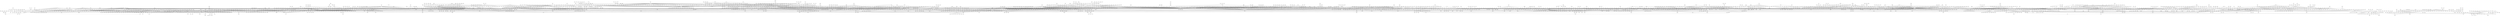 graph {



	1 [height="0.05", level="1", pos="-18734.74,-15981.35", width="0.05"];
	10 [level="5", pos="-18087.81,-16143.31"];
	100 [level="3", pos="-9938.91,-1794.14"];
	1000 [level="3", pos="5306.70,2942.63"];
	1001 [level="2", pos="3267.02,3201.81"];
	1003 [level="5", pos="3926.92,4625.87"];
	1005 [height="0.05", level="1", pos="6398.59,-8510.63", width="0.05"];
	1006 [height="0.05", level="1", pos="10968.34,-9794.72", width="0.05"];
	1007 [height="0.05", level="1", pos="11476.96,-11220.54", width="0.05"];
	1008 [level="5", pos="3737.38,-4607.31"];
	1009 [height="0.05", level="1", pos="8478.10,-10358.77", width="0.05"];
	101 [level="6", pos="-10944.60,-9.79"];
	1010 [height="0.05", level="1", pos="7874.78,-7568.85", width="0.05"];
	1011 [level="3", pos="2848.06,-5983.59"];
	1012 [level="6", pos="3383.75,-7094.50"];
	1013 [level="3", pos="3033.45,-6877.76"];
	1014 [level="6", pos="3451.06,-7539.09"];
	1015 [level="2", pos="5394.46,-4420.99"];
	1016 [level="3", pos="3943.13,-8157.44"];
	1017 [level="6", pos="6202.05,-5334.72"];
	1018 [level="3", pos="3268.82,-5227.39"];
	1019 [level="2", pos="6462.53,-5710.86"];
	102 [level="5", pos="-10488.32,-2480.08"];
	1020 [level="4", pos="2914.49,-5417.41"];
	1021 [level="5", pos="6089.70,-6478.11"];
	1022 [level="3", pos="3506.08,-5100.89"];
	1024 [level="3", pos="4519.59,-4174.94"];
	1025 [level="5", pos="5695.19,-4790.58"];
	1027 [level="5", pos="3076.90,-6542.45"];
	1028 [level="5", pos="5337.91,-7676.07"];
	1029 [level="3", pos="3610.03,-7848.29"];
	103 [level="2", pos="-13319.23,-1497.48"];
	1030 [level="2", pos="4978.12,-8230.34"];
	1031 [level="5", pos="3192.97,-6854.37"];
	1034 [level="3", pos="4424.59,-8011.50"];
	1035 [level="5", pos="3153.31,-5763.97"];
	1036 [level="5", pos="4249.41,-4361.43"];
	1037 [level="5", pos="3958.56,-7999.95"];
	1038 [level="4", pos="3703.93,-7777.38"];
	1039 [level="5", pos="4473.45,-7983.22"];
	1041 [level="4", pos="3012.92,-6590.50"];
	1042 [level="5", pos="2969.65,-6286.50"];
	1043 [level="3", pos="3161.32,-5790.61"];
	1044 [level="5", pos="3090.93,-6245.74"];
	1045 [level="3", pos="6119.96,-4863.99"];
	1048 [level="4", pos="6068.68,-4973.06"];
	105 [level="6", pos="-10566.01,-2265.00"];
	1050 [level="4", pos="4567.91,-4295.55"];
	1051 [level="5", pos="3498.19,-7433.10"];
	1052 [level="5", pos="4891.69,-4513.60"];
	1053 [level="4", pos="5434.63,-5044.21"];
	1054 [level="5", pos="3344.27,-5314.77"];
	1057 [level="2", pos="6257.02,-6217.70"];
	1058 [level="3", pos="3340.16,-4888.37"];
	1059 [level="6", pos="6072.55,-5891.46"];
	106 [level="3", pos="-9874.41,-542.11"];
	1061 [level="2", pos="5509.40,-7877.09"];
	1062 [level="3", pos="3951.36,-4428.82"];
	1063 [level="6", pos="6242.65,-6551.48"];
	1064 [level="3", pos="4219.88,-4361.30"];
	1066 [level="3", pos="3099.45,-5461.61"];
	1067 [level="5", pos="6129.22,-5429.59"];
	1068 [level="4", pos="4902.81,-8090.82"];
	1069 [level="6", pos="4915.57,-4787.12"];
	107 [level="6", pos="-13276.59,-1547.53"];
	1070 [level="5", pos="3303.21,-7224.91"];
	1071 [level="3", pos="3339.84,-4520.91"];
	1073 [level="3", pos="6179.32,-9240.98"];
	1075 [level="5", pos="6940.55,-8969.10"];
	1077 [level="3", pos="5933.20,-8490.04"];
	1078 [level="4", pos="6378.50,-9321.25"];
	108 [height="0.05", level="1", pos="-13724.45,14954.66", width="0.05"];
	1081 [level="5", pos="5712.87,-9550.90"];
	1083 [level="5", pos="-6135.21,-5559.41"];
	1084 [level="4", pos="-6199.44,-5181.35"];
	1085 [height="0.05", level="1", pos="-7424.24,15685.07", width="0.05"];
	1086 [level="5", pos="-7092.74,10359.42"];
	1087 [level="2", pos="-6186.05,12165.65"];
	1088 [level="5", pos="-6375.34,10118.57"];
	1089 [level="4", pos="-7045.71,12306.96"];
	109 [height="0.05", level="1", pos="-16878.51,8692.23", width="0.05"];
	1090 [level="5", pos="-7650.95,11173.04"];
	1091 [level="3", pos="-6262.42,10113.44"];
	1092 [level="5", pos="-7538.25,11864.00"];
	1094 [level="4", pos="-6087.11,11875.10"];
	1095 [level="5", pos="-5747.00,11099.04"];
	1097 [level="6", pos="-5803.33,10766.14"];
	1098 [level="6", pos="-7486.91,11045.60"];
	11 [level="4", pos="-19651.93,-16118.84"];
	110 [height="0.05", level="1", pos="-15142.77,12438.22", width="0.05"];
	1100 [level="6", pos="-7524.08,11955.45"];
	1101 [level="2", pos="-6258.77,16215.02"];
	1102 [level="2", pos="-7512.00,17590.20"];
	1103 [level="5", pos="-6439.22,15770.22"];
	1104 [level="3", pos="-8518.23,15467.48"];
	1106 [height="0.05", level="1", pos="-9797.05,17903.80", width="0.05"];
	1107 [level="3", pos="-7524.46,14597.55"];
	1108 [level="5", pos="-6762.55,16500.80"];
	1109 [level="2", pos="-8323.54,14755.05"];
	111 [height="0.05", level="1", pos="-18162.36,6030.49", width="0.05"];
	1110 [level="4", pos="-6683.85,14979.32"];
	1112 [level="5", pos="-7749.38,16706.40"];
	1114 [level="3", pos="-6463.65,15053.24"];
	1115 [level="5", pos="-8479.54,14720.90"];
	1116 [level="3", pos="-8379.57,16318.25"];
	1118 [level="3", pos="-8759.81,15261.45"];
	1119 [level="2", pos="4905.67,20869.65"];
	112 [height="0.05", level="1", pos="-13011.06,1240.00", width="0.05"];
	1120 [level="6", pos="3585.45,19243.35"];
	1121 [level="5", pos="3206.28,20187.42"];
	1122 [level="4", pos="3861.27,20608.15"];
	1125 [level="5", pos="4368.32,19506.94"];
	1126 [level="2", pos="6900.39,20131.19"];
	1127 [level="5", pos="4747.60,20887.00"];
	1128 [level="2", pos="8460.39,20498.14"];
	1129 [level="2", pos="7218.69,21122.67"];
	113 [height="0.05", level="1", pos="-14487.74,2291.66", width="0.05"];
	1132 [level="6", pos="7188.11,19084.36"];
	1134 [level="2", pos="9742.14,20981.21"];
	1135 [level="2", pos="9182.64,19353.38"];
	1136 [level="4", pos="8416.44,20692.94"];
	1139 [level="3", pos="10656.95,20617.48"];
	114 [level="2", pos="-16980.33,4859.19"];
	1140 [level="2", pos="10002.74,21991.65"];
	1141 [level="5", pos="10068.17,19841.13"];
	1142 [level="3", pos="9095.06,21430.01"];
	1144 [level="2", pos="-19835.86,4607.24"];
	1145 [level="6", pos="-20266.41,3113.65"];
	1146 [level="2", pos="-20935.65,4221.31"];
	1147 [height="0.05", level="1", pos="-21419.61,6256.77", width="0.05"];
	1148 [level="3", pos="-20100.06,2255.50"];
	1149 [level="5", pos="-18806.21,2974.71"];
	115 [height="0.05", level="1", pos="-15240.81,3071.97", width="0.05"];
	1150 [level="3", pos="-18685.36,3753.44"];
	1151 [level="5", pos="-18862.70,3945.91"];
	1152 [level="3", pos="-19165.80,2222.55"];
	1155 [level="3", pos="-20445.90,3349.78"];
	1156 [level="6", pos="-19768.98,2401.66"];
	1157 [level="3", pos="-19345.60,5090.52"];
	1159 [level="5", pos="-19224.84,5326.50"];
	116 [level="5", pos="-16030.92,2126.68"];
	1160 [level="6", pos="-18790.44,4803.98"];
	1162 [level="6", pos="-3690.11,-271.02"];
	1163 [level="4", pos="-4171.36,-1093.52"];
	1164 [level="3", pos="-3903.49,-509.91"];
	1165 [level="3", pos="-4249.49,-783.38"];
	1166 [level="5", pos="-591.06,271.26"];
	1168 [height="0.05", level="1", pos="-4702.91,4795.53", width="0.05"];
	1169 [height="0.05", level="1", pos="-4726.14,1183.00", width="0.05"];
	117 [level="5", pos="-17559.60,1756.10"];
	1170 [height="0.05", level="1", pos="-6313.90,-1003.10", width="0.05"];
	1172 [height="0.05", level="1", pos="-3501.95,6997.27", width="0.05"];
	1173 [level="2", pos="-4873.82,3588.71"];
	1174 [level="6", pos="-5234.03,4753.34"];
	1175 [level="3", pos="-5282.06,5280.26"];
	1177 [level="5", pos="-4272.66,4146.07"];
	1178 [level="4", pos="-3950.43,5245.49"];
	1179 [level="2", pos="-4158.77,3657.28"];
	118 [level="3", pos="-15086.45,4040.59"];
	1180 [level="3", pos="-4270.56,5866.06"];
	1182 [level="5", pos="-5368.86,4264.68"];
	1183 [level="3", pos="-5137.49,5328.10"];
	1185 [level="6", pos="-3857.53,5426.07"];
	1186 [level="6", pos="-4188.74,4617.43"];
	1188 [level="6", pos="-4811.33,5722.24"];
	1189 [level="6", pos="-4916.76,3911.63"];
	1191 [level="3", pos="-3842.03,7690.80"];
	1192 [level="3", pos="-3495.27,7930.50"];
	1193 [level="6", pos="-2931.05,7101.46"];
	1194 [level="3", pos="-4177.52,6712.79"];
	1195 [level="6", pos="-3465.66,6406.07"];
	1197 [level="5", pos="-4055.75,6948.24"];
	1198 [level="2", pos="-2938.50,7788.61"];
	1199 [level="5", pos="-3038.40,6620.02"];
	12 [height="0.05", level="1", pos="-19056.93,-7787.62", width="0.05"];
	1201 [level="6", pos="-3875.67,7739.62"];
	1202 [level="3", pos="-27377.21,4431.31"];
	1203 [level="5", pos="-27121.44,6030.56"];
	1204 [level="3", pos="-27777.51,5167.01"];
	1205 [height="0.05", level="1", pos="-8403.81,-16316.86", width="0.05"];
	1206 [height="0.05", level="1", pos="-11794.52,-17434.68", width="0.05"];
	1207 [level="5", pos="-8959.93,-14520.15"];
	1209 [level="6", pos="-8632.54,-14923.16"];
	1210 [level="2", pos="-7865.16,-16606.42"];
	1212 [level="4", pos="-9336.74,-16392.30"];
	1214 [level="2", pos="-9106.79,-17256.32"];
	1215 [level="2", pos="-7960.83,-15327.25"];
	1216 [level="3", pos="-9475.26,-15862.38"];
	1217 [level="6", pos="-7529.64,-17010.85"];
	1218 [level="5", pos="-8479.27,-17326.53"];
	1219 [level="5", pos="-7799.86,-16467.92"];
	122 [level="4", pos="-18067.91,2215.87"];
	1220 [level="2", pos="-11624.48,19607.80"];
	1221 [level="4", pos="-11548.42,18528.43"];
	1222 [level="4", pos="-12780.48,18672.03"];
	1223 [level="3", pos="-11424.62,20172.98"];
	1225 [level="5", pos="-12284.92,19998.76"];
	1226 [level="5", pos="-10616.37,20415.67"];
	1227 [level="2", pos="957.08,16188.87"];
	1228 [level="6", pos="840.56,15923.11"];
	1229 [level="2", pos="-22.13,16825.44"];
	123 [level="4", pos="-18017.71,3127.05"];
	1230 [level="3", pos="714.01,15126.50"];
	1231 [level="2", pos="-597.20,15252.65"];
	1232 [level="5", pos="-695.61,15395.17"];
	1233 [level="2", pos="-795.98,16583.45"];
	1234 [level="4", pos="688.76,14854.69"];
	1236 [level="3", pos="-697.36,16289.66"];
	1237 [level="3", pos="1158.19,15937.21"];
	1238 [level="3", pos="1596.61,16343.05"];
	1239 [level="3", pos="1165.54,17039.94"];
	124 [level="5", pos="-17985.98,2364.79"];
	1240 [level="6", pos="373.28,16855.15"];
	1241 [level="2", pos="-17558.10,7868.43"];
	1242 [level="2", pos="-16549.05,9738.67"];
	1243 [height="0.05", level="1", pos="-17044.15,10782.54", width="0.05"];
	1244 [level="3", pos="-17941.08,8868.18"];
	1245 [level="6", pos="-16067.08,9044.61"];
	1246 [level="3", pos="-16445.66,9762.37"];
	1247 [level="5", pos="-16370.89,8166.20"];
	1249 [height="0.05", level="1", pos="-18812.61,10083.08", width="0.05"];
	125 [level="6", pos="-17786.65,3231.15"];
	1251 [level="5", pos="-17837.87,8591.54"];
	1252 [level="5", pos="-16317.64,8724.88"];
	1254 [level="3", pos="-16527.91,7806.35"];
	1255 [level="3", pos="-18590.96,7996.74"];
	1256 [level="4", pos="-18087.15,7710.74"];
	1257 [level="5", pos="-17441.33,7726.69"];
	1258 [level="3", pos="-19282.91,7836.88"];
	1259 [level="3", pos="-19252.67,7538.56"];
	126 [level="2", pos="-17558.84,1602.42"];
	1260 [level="4", pos="-19844.82,8303.44"];
	1261 [level="6", pos="-19098.82,8979.46"];
	1262 [level="6", pos="-7998.67,9736.27"];
	1263 [level="3", pos="-8572.37,10198.93"];
	1264 [height="0.05", level="1", pos="-4318.05,-16318.18", width="0.05"];
	1265 [level="3", pos="-3145.88,-11441.75"];
	1266 [level="5", pos="-5131.93,-12676.66"];
	1267 [height="0.05", level="1", pos="-6614.33,-12857.61", width="0.05"];
	1268 [level="2", pos="-1859.98,-12635.06"];
	1269 [level="3", pos="-3370.13,-11501.36"];
	127 [level="5", pos="-15221.83,3195.98"];
	1270 [level="6", pos="-4455.12,-10337.50"];
	1271 [level="5", pos="-4485.10,-10127.60"];
	1272 [level="4", pos="-3847.63,-12606.20"];
	1274 [level="2", pos="-3574.64,-12385.25"];
	1276 [level="2", pos="-3667.42,-13548.96"];
	1277 [level="5", pos="-4527.44,-12650.98"];
	1278 [level="5", pos="-6503.33,-10982.37"];
	1279 [level="5", pos="-5945.12,-10116.28"];
	128 [level="6", pos="-16672.85,1810.83"];
	1280 [level="5", pos="-6010.03,-11658.04"];
	1281 [level="3", pos="-3748.69,-10838.16"];
	1283 [level="4", pos="-5344.91,-13103.41"];
	1284 [level="3", pos="-3804.73,-12603.75"];
	1285 [level="3", pos="-3289.94,-12131.29"];
	1286 [level="4", pos="-6652.61,-11026.52"];
	1288 [level="2", pos="-6644.92,-10245.47"];
	1289 [level="2", pos="-6507.64,-11609.93"];
	129 [level="4", pos="-16820.34,1598.75"];
	1291 [level="2", pos="-5761.18,-10208.10"];
	1292 [level="3", pos="-5720.38,-12857.15"];
	1296 [level="3", pos="-5041.11,-9979.46"];
	1297 [level="3", pos="-6522.59,-10397.92"];
	1299 [level="6", pos="-5103.66,-10130.97"];
	13 [height="0.05", level="1", pos="-23168.56,-12512.50", width="0.05"];
	130 [level="3", pos="-15923.15,4378.78"];
	1301 [level="5", pos="-5638.72,-12559.58"];
	1302 [height="0.05", level="1", pos="236.07,-17744.79", width="0.05"];
	1303 [level="3", pos="-3294.12,-17507.88"];
	1304 [height="0.05", level="1", pos="-3260.16,-19143.02", width="0.05"];
	1305 [height="0.05", level="1", pos="-7697.67,-18683.16", width="0.05"];
	1306 [level="2", pos="-2758.24,-16322.17"];
	1307 [level="4", pos="-5401.46,-14979.34"];
	1308 [level="3", pos="-4758.92,-14315.47"];
	1309 [level="2", pos="-6237.00,-15125.98"];
	131 [level="5", pos="-17326.22,3846.76"];
	1311 [level="4", pos="-2783.42,-16191.63"];
	1312 [level="2", pos="-3595.24,-14925.13"];
	1313 [level="4", pos="-5702.19,-16935.92"];
	1314 [level="2", pos="-6584.40,-16295.66"];
	1315 [level="5", pos="-3858.88,-15158.20"];
	1316 [level="3", pos="-3269.17,-15595.86"];
	1317 [level="4", pos="-4386.71,-17709.37"];
	132 [level="3", pos="-15263.90,4051.50"];
	1320 [level="3", pos="-4821.50,-17605.70"];
	1321 [level="4", pos="-5036.31,-17302.60"];
	1322 [level="5", pos="-6154.49,-15795.07"];
	1324 [level="5", pos="-5102.06,-15183.39"];
	1326 [level="5", pos="-5229.12,-17406.92"];
	1327 [level="5", pos="-3091.64,-15606.01"];
	1328 [level="2", pos="-6372.34,-14940.37"];
	1329 [level="4", pos="-3389.30,-17227.09"];
	133 [height="0.05", level="1", pos="-10308.32,15514.26", width="0.05"];
	1331 [level="4", pos="-6291.22,-15678.81"];
	1332 [level="6", pos="-4330.86,-17845.04"];
	1334 [level="4", pos="-3869.47,-17876.81"];
	1336 [level="6", pos="-5941.31,-16416.24"];
	1338 [height="0.05", level="1", pos="-171.34,-22590.72", width="0.05"];
	1339 [level="6", pos="-306.71,-16476.98"];
	134 [height="0.05", level="1", pos="-11774.91,18247.78", width="0.05"];
	1340 [level="3", pos="985.52,-16484.25"];
	1341 [level="5", pos="-265.68,-16290.07"];
	1342 [level="2", pos="-930.07,-19684.26"];
	1343 [level="3", pos="-1119.17,-16743.45"];
	1344 [level="5", pos="1395.92,-18169.96"];
	1347 [level="2", pos="-1143.40,-19001.72"];
	135 [height="0.05", level="1", pos="-13370.30,16787.53", width="0.05"];
	1351 [level="4", pos="1278.60,-18480.30"];
	1352 [level="5", pos="-968.70,-18703.07"];
	1355 [level="2", pos="2148.19,-17787.57"];
	1356 [level="4", pos="-1026.92,-17973.72"];
	1357 [level="4", pos="-380.88,-19032.28"];
	1358 [level="3", pos="1185.86,-19368.03"];
	136 [level="6", pos="-14400.14,14699.03"];
	1361 [level="4", pos="1043.89,-16143.03"];
	1363 [level="5", pos="427.29,-16073.29"];
	1366 [level="6", pos="958.73,-18806.03"];
	1367 [level="6", pos="1607.78,-18165.93"];
	1368 [level="3", pos="361.82,-15965.43"];
	1369 [level="3", pos="-1339.96,-18189.73"];
	1370 [level="4", pos="1217.53,-17266.86"];
	1371 [level="6", pos="488.74,-18963.85"];
	1372 [level="5", pos="691.19,-19330.17"];
	1373 [level="6", pos="1312.65,-17088.40"];
	1375 [level="4", pos="-934.83,-16775.70"];
	1379 [level="6", pos="994.62,-22009.83"];
	138 [level="4", pos="-13645.26,14476.35"];
	1380 [level="6", pos="-1325.87,-22728.45"];
	1381 [level="6", pos="653.10,-23451.14"];
	1382 [level="6", pos="-381.16,-23738.23"];
	1383 [level="3", pos="-1298.09,-23454.42"];
	1384 [level="5", pos="611.37,-21386.22"];
	1385 [level="5", pos="-1137.19,-21920.23"];
	1386 [height="0.05", level="1", pos="2.85,-25013.20", width="0.05"];
	1387 [level="3", pos="261.53,-23994.10"];
	1389 [level="2", pos="1189.48,-22928.07"];
	139 [level="3", pos="-14081.68,15870.38"];
	1390 [level="5", pos="585.69,-23263.79"];
	1391 [level="5", pos="-458.92,-21536.37"];
	1392 [level="5", pos="-1165.66,-22560.69"];
	1393 [level="4", pos="905.38,-22181.25"];
	1394 [level="3", pos="383.52,-21456.56"];
	1395 [level="5", pos="-1078.98,-23451.46"];
	1397 [height="0.05", level="1", pos="13349.47,-13299.16", width="0.05"];
	1398 [level="3", pos="11263.04,-8997.21"];
	1399 [level="3", pos="10668.02,-9854.47"];
	14 [level="4", pos="-20344.60,-14080.73"];
	140 [level="5", pos="-14642.09,15359.23"];
	1401 [level="3", pos="14381.71,-11736.97"];
	1402 [height="0.05", level="1", pos="15474.72,-15986.37", width="0.05"];
	1403 [height="0.05", level="1", pos="13833.22,-16639.30", width="0.05"];
	1404 [level="6", pos="12497.71,-14446.34"];
	1405 [level="3", pos="11351.66,-13593.93"];
	1406 [level="3", pos="11549.52,-12959.05"];
	1407 [level="5", pos="11807.69,-14151.47"];
	1408 [level="5", pos="13034.44,-14813.44"];
	1409 [level="6", pos="14548.58,-13779.86"];
	1410 [level="6", pos="12434.68,-12278.29"];
	1411 [level="5", pos="11484.58,-13006.62"];
	1412 [level="6", pos="13924.74,-14524.24"];
	1413 [level="3", pos="13823.13,-11917.97"];
	1414 [level="3", pos="12749.75,-11717.79"];
	1415 [level="5", pos="13203.24,-11597.73"];
	1416 [level="4", pos="11385.78,-13529.88"];
	1417 [height="0.05", level="1", pos="17591.07,-16130.20", width="0.05"];
	1418 [level="5", pos="15135.33,-12183.61"];
	1422 [level="5", pos="14831.14,-13068.31"];
	1424 [level="3", pos="15202.30,-12206.31"];
	1427 [level="3", pos="13263.56,-11689.98"];
	1428 [level="5", pos="13906.45,-14585.25"];
	1429 [level="3", pos="13100.07,-14978.98"];
	1432 [level="3", pos="11588.82,-12437.60"];
	1435 [level="3", pos="12716.15,-11414.54"];
	1436 [level="4", pos="14920.17,-11671.90"];
	1437 [level="4", pos="15081.88,-12896.71"];
	1439 [level="5", pos="11923.23,-12511.48"];
	1445 [level="3", pos="15047.12,-11619.14"];
	1446 [level="6", pos="11833.99,-14064.07"];
	1447 [level="5", pos="13740.20,-11973.31"];
	1448 [level="5", pos="12301.31,-14527.63"];
	145 [level="5", pos="-13077.95,14774.18"];
	1451 [level="3", pos="-5022.00,-1785.53"];
	1452 [level="2", pos="-5578.64,-1051.34"];
	1453 [level="3", pos="-4827.18,-480.78"];
	1455 [level="3", pos="-5472.84,-1293.07"];
	1456 [level="5", pos="-4978.09,-757.09"];
	1458 [level="5", pos="-4751.03,-1528.55"];
	146 [height="0.05", level="1", pos="-8432.31,13304.93", width="0.05"];
	1460 [height="0.05", level="1", pos="17076.57,-3141.62", width="0.05"];
	1461 [height="0.05", level="1", pos="14921.56,-4999.80", width="0.05"];
	1462 [height="0.05", level="1", pos="12923.39,-7119.13", width="0.05"];
	1463 [level="3", pos="9256.14,-5009.94"];
	1464 [height="0.05", level="1", pos="11579.92,-3119.37", width="0.05"];
	1465 [level="5", pos="10423.59,-6654.18"];
	1466 [level="6", pos="10012.00,-4154.41"];
	1469 [level="5", pos="9515.17,-5592.81"];
	147 [height="0.05", level="1", pos="-12900.96,12647.09", width="0.05"];
	1470 [level="5", pos="11032.84,-6337.47"];
	1471 [level="5", pos="9904.73,-6239.57"];
	1472 [level="5", pos="9924.85,-6387.88"];
	1473 [level="4", pos="9517.44,-5721.25"];
	1474 [level="2", pos="10597.99,-4040.00"];
	1475 [level="2", pos="11009.64,-4030.39"];
	1476 [level="2", pos="11314.61,-6457.64"];
	1478 [level="4", pos="10491.41,-6600.89"];
	1479 [level="3", pos="9375.69,-4470.50"];
	148 [level="5", pos="-10468.21,16517.56"];
	1480 [level="5", pos="9815.83,-3984.04"];
	1481 [height="0.05", level="1", pos="22112.71,-1208.43", width="0.05"];
	1482 [height="0.05", level="1", pos="19011.87,-3684.23", width="0.05"];
	1484 [height="0.05", level="1", pos="21615.68,1509.00", width="0.05"];
	1485 [height="0.05", level="1", pos="24355.84,-796.41", width="0.05"];
	1486 [level="2", pos="21609.12,-575.11"];
	1488 [level="4", pos="21761.12,-2347.74"];
	1489 [level="4", pos="22791.85,-2059.70"];
	149 [level="2", pos="-11153.29,16815.50"];
	1491 [level="2", pos="22376.20,-2531.00"];
	1492 [level="3", pos="21241.64,-1349.97"];
	1493 [level="6", pos="22440.25,-1021.65"];
	1495 [level="6", pos="22645.85,969.44"];
	1496 [level="5", pos="21022.02,2626.67"];
	1497 [level="3", pos="20775.24,2574.46"];
	1498 [level="6", pos="22412.52,2041.83"];
	1499 [level="3", pos="22745.23,2019.58"];
	150 [level="3", pos="-9293.63,15151.30"];
	1500 [level="4", pos="20597.03,1710.54"];
	1501 [level="5", pos="20639.41,1392.45"];
	1503 [level="4", pos="22129.81,394.86"];
	1505 [level="4", pos="21202.91,435.22"];
	1506 [level="5", pos="22585.54,1113.22"];
	1508 [level="3", pos="20978.63,565.03"];
	1509 [level="4", pos="21777.51,2636.90"];
	151 [level="5", pos="-10884.54,14519.29"];
	1511 [level="4", pos="21689.70,2866.09"];
	1517 [height="0.05", level="1", pos="9568.80,5301.37", width="0.05"];
	1518 [height="0.05", level="1", pos="6889.06,2719.20", width="0.05"];
	1519 [height="0.05", level="1", pos="9779.59,1032.63", width="0.05"];
	152 [level="6", pos="-9108.67,15205.81"];
	1520 [level="3", pos="6720.69,-1352.96"];
	1521 [level="3", pos="5766.45,-337.39"];
	1522 [height="0.05", level="1", pos="8190.22,3244.46", width="0.05"];
	1523 [level="2", pos="8320.45,-1841.91"];
	1524 [height="0.05", level="1", pos="9556.43,-2624.95", width="0.05"];
	1525 [level="5", pos="8219.07,-253.80"];
	1529 [level="5", pos="7153.50,1591.17"];
	153 [level="5", pos="-10151.26,14546.91"];
	1530 [level="4", pos="6749.06,-1594.76"];
	1531 [level="2", pos="6542.96,1562.51"];
	1532 [level="4", pos="8385.47,-427.40"];
	1534 [level="3", pos="5684.94,-312.44"];
	1535 [level="4", pos="5834.73,1734.62"];
	1539 [level="5", pos="6416.04,1698.40"];
	154 [height="0.05", level="1", pos="-10114.94,17083.08", width="0.05"];
	1542 [level="4", pos="7191.73,-1923.58"];
	1543 [level="5", pos="7894.92,814.88"];
	1545 [level="5", pos="5563.87,1301.06"];
	1546 [level="4", pos="7237.27,-1765.44"];
	1547 [level="3", pos="7693.17,-1814.54"];
	1549 [level="5", pos="5849.54,501.83"];
	155 [level="5", pos="-10246.37,14261.65"];
	1550 [level="3", pos="5592.00,1214.74"];
	1553 [level="4", pos="7786.98,-1922.94"];
	1554 [level="4", pos="7755.09,1208.96"];
	1555 [level="5", pos="8105.33,-684.65"];
	1558 [level="3", pos="5549.80,700.29"];
	156 [level="5", pos="-9430.89,16438.22"];
	1560 [level="3", pos="6120.71,-610.82"];
	1561 [level="2", pos="8126.62,-1647.06"];
	1562 [level="6", pos="8064.67,163.58"];
	1564 [level="5", pos="6399.64,-717.70"];
	1566 [level="6", pos="6391.89,-992.97"];
	1567 [level="3", pos="5822.46,1673.32"];
	1568 [level="4", pos="7545.50,1782.89"];
	1570 [level="6", pos="7930.17,789.63"];
	1571 [level="2", pos="10695.27,5591.27"];
	1572 [height="0.05", level="1", pos="12010.03,4942.14", width="0.05"];
	1573 [level="2", pos="11046.09,4191.35"];
	1574 [level="2", pos="9041.52,4811.02"];
	1575 [level="3", pos="9846.45,4646.95"];
	1576 [level="3", pos="10833.76,6279.43"];
	1577 [level="5", pos="10334.37,6300.82"];
	1578 [level="5", pos="11094.13,5837.92"];
	1579 [level="5", pos="9978.64,6020.52"];
	1581 [level="4", pos="11170.46,6749.43"];
	1582 [height="0.05", level="1", pos="-7255.23,-8469.69", width="0.05"];
	1583 [level="2", pos="-8042.49,-9534.00"];
	1584 [level="2", pos="-7906.31,-10912.08"];
	1585 [level="6", pos="-6886.87,-9777.85"];
	1586 [level="5", pos="-8192.37,-10106.63"];
	1587 [level="5", pos="-7167.70,-9284.23"];
	1589 [level="6", pos="-7377.02,-10091.85"];
	1591 [height="0.05", level="1", pos="13259.33,9319.28", width="0.05"];
	1592 [level="2", pos="3361.65,619.37"];
	1593 [level="6", pos="3387.75,1420.84"];
	1594 [height="0.05", level="1", pos="14943.33,13677.66", width="0.05"];
	1595 [level="6", pos="14604.95,9474.60"];
	1596 [level="3", pos="13353.28,7823.68"];
	1597 [level="5", pos="13925.53,8037.54"];
	1598 [height="0.05", level="1", pos="14768.96,10819.82", width="0.05"];
	1599 [level="5", pos="14418.83,8666.15"];
	16 [level="4", pos="-20063.69,-11983.63"];
	160 [level="5", pos="-11364.63,15946.76"];
	1600 [level="5", pos="12468.94,10276.44"];
	1601 [level="5", pos="14755.57,9379.27"];
	1602 [level="5", pos="11998.94,9530.23"];
	1604 [height="0.05", level="1", pos="13300.37,11280.81", width="0.05"];
	1605 [level="3", pos="11843.02,9694.17"];
	1607 [level="2", pos="14519.99,10346.55"];
	161 [level="3", pos="-8820.02,16008.20"];
	1613 [level="4", pos="13958.44,8168.55"];
	1614 [level="3", pos="14755.13,8660.52"];
	1617 [level="3", pos="12082.62,10429.19"];
	1619 [level="6", pos="13225.54,8172.16"];
	1620 [level="2", pos="13165.70,10861.86"];
	1621 [level="5", pos="12689.73,8458.60"];
	1622 [level="3", pos="12182.26,8754.70"];
	1623 [height="0.05", level="1", pos="16971.50,15302.11", width="0.05"];
	1624 [height="0.05", level="1", pos="15600.78,18066.87", width="0.05"];
	1625 [level="3", pos="13978.97,12901.23"];
	1626 [level="3", pos="15545.34,12615.05"];
	1627 [level="5", pos="14208.38,14070.76"];
	1628 [level="3", pos="15910.17,14132.42"];
	1629 [level="2", pos="14831.18,12268.49"];
	163 [level="6", pos="-11335.35,15129.11"];
	1631 [level="6", pos="14213.47,13266.63"];
	1632 [level="6", pos="14189.16,14225.94"];
	1633 [level="4", pos="15909.25,13479.72"];
	1634 [level="3", pos="15789.44,12885.67"];
	1635 [level="4", pos="14857.56,14758.11"];
	1636 [level="6", pos="16755.32,16189.38"];
	1637 [height="0.05", level="1", pos="17946.94,17821.82", width="0.05"];
	1638 [height="0.05", level="1", pos="19750.19,13401.93", width="0.05"];
	1639 [height="0.05", level="1", pos="16903.03,12224.60", width="0.05"];
	1640 [level="3", pos="17626.34,14335.20"];
	1641 [level="2", pos="15910.09,15670.61"];
	1642 [level="5", pos="16447.44,15966.77"];
	1643 [level="3", pos="15860.48,15188.43"];
	1644 [level="4", pos="17596.50,15580.26"];
	1645 [level="5", pos="-610.39,-2615.67"];
	1648 [level="4", pos="-537.48,-2261.28"];
	1649 [level="6", pos="2763.80,-19521.79"];
	165 [level="4", pos="-11436.77,16102.82"];
	1650 [level="5", pos="2523.76,-19067.37"];
	1651 [level="3", pos="3093.00,-19945.95"];
	1653 [level="2", pos="3888.78,-19598.18"];
	1654 [level="5", pos="3837.75,-18770.67"];
	1656 [height="0.05", level="1", pos="13728.43,21499.57", width="0.05"];
	1657 [level="5", pos="14755.88,17924.42"];
	1659 [height="0.05", level="1", pos="15600.39,23195.43", width="0.05"];
	166 [level="3", pos="-9528.70,16539.16"];
	1660 [level="4", pos="14958.47,18782.87"];
	1661 [level="3", pos="16490.20,17422.12"];
	1662 [level="3", pos="14681.92,17773.94"];
	1666 [level="4", pos="15231.17,17099.82"];
	1667 [level="3", pos="16453.77,18613.00"];
	1669 [level="5", pos="14662.93,20919.57"];
	167 [level="5", pos="-8972.73,15866.72"];
	1670 [level="6", pos="13167.65,21264.33"];
	1671 [level="4", pos="14504.71,22439.09"];
	1672 [level="3", pos="13823.83,20640.06"];
	1673 [level="2", pos="12721.11,21639.37"];
	1674 [height="0.05", level="1", pos="11952.56,22828.96", width="0.05"];
	1675 [level="5", pos="14801.87,21301.02"];
	1677 [level="3", pos="13671.04,22735.35"];
	1679 [level="5", pos="13462.16,22629.70"];
	168 [height="0.05", level="1", pos="-9127.19,11195.29", width="0.05"];
	1680 [level="5", pos="14639.09,22202.58"];
	1681 [level="5", pos="14883.30,20733.79"];
	1682 [height="0.05", level="1", pos="9668.12,-17111.81", width="0.05"];
	1683 [height="0.05", level="1", pos="9276.47,-15787.98", width="0.05"];
	1684 [level="5", pos="11213.36,-10419.50"];
	1685 [level="5", pos="10899.37,-11068.87"];
	1686 [level="4", pos="12091.93,-11908.97"];
	1687 [level="2", pos="10792.94,-11869.44"];
	1689 [level="2", pos="10801.78,-16431.40"];
	169 [level="5", pos="-8861.81,14270.85"];
	1690 [height="0.05", level="1", pos="9554.12,-19823.72", width="0.05"];
	1691 [level="2", pos="8953.58,-17711.53"];
	1692 [level="3", pos="10761.14,-17269.99"];
	1693 [level="4", pos="10400.11,-17751.04"];
	1694 [level="2", pos="11347.91,-16392.87"];
	1695 [level="6", pos="10821.37,-15712.76"];
	1697 [level="5", pos="11360.09,-15765.35"];
	1698 [level="5", pos="11922.24,-15576.10"];
	1699 [level="5", pos="11621.35,-16850.62"];
	17 [level="4", pos="-20829.49,-12636.22"];
	170 [level="5", pos="-9997.81,12827.32"];
	1702 [level="6", pos="11460.23,-16766.29"];
	1705 [level="6", pos="12167.95,-16338.90"];
	1706 [height="0.05", level="1", pos="3026.61,10994.09", width="0.05"];
	1707 [height="0.05", level="1", pos="4547.61,10196.77", width="0.05"];
	1708 [height="0.05", level="1", pos="2777.80,12715.01", width="0.05"];
	1710 [level="2", pos="2042.98,12797.99"];
	1712 [level="5", pos="3100.58,12042.36"];
	1714 [height="0.05", level="1", pos="2445.31,9859.07", width="0.05"];
	1715 [level="6", pos="2275.05,11169.61"];
	1716 [level="3", pos="3234.82,10915.00"];
	172 [level="5", pos="-7410.64,12873.41"];
	1720 [level="5", pos="2819.22,9106.04"];
	1721 [level="6", pos="2109.94,8920.01"];
	1722 [level="5", pos="1801.62,10652.47"];
	1723 [level="6", pos="2836.37,9918.56"];
	1724 [level="4", pos="2771.27,10395.45"];
	1725 [level="3", pos="2537.47,10794.21"];
	1726 [level="4", pos="2000.11,9143.09"];
	1729 [level="5", pos="1456.37,9712.55"];
	1735 [level="5", pos="1987.95,10537.13"];
	1736 [level="6", pos="1473.69,9566.22"];
	1737 [level="6", pos="1603.67,10090.18"];
	1739 [level="3", pos="2822.39,9259.74"];
	174 [level="2", pos="-9877.55,12000.41"];
	1741 [height="0.05", level="1", pos="10169.72,-8583.36", width="0.05"];
	1742 [level="2", pos="8706.83,-6185.82"];
	1743 [level="2", pos="7940.45,-4972.92"];
	1744 [level="5", pos="7337.64,-4177.01"];
	1746 [level="3", pos="4724.69,-3639.31"];
	1747 [level="5", pos="7075.50,-5506.81"];
	1750 [level="5", pos="6454.17,-4553.62"];
	1751 [level="2", pos="7774.21,-5771.23"];
	1755 [level="5", pos="6909.44,-5386.41"];
	1756 [level="3", pos="6894.56,-4137.06"];
	1757 [level="6", pos="6475.95,-5030.95"];
	176 [level="3", pos="-9561.22,13634.43"];
	1760 [height="0.05", level="1", pos="14905.42,-9095.73", width="0.05"];
	1761 [level="3", pos="9695.69,-8297.96"];
	1763 [level="3", pos="10861.40,-7991.09"];
	1764 [height="0.05", level="1", pos="18333.34,-11300.94", width="0.05"];
	1765 [level="2", pos="12436.90,-9490.07"];
	1766 [height="0.05", level="1", pos="16182.56,-11110.77", width="0.05"];
	1767 [height="0.05", level="1", pos="13969.41,-10326.56", width="0.05"];
	1768 [level="5", pos="15174.50,-9859.43"];
	1769 [level="3", pos="15036.94,-8320.99"];
	177 [level="3", pos="-9316.02,12305.93"];
	1770 [level="3", pos="15803.03,-8742.60"];
	1771 [level="2", pos="19524.42,-12325.14"];
	1772 [height="0.05", level="1", pos="20463.85,-12058.21", width="0.05"];
	1773 [level="2", pos="17213.94,-9909.65"];
	1774 [level="6", pos="18274.85,-11843.37"];
	1775 [level="2", pos="17666.17,-11321.47"];
	1776 [level="5", pos="19042.55,-10516.17"];
	1777 [level="2", pos="18466.76,-12681.99"];
	1778 [level="2", pos="19813.36,-13189.02"];
	1779 [height="0.05", level="1", pos="-447.26,927.75", width="0.05"];
	1780 [level="2", pos="-1127.05,-906.57"];
	1781 [level="3", pos="-1537.78,-1143.69"];
	1782 [level="3", pos="-1805.01,-1918.98"];
	1783 [level="3", pos="-1692.23,-2292.17"];
	1785 [level="3", pos="-1154.09,-1928.47"];
	1786 [level="3", pos="-1451.81,-2157.15"];
	1787 [level="2", pos="-1903.52,-2181.30"];
	1788 [level="5", pos="-845.31,-1385.32"];
	1789 [level="4", pos="-902.77,-1656.80"];
	179 [level="5", pos="-8025.36,14284.80"];
	1790 [level="6", pos="-974.86,-1737.70"];
	1791 [level="2", pos="2320.30,2635.30"];
	1792 [level="4", pos="-1085.38,-270.05"];
	1793 [level="3", pos="160.95,1211.56"];
	1794 [level="2", pos="1889.90,2986.64"];
	1795 [level="6", pos="2598.87,2469.45"];
	1796 [level="2", pos="2984.71,3429.54"];
	1798 [level="4", pos="2553.40,2212.66"];
	1799 [level="4", pos="2280.22,3145.17"];
	180 [level="4", pos="-7341.27,14015.18"];
	1801 [level="6", pos="1510.81,3152.51"];
	1802 [level="2", pos="1516.46,2484.62"];
	1804 [level="6", pos="1996.66,3343.64"];
	1806 [level="4", pos="6504.99,7777.79"];
	1807 [height="0.05", level="1", pos="9800.27,7740.18", width="0.05"];
	1808 [height="0.05", level="1", pos="6056.58,8877.25", width="0.05"];
	1809 [height="0.05", level="1", pos="11123.94,11737.95", width="0.05"];
	1810 [level="3", pos="6157.99,6994.72"];
	1811 [level="6", pos="8139.05,6234.95"];
	1812 [level="3", pos="5884.29,7048.03"];
	1813 [height="0.05", level="1", pos="8031.74,8746.01", width="0.05"];
	1814 [level="4", pos="7202.32,8238.12"];
	1815 [level="3", pos="8114.60,6126.54"];
	1817 [level="3", pos="7608.63,5676.47"];
	1818 [level="5", pos="7376.45,6151.16"];
	182 [level="5", pos="-8286.20,14364.35"];
	1820 [height="0.05", level="1", pos="8562.95,9441.71", width="0.05"];
	1821 [level="3", pos="6444.15,7698.47"];
	1824 [level="6", pos="7275.96,8304.13"];
	1825 [level="4", pos="8594.58,6839.33"];
	1826 [level="3", pos="8663.77,6939.48"];
	1827 [level="6", pos="6757.43,6529.41"];
	1828 [level="5", pos="6007.80,7625.37"];
	1829 [level="5", pos="15320.54,-4349.34"];
	183 [level="5", pos="-7216.82,13472.40"];
	1830 [level="3", pos="14110.81,-4812.08"];
	1831 [level="2", pos="16479.98,-4879.28"];
	1832 [level="3", pos="15127.23,-4497.01"];
	1833 [height="0.05", level="1", pos="16152.77,-5455.63", width="0.05"];
	1834 [level="4", pos="14478.92,-5897.16"];
	1836 [level="3", pos="13981.53,-5547.67"];
	1839 [level="3", pos="16021.61,-4847.29"];
	184 [level="5", pos="-8311.16,12159.51"];
	1840 [level="3", pos="15483.24,-5940.06"];
	1841 [level="6", pos="15280.05,-6042.77"];
	1842 [level="5", pos="14522.13,-6030.98"];
	1843 [level="5", pos="14631.35,-4680.04"];
	1844 [level="5", pos="-8373.41,-4061.20"];
	1845 [level="2", pos="-9133.23,-3759.61"];
	1846 [level="4", pos="-8956.47,-3766.52"];
	1847 [level="6", pos="-8947.06,-4761.54"];
	1848 [level="5", pos="-8513.42,-4474.30"];
	1849 [height="0.05", level="1", pos="6159.98,-19292.76", width="0.05"];
	185 [level="2", pos="-8170.58,11934.12"];
	1850 [level="5", pos="8751.58,-16006.26"];
	1851 [level="6", pos="9105.90,-15303.53"];
	1852 [level="5", pos="9972.13,-15707.03"];
	1854 [level="5", pos="9159.58,-16444.13"];
	1855 [level="6", pos="9814.79,-16219.46"];
	1856 [height="0.05", level="1", pos="5254.47,-21818.13", width="0.05"];
	1857 [level="2", pos="6499.95,-20338.26"];
	1858 [level="2", pos="7578.96,-18869.74"];
	1859 [level="5", pos="5934.37,-18754.66"];
	186 [level="6", pos="-7857.02,12506.67"];
	1860 [level="2", pos="5463.68,-20041.61"];
	1861 [level="3", pos="6399.42,-18574.60"];
	1862 [level="4", pos="5598.51,-19371.42"];
	1864 [height="0.05", level="1", pos="5552.79,-23811.62", width="0.05"];
	1865 [level="5", pos="4433.30,-22635.78"];
	1866 [level="2", pos="3743.32,-21558.64"];
	1867 [level="3", pos="5084.01,-21107.01"];
	1868 [level="3", pos="5820.05,-22100.92"];
	1869 [level="5", pos="4592.63,-21628.00"];
	187 [level="6", pos="-7224.83,13395.94"];
	1870 [level="2", pos="3954.28,-23880.14"];
	1871 [level="2", pos="6552.25,-25738.09"];
	1872 [level="3", pos="5863.97,-23444.78"];
	1873 [level="5", pos="5062.40,-24502.80"];
	1874 [level="5", pos="5966.77,-24079.60"];
	1876 [level="4", pos="3184.44,-23874.94"];
	1877 [level="5", pos="3926.40,-24835.92"];
	188 [level="3", pos="-9943.58,13546.78"];
	1880 [level="5", pos="3446.12,-23707.95"];
	1881 [level="6", pos="4223.81,-23588.21"];
	1883 [level="6", pos="4328.36,-24740.99"];
	1884 [level="5", pos="15513.68,-15564.27"];
	1885 [level="3", pos="15559.04,-17642.46"];
	1887 [level="3", pos="14543.51,-15759.98"];
	1888 [level="5", pos="14803.34,-16449.06"];
	1889 [level="3", pos="16210.52,-16489.24"];
	189 [level="6", pos="-7431.57,14032.97"];
	1891 [level="6", pos="15861.88,-16061.60"];
	1892 [level="3", pos="15630.03,-16963.74"];
	1893 [level="5", pos="-12667.82,-8503.50"];
	1894 [level="2", pos="-11616.78,-7946.61"];
	1897 [level="2", pos="-15732.85,-3882.91"];
	1898 [level="5", pos="-13165.39,-4390.03"];
	1899 [level="3", pos="-13145.34,-4634.40"];
	19 [level="5", pos="-20804.79,-13307.03"];
	190 [level="3", pos="-9918.71,12773.45"];
	1900 [level="6", pos="-14146.75,-3576.90"];
	1901 [level="6", pos="-14494.03,-5100.03"];
	1902 [level="2", pos="-15018.69,-4937.77"];
	1903 [level="3", pos="-13692.63,-5709.45"];
	1904 [level="2", pos="-13894.89,-3605.67"];
	1905 [level="3", pos="-14467.54,-5609.19"];
	1906 [level="4", pos="-13634.45,-5330.74"];
	1909 [level="2", pos="-14893.67,-3864.22"];
	191 [level="5", pos="-7513.31,12808.15"];
	1910 [level="2", pos="-15456.64,-2940.94"];
	1911 [level="4", pos="-16137.52,-4190.86"];
	1913 [level="3", pos="-16361.22,-3246.35"];
	1914 [level="5", pos="-15253.97,-2548.94"];
	1915 [level="3", pos="-15878.69,-2967.98"];
	1916 [level="5", pos="-14833.39,-3302.04"];
	192 [height="0.05", level="1", pos="-10476.35,8957.55", width="0.05"];
	1920 [level="3", pos="1460.68,-4653.69"];
	1921 [level="4", pos="1627.07,-4954.46"];
	1922 [height="0.05", level="1", pos="-6113.95,2876.46", width="0.05"];
	1923 [height="0.05", level="1", pos="-5976.14,406.64", width="0.05"];
	1924 [level="3", pos="-4669.03,454.27"];
	1925 [level="2", pos="-4774.11,1819.06"];
	1926 [level="2", pos="-5107.44,527.51"];
	193 [level="6", pos="-8642.88,10482.13"];
	1930 [level="4", pos="-4655.69,1431.51"];
	1931 [level="3", pos="-5422.28,1255.49"];
	1936 [level="2", pos="-6018.41,1503.37"];
	1937 [height="0.05", level="1", pos="-5579.80,6156.84", width="0.05"];
	1938 [height="0.05", level="1", pos="-8065.67,169.08", width="0.05"];
	1939 [level="4", pos="-6533.94,4137.56"];
	194 [level="3", pos="-8450.25,11792.67"];
	1940 [level="3", pos="-5307.90,3212.94"];
	1941 [level="6", pos="-6902.11,3498.11"];
	1942 [level="2", pos="-6945.13,1124.62"];
	1943 [level="3", pos="-7146.73,1628.86"];
	1944 [level="5", pos="-7106.07,2924.21"];
	1945 [level="2", pos="-5555.38,4127.64"];
	1946 [level="5", pos="-7194.12,2849.06"];
	1947 [level="5", pos="-6935.34,3641.48"];
	1948 [level="5", pos="-5250.45,2148.06"];
	1949 [level="3", pos="-6125.68,4293.12"];
	195 [level="5", pos="-9585.99,11217.30"];
	1950 [level="3", pos="-7004.73,2203.96"];
	1951 [level="3", pos="-7268.80,2281.59"];
	1954 [level="3", pos="-5101.97,2664.23"];
	1956 [level="6", pos="-5941.17,2072.84"];
	1957 [level="5", pos="-5304.18,3439.47"];
	1958 [level="3", pos="-5489.86,3966.63"];
	1959 [level="4", pos="-6558.40,4022.54"];
	1961 [level="6", pos="-6568.33,1462.31"];
	1965 [level="5", pos="-5917.87,923.19"];
	1967 [level="5", pos="-5805.06,1782.58"];
	1968 [level="4", pos="-5726.48,1175.23"];
	1969 [level="6", pos="-6253.08,1058.15"];
	197 [level="6", pos="-9508.07,11365.44"];
	1970 [level="4", pos="-5509.49,1296.97"];
	1971 [height="0.05", level="1", pos="-1479.32,7927.46", width="0.05"];
	1972 [level="4", pos="-287.80,6387.13"];
	1973 [level="3", pos="-1248.88,8664.57"];
	1974 [level="2", pos="-2253.03,8388.11"];
	1975 [level="3", pos="-1948.52,7525.21"];
	1979 [level="5", pos="-824.18,7923.12"];
	1981 [level="3", pos="-1196.02,8801.73"];
	1982 [level="4", pos="4965.60,-334.40"];
	1983 [level="2", pos="6136.06,-2531.63"];
	1984 [level="5", pos="4960.10,-2154.10"];
	1985 [level="5", pos="4433.97,-449.25"];
	1986 [level="2", pos="6787.39,-2427.88"];
	1988 [level="5", pos="5539.38,-698.85"];
	1989 [level="3", pos="5713.68,-2286.90"];
	199 [level="6", pos="-8427.99,11276.73"];
	1990 [level="4", pos="5517.34,-1071.40"];
	1992 [level="3", pos="5820.71,-1320.51"];
	1993 [level="2", pos="6172.18,-1953.33"];
	1994 [level="5", pos="4116.69,-956.78"];
	1995 [level="6", pos="5035.85,-426.90"];
	1996 [level="5", pos="4466.80,-362.56"];
	1997 [level="6", pos="5086.83,-2293.98"];
	1999 [level="6", pos="4351.10,-1652.23"];
	2 [height="0.05", level="1", pos="-20098.14,-13191.88", width="0.05"];
	20 [level="5", pos="-18746.83,-13501.97"];
	2001 [level="6", pos="9711.05,7203.08"];
	2002 [level="2", pos="10731.89,8959.91"];
	2003 [level="3", pos="9345.30,8628.55"];
	2004 [level="6", pos="10470.42,7883.06"];
	2005 [level="5", pos="10302.95,7293.32"];
	2006 [level="5", pos="9331.78,8375.45"];
	2012 [level="4", pos="8968.99,7795.30"];
	2013 [level="2", pos="9100.80,7220.08"];
	2015 [level="2", pos="9736.77,8732.48"];
	2019 [level="3", pos="10282.16,8811.76"];
	202 [level="6", pos="-8257.81,11038.41"];
	2020 [height="0.05", level="1", pos="13920.14,-18918.18", width="0.05"];
	2021 [level="3", pos="13679.88,-17505.48"];
	2022 [level="5", pos="14588.92,-16354.69"];
	2023 [level="3", pos="14601.67,-17427.26"];
	2024 [level="5", pos="13524.86,-15980.68"];
	2025 [level="4", pos="13054.43,-16751.43"];
	2026 [level="3", pos="14257.21,-15818.40"];
	2028 [level="6", pos="13304.50,-16881.19"];
	2029 [level="3", pos="14533.87,-16973.54"];
	2030 [height="0.05", level="1", pos="12651.16,-21107.85", width="0.05"];
	2031 [level="5", pos="14967.67,-18887.31"];
	2033 [level="6", pos="13596.77,-18880.06"];
	2034 [height="0.05", level="1", pos="15354.76,-23283.69", width="0.05"];
	2035 [level="4", pos="13878.89,-20357.80"];
	2036 [level="5", pos="11469.15,-20101.94"];
	2037 [level="6", pos="11577.10,-21870.39"];
	2038 [height="0.05", level="1", pos="12780.62,-24539.38", width="0.05"];
	2039 [level="3", pos="13904.69,-21626.31"];
	204 [level="4", pos="-9044.41,10335.89"];
	2040 [level="2", pos="11106.44,-21958.68"];
	2041 [level="6", pos="11586.89,-20073.00"];
	2042 [level="4", pos="12146.20,-19628.02"];
	2043 [level="5", pos="13306.73,-22214.78"];
	2046 [level="4", pos="12098.51,-22475.04"];
	2047 [level="5", pos="13748.65,-20636.21"];
	2049 [level="4", pos="11190.76,-20809.21"];
	205 [height="0.05", level="1", pos="-11643.85,5464.64", width="0.05"];
	2050 [level="3", pos="13352.18,-22491.79"];
	2051 [level="5", pos="13025.31,-20000.47"];
	2052 [level="3", pos="12135.71,-22700.67"];
	2055 [level="4", pos="11349.48,-20970.93"];
	2058 [level="3", pos="12865.76,-22872.33"];
	2059 [level="3", pos="12279.30,-19731.37"];
	206 [level="2", pos="-8603.27,9686.61"];
	2060 [level="6", pos="15419.98,-22332.05"];
	2061 [level="6", pos="16164.22,-23397.41"];
	2062 [level="4", pos="14557.44,-24016.29"];
	2063 [level="2", pos="14895.57,-24401.92"];
	2064 [level="5", pos="16133.68,-22767.84"];
	2067 [level="5", pos="15789.20,-24111.84"];
	2068 [level="5", pos="14433.24,-23113.87"];
	2069 [level="4", pos="14843.77,-22504.43"];
	207 [level="2", pos="-12076.36,9783.63"];
	2071 [level="2", pos="16693.78,-22947.90"];
	2072 [level="2", pos="15816.14,-24724.68"];
	2073 [level="6", pos="15682.17,-22143.40"];
	2074 [level="3", pos="-13147.61,-9006.11"];
	2075 [level="4", pos="-14117.85,-8972.60"];
	2077 [level="3", pos="-14508.37,7511.19"];
	2078 [level="5", pos="-12878.74,8045.20"];
	2079 [level="2", pos="-14271.73,6714.23"];
	208 [level="2", pos="-7939.47,9304.15"];
	2080 [level="3", pos="-14422.91,7903.89"];
	2083 [level="5", pos="-13557.02,6963.94"];
	2084 [level="6", pos="-13388.77,8377.51"];
	2085 [level="2", pos="7713.37,4328.84"];
	2086 [level="5", pos="6618.62,3235.03"];
	2087 [level="6", pos="6584.70,2242.76"];
	2088 [level="4", pos="6086.06,2254.85"];
	2089 [level="4", pos="6570.52,1963.84"];
	209 [level="5", pos="-10036.47,10389.98"];
	2090 [level="5", pos="6697.77,3520.13"];
	2091 [level="5", pos="6266.86,2888.99"];
	2092 [level="5", pos="6021.13,2810.24"];
	2097 [level="3", pos="7456.40,2683.40"];
	21 [level="3", pos="-18678.08,-13353.46"];
	210 [level="5", pos="-10571.01,7725.43"];
	2100 [level="2", pos="7236.62,3676.31"];
	2103 [level="6", pos="7558.45,2303.60"];
	2104 [level="6", pos="8115.46,3719.87"];
	2106 [level="4", pos="8389.41,4627.22"];
	2108 [level="4", pos="8308.43,4216.59"];
	2109 [level="5", pos="7443.58,3942.66"];
	211 [level="3", pos="-8507.50,9105.68"];
	2110 [height="0.05", level="1", pos="6664.36,-13442.12", width="0.05"];
	2111 [level="3", pos="3293.26,-8429.53"];
	2112 [height="0.05", level="1", pos="6461.82,-10772.96", width="0.05"];
	2113 [level="3", pos="3903.12,-10395.86"];
	2114 [level="5", pos="3822.35,-8554.64"];
	212 [level="2", pos="-11187.90,7455.22"];
	2120 [level="4", pos="3427.31,-9631.88"];
	2121 [level="5", pos="3108.21,-8866.97"];
	2122 [level="5", pos="4751.53,-9249.96"];
	2124 [level="6", pos="3377.80,-9955.99"];
	2125 [level="6", pos="4416.08,-8780.11"];
	2126 [level="2", pos="4391.90,-10662.58"];
	2127 [level="3", pos="5077.72,-9858.12"];
	2128 [level="6", pos="3293.76,-9132.83"];
	2129 [level="4", pos="3835.30,-10275.74"];
	213 [level="3", pos="-12233.97,8219.41"];
	2130 [level="4", pos="4964.35,-9321.67"];
	2131 [level="2", pos="6401.53,-14549.09"];
	2132 [level="4", pos="6724.95,-14106.17"];
	2133 [height="0.05", level="1", pos="5425.37,-15074.46", width="0.05"];
	2134 [level="3", pos="7023.52,-13681.12"];
	2136 [level="6", pos="6757.86,-12956.83"];
	2137 [level="2", pos="7249.13,-16432.20"];
	2138 [level="6", pos="6012.97,-14923.84"];
	214 [level="6", pos="-10516.96,10308.61"];
	2141 [level="3", pos="7768.67,-16892.11"];
	2142 [level="3", pos="6284.29,-17077.70"];
	2143 [level="6", pos="7489.41,-16896.72"];
	2144 [level="2", pos="6196.75,-16339.11"];
	2147 [level="6", pos="7459.88,-16050.68"];
	2149 [level="4", pos="6787.72,-17320.16"];
	215 [level="6", pos="-11215.72,10266.75"];
	2150 [level="3", pos="7145.62,-15737.45"];
	2151 [level="3", pos="8169.13,-16158.41"];
	2152 [height="0.05", level="1", pos="-26776.75,-9625.17", width="0.05"];
	2153 [level="6", pos="-22935.31,-11211.62"];
	2154 [level="6", pos="-23873.11,-13622.19"];
	2155 [level="4", pos="-23109.99,-14094.64"];
	2156 [level="5", pos="-23615.38,-11161.13"];
	2158 [level="3", pos="-24746.77,-13037.23"];
	2159 [level="3", pos="-21679.48,-13084.16"];
	216 [level="3", pos="-9819.57,7251.78"];
	2160 [level="5", pos="-24446.55,-13062.42"];
	2161 [level="4", pos="-23685.59,-11483.10"];
	2162 [level="5", pos="-22992.58,-13866.75"];
	2163 [level="4", pos="-22132.74,-13533.58"];
	2164 [level="3", pos="-22815.62,-11190.39"];
	2167 [level="4", pos="-22013.32,-12223.08"];
	2168 [level="5", pos="-22380.65,-11703.73"];
	2169 [level="4", pos="-23821.39,-13789.11"];
	217 [level="5", pos="-11711.26,7704.26"];
	2170 [level="5", pos="-24317.26,-12267.91"];
	2171 [level="4", pos="-24593.21,-12342.06"];
	2172 [level="6", pos="-22261.95,-13552.05"];
	2173 [level="6", pos="-22229.77,-12186.68"];
	2175 [height="0.05", level="1", pos="-26181.47,-5933.17", width="0.05"];
	2176 [level="6", pos="-27661.67,-9782.94"];
	2179 [level="3", pos="-27113.02,-10572.00"];
	218 [level="4", pos="-9477.95,7907.59"];
	2180 [level="6", pos="-26679.17,-10441.24"];
	2181 [level="6", pos="-27317.66,-9024.44"];
	2183 [level="2", pos="-25964.11,-9319.55"];
	2185 [level="3", pos="-27825.07,-9265.31"];
	2186 [level="3", pos="-25058.89,-5471.83"];
	2187 [height="0.05", level="1", pos="-26406.93,-2578.33", width="0.05"];
	2188 [level="6", pos="-25390.71,-6155.60"];
	2189 [level="6", pos="-25554.77,-6795.71"];
	219 [level="5", pos="-12116.32,8931.52"];
	2190 [level="5", pos="-25829.83,-4965.12"];
	2191 [level="2", pos="-24712.82,-5151.45"];
	2195 [level="2", pos="-27503.99,-5209.62"];
	2197 [level="5", pos="-26170.70,-6917.70"];
	2198 [level="5", pos="-27185.51,-6208.83"];
	2199 [level="5", pos="-26891.21,-5293.37"];
	22 [level="4", pos="-20728.64,-12077.75"];
	220 [level="4", pos="-10619.01,10483.07"];
	2200 [level="6", pos="-25693.83,-5029.30"];
	2201 [level="3", pos="-25359.04,-6541.18"];
	2202 [level="6", pos="-26833.57,-6306.22"];
	2205 [level="2", pos="8604.61,-21312.66"];
	2206 [level="2", pos="9956.23,-21669.36"];
	2207 [level="2", pos="10765.24,-18953.73"];
	2208 [level="3", pos="9383.45,-19204.91"];
	2209 [level="4", pos="10408.55,-20239.57"];
	2211 [level="4", pos="9002.81,-19812.85"];
	2213 [level="5", pos="10311.84,-19014.51"];
	2216 [level="6", pos="8257.57,-20600.12"];
	2217 [level="5", pos="8560.84,-20716.36"];
	2218 [level="5", pos="7935.79,-21886.05"];
	2219 [level="2", pos="8611.79,-22630.64"];
	222 [level="5", pos="-11658.19,9723.85"];
	2221 [level="5", pos="9158.41,-21953.07"];
	2222 [level="4", pos="7874.31,-21510.94"];
	2223 [level="6", pos="9153.34,-21403.29"];
	2224 [level="2", pos="-2238.25,-18126.68"];
	2225 [level="2", pos="-2839.45,-20480.89"];
	2226 [level="4", pos="-2828.74,-18256.24"];
	2227 [level="4", pos="-3363.77,-19838.79"];
	2228 [level="5", pos="-3668.14,-19292.37"];
	2229 [level="3", pos="-3829.45,-18821.35"];
	2230 [level="5", pos="-2356.78,-19628.03"];
	2231 [level="4", pos="-2465.57,-19305.64"];
	2232 [level="4", pos="-1587.97,-17787.94"];
	2233 [level="5", pos="-1957.47,-18745.49"];
	2234 [level="5", pos="-2680.55,-18093.23"];
	2237 [level="5", pos="3037.06,6307.58"];
	2238 [level="5", pos="2786.01,7351.93"];
	2239 [height="0.05", level="1", pos="3845.53,6295.65", width="0.05"];
	2242 [level="6", pos="2370.50,6047.02"];
	2243 [level="2", pos="-13200.01,-18823.03"];
	2244 [level="5", pos="-12151.86,-16266.03"];
	2245 [height="0.05", level="1", pos="-15964.26,-18117.41", width="0.05"];
	2246 [height="0.05", level="1", pos="-14143.19,-15629.65", width="0.05"];
	2247 [level="5", pos="-12754.01,-16893.18"];
	2248 [level="2", pos="-11919.31,-18366.79"];
	2249 [level="2", pos="-10959.36,-15865.52"];
	225 [level="3", pos="-9146.70,8206.75"];
	2250 [level="4", pos="-11266.05,-16122.90"];
	2252 [level="2", pos="-10686.01,-17433.50"];
	2253 [level="6", pos="-12003.66,-16138.90"];
	2254 [level="5", pos="-11429.55,-17744.62"];
	2255 [level="2", pos="-14813.19,-19917.22"];
	2256 [level="2", pos="-12486.57,-19809.88"];
	2257 [level="6", pos="-14144.43,-20529.55"];
	2258 [level="5", pos="-14340.40,-19219.53"];
	2259 [level="5", pos="-14863.58,-20713.83"];
	226 [level="5", pos="-9635.97,7984.95"];
	2260 [level="5", pos="-14890.01,-19821.53"];
	2262 [level="3", pos="-15202.11,-20584.41"];
	2264 [level="6", pos="-13834.92,-20233.18"];
	2266 [height="0.05", level="1", pos="-17348.93,-1640.51", width="0.05"];
	2267 [level="5", pos="-16610.60,-257.55"];
	2269 [level="2", pos="-16513.84,-2134.35"];
	227 [level="3", pos="-9972.10,7420.31"];
	2270 [level="5", pos="-17946.43,-1049.09"];
	2271 [level="2", pos="-18104.26,-2945.05"];
	2274 [level="4", pos="-17278.49,-862.17"];
	2276 [level="4", pos="-18153.44,-1863.33"];
	2277 [level="6", pos="-17051.20,-2672.42"];
	2278 [level="3", pos="-16496.43,-1599.41"];
	2280 [level="4", pos="-16071.25,-2289.99"];
	2284 [level="3", pos="-14313.00,-2570.23"];
	2285 [level="4", pos="-13676.21,-3151.54"];
	2286 [level="3", pos="-14308.09,-2249.23"];
	2289 [level="2", pos="-2336.05,4493.00"];
	229 [level="4", pos="-12018.48,9018.50"];
	2291 [level="2", pos="-2360.06,5168.48"];
	2292 [level="6", pos="-2566.70,4926.19"];
	2293 [level="5", pos="-2545.69,4345.53"];
	2294 [level="5", pos="-2772.90,4427.65"];
	2295 [level="3", pos="1379.08,4722.48"];
	2297 [level="5", pos="-4755.42,-5191.35"];
	2298 [level="6", pos="-4923.69,-5412.12"];
	2299 [level="5", pos="-5083.05,-4707.04"];
	23 [level="5", pos="-19223.83,-12556.28"];
	2302 [level="2", pos="-5897.69,-5403.02"];
	2303 [level="3", pos="-5836.44,-4819.52"];
	2304 [level="6", pos="-5372.53,-5790.80"];
	2305 [level="5", pos="-5522.87,-4821.27"];
	2307 [level="3", pos="-11562.81,739.12"];
	2308 [level="3", pos="-3538.82,8330.65"];
	2309 [level="4", pos="-2953.07,8308.29"];
	231 [level="5", pos="-8756.23,8578.89"];
	2310 [level="3", pos="-3354.35,8898.28"];
	2311 [level="6", pos="-3877.72,9211.75"];
	2312 [level="5", pos="-3157.37,8849.47"];
	2316 [level="2", pos="-16580.22,13826.23"];
	2317 [height="0.05", level="1", pos="-15652.92,16165.72", width="0.05"];
	2318 [level="5", pos="-14850.03,12962.79"];
	2319 [level="3", pos="-16130.23,12351.71"];
	232 [level="2", pos="-8077.86,8567.26"];
	2320 [level="5", pos="-15172.28,11952.49"];
	2321 [level="2", pos="-14901.07,13708.25"];
	2322 [level="5", pos="-14944.88,12401.39"];
	2323 [level="4", pos="-16107.85,14067.13"];
	2324 [level="2", pos="-17494.52,14448.27"];
	2325 [level="3", pos="-16699.23,14795.18"];
	2326 [level="6", pos="-17009.63,13651.14"];
	2327 [level="3", pos="-16593.82,13227.38"];
	233 [level="3", pos="-11852.24,7423.55"];
	2332 [level="6", pos="-15813.18,14403.03"];
	2333 [height="0.05", level="1", pos="6174.42,25031.12", width="0.05"];
	2334 [level="2", pos="6292.24,22650.21"];
	2335 [level="5", pos="4937.75,23052.41"];
	2336 [level="5", pos="4135.17,23158.82"];
	2337 [level="5", pos="5122.75,21857.84"];
	2339 [level="5", pos="4361.92,22344.51"];
	2340 [level="5", pos="5602.29,22171.72"];
	2341 [level="2", pos="6867.64,26237.24"];
	2342 [level="2", pos="4501.94,25120.67"];
	2343 [level="5", pos="6256.10,24067.84"];
	2344 [level="6", pos="5249.21,25303.92"];
	2346 [level="5", pos="5326.83,24366.32"];
	2347 [level="5", pos="5946.92,25890.62"];
	2348 [level="2", pos="7036.35,24375.98"];
	235 [level="3", pos="-9344.90,9838.99"];
	2351 [level="5", pos="6813.21,25022.20"];
	2353 [level="6", pos="6922.28,25239.97"];
	2354 [level="4", pos="6064.57,26006.93"];
	2355 [level="6", pos="5215.10,24488.96"];
	2357 [level="2", pos="8129.79,25898.43"];
	236 [level="2", pos="-9260.11,10014.64"];
	2360 [level="2", pos="8976.71,24736.84"];
	2361 [level="3", pos="7914.43,26806.20"];
	2362 [level="6", pos="8469.43,25900.50"];
	2366 [level="4", pos="7468.76,25003.69"];
	237 [level="3", pos="-11229.49,10491.91"];
	2370 [level="5", pos="9006.82,23974.48"];
	2371 [level="6", pos="9284.15,24465.85"];
	2373 [level="5", pos="9067.85,25007.69"];
	2374 [level="5", pos="7866.93,23812.85"];
	2375 [level="3", pos="8508.57,2536.63"];
	2376 [height="0.05", level="1", pos="15080.80,6360.64", width="0.05"];
	2377 [height="0.05", level="1", pos="14077.71,885.61", width="0.05"];
	2378 [level="5", pos="9342.05,-853.94"];
	2379 [level="2", pos="9578.42,3350.74"];
	2380 [level="6", pos="11477.95,1437.70"];
	2381 [level="6", pos="11176.16,655.13"];
	2382 [level="2", pos="11576.96,-547.29"];
	2383 [level="3", pos="8846.35,-980.77"];
	2384 [level="2", pos="11379.36,2282.10"];
	2385 [level="4", pos="11397.39,1370.35"];
	2386 [level="6", pos="10629.92,-450.34"];
	2387 [level="6", pos="8606.42,1073.78"];
	2389 [height="0.05", level="1", pos="12510.89,2465.79", width="0.05"];
	2390 [level="3", pos="8195.47,1859.59"];
	2393 [level="2", pos="11764.15,1986.84"];
	2394 [level="5", pos="9855.04,-821.91"];
	2395 [level="4", pos="10000.52,2665.34"];
	2397 [level="4", pos="10271.75,-834.67"];
	2399 [level="4", pos="9187.23,2906.81"];
	24 [level="5", pos="-20185.48,-14063.84"];
	240 [level="2", pos="-12000.86,8220.29"];
	2400 [level="4", pos="8668.65,-588.72"];
	2401 [level="5", pos="8282.84,2237.02"];
	2402 [level="4", pos="8446.50,2549.54"];
	2403 [level="5", pos="9969.17,2793.77"];
	2404 [level="2", pos="10406.26,2787.34"];
	2405 [level="4", pos="9388.49,-830.14"];
	2406 [level="3", pos="8530.54,-165.30"];
	2407 [level="3", pos="8382.04,293.72"];
	2408 [level="3", pos="8636.91,4.97"];
	2409 [level="3", pos="8978.50,-806.73"];
	241 [height="0.05", level="1", pos="-8696.29,3653.31", width="0.05"];
	2411 [level="3", pos="8787.43,2889.91"];
	2412 [level="4", pos="11247.08,212.69"];
	2414 [level="5", pos="10629.06,2469.50"];
	2415 [level="4", pos="9804.33,-747.50"];
	2417 [level="5", pos="9206.91,2989.76"];
	2418 [level="3", pos="8395.41,1372.31"];
	242 [height="0.05", level="1", pos="-13749.00,7541.45", width="0.05"];
	2420 [level="3", pos="8689.90,-487.35"];
	2421 [level="4", pos="8218.02,1466.90"];
	2423 [level="6", pos="10591.65,2318.02"];
	2424 [level="2", pos="9547.59,3138.59"];
	2425 [level="5", pos="10567.38,-201.29"];
	2427 [level="3", pos="10341.60,-905.09"];
	2428 [level="6", pos="8513.65,317.72"];
	2429 [level="5", pos="8833.87,2696.28"];
	243 [height="0.05", level="1", pos="-8776.57,7037.48", width="0.05"];
	2431 [level="5", pos="8226.71,1803.69"];
	2432 [level="5", pos="8409.75,770.77"];
	2433 [level="3", pos="8279.73,2195.86"];
	2434 [level="5", pos="11323.34,554.72"];
	2437 [level="6", pos="11250.22,168.87"];
	2438 [level="4", pos="13668.66,12484.22"];
	2439 [level="6", pos="13033.80,13405.23"];
	244 [level="3", pos="-10123.00,5572.59"];
	2440 [level="5", pos="12888.22,12600.10"];
	2441 [level="5", pos="13444.27,12261.39"];
	2442 [level="6", pos="-1033.09,-1096.17"];
	2443 [level="4", pos="-983.06,-617.23"];
	2444 [level="5", pos="-852.43,-970.20"];
	2446 [level="6", pos="-8512.17,7718.44"];
	2447 [level="3", pos="-8512.61,6573.38"];
	2448 [level="2", pos="-9349.48,7646.40"];
	245 [level="3", pos="-11090.64,3320.05"];
	2450 [level="6", pos="-16329.97,15599.66"];
	2452 [level="4", pos="-15203.90,15852.65"];
	2454 [level="3", pos="-15736.96,17028.42"];
	2455 [level="3", pos="-15038.27,16527.88"];
	2456 [level="5", pos="-16734.94,16235.02"];
	2457 [level="2", pos="-15347.54,17204.80"];
	2458 [level="2", pos="-21639.15,30.61"];
	2459 [level="2", pos="-22477.26,-186.51"];
	246 [level="6", pos="-12666.84,4573.10"];
	2460 [level="2", pos="-22201.60,-1038.15"];
	2461 [level="6", pos="-21396.70,-516.48"];
	2462 [level="5", pos="-20831.54,-209.85"];
	2463 [level="6", pos="-21765.81,-443.65"];
	2464 [level="5", pos="-21497.75,1031.03"];
	2465 [level="5", pos="-22991.24,689.50"];
	2466 [level="3", pos="-23233.35,-153.71"];
	2467 [level="5", pos="-22606.29,781.33"];
	2468 [level="6", pos="670.72,8647.50"];
	2469 [level="3", pos="-129.51,7380.63"];
	247 [height="0.05", level="1", pos="-12776.17,3646.01", width="0.05"];
	2470 [level="2", pos="35.48,7239.81"];
	2471 [level="3", pos="-482.24,8003.78"];
	2472 [level="3", pos="-692.18,8176.92"];
	2473 [level="4", pos="-346.51,8581.57"];
	2474 [level="5", pos="-94.05,8565.01"];
	2477 [level="2", pos="1374.23,-10138.94"];
	2478 [level="5", pos="1515.06,-8843.87"];
	2479 [level="3", pos="1563.78,-10143.61"];
	2480 [level="5", pos="2246.37,-10065.57"];
	2481 [level="2", pos="1050.18,-9757.52"];
	2482 [level="3", pos="2609.34,-9670.68"];
	2484 [level="6", pos="1936.76,-8840.17"];
	2485 [level="5", pos="2454.32,-9322.74"];
	2486 [level="6", pos="716.51,-9962.99"];
	2487 [level="2", pos="1743.33,-10819.42"];
	2488 [level="5", pos="789.66,-10679.37"];
	2489 [height="0.05", level="1", pos="20067.09,19809.30", width="0.05"];
	249 [level="5", pos="-12281.59,6762.25"];
	2490 [level="5", pos="17922.29,18765.83"];
	2491 [level="5", pos="17874.84,17234.20"];
	2492 [level="5", pos="18456.55,18152.63"];
	2494 [height="0.05", level="1", pos="17542.06,20205.21", width="0.05"];
	2496 [level="5", pos="18359.58,17390.74"];
	2498 [level="6", pos="16800.23,18041.26"];
	2499 [height="0.05", level="1", pos="20133.07,5926.62", width="0.05"];
	25 [height="0.05", level="1", pos="-18830.64,-14449.82", width="0.05"];
	250 [level="3", pos="-12284.13,6920.16"];
	2500 [level="5", pos="14858.70,4783.27"];
	2501 [level="2", pos="17047.46,5896.33"];
	2502 [level="5", pos="16340.49,7091.66"];
	2503 [level="6", pos="13536.67,6673.23"];
	2504 [level="2", pos="15441.49,4021.37"];
	2505 [level="2", pos="17559.75,6805.45"];
	2506 [level="3", pos="14202.89,4581.80"];
	2507 [level="6", pos="16603.06,5405.52"];
	2508 [level="2", pos="14142.77,7898.85"];
	2509 [level="5", pos="13872.17,7202.75"];
	2510 [level="2", pos="16997.62,6615.77"];
	2511 [level="5", pos="15594.92,7913.13"];
	2512 [level="4", pos="14760.79,4622.35"];
	2513 [level="4", pos="16119.45,7634.77"];
	2520 [level="3", pos="13819.23,7351.16"];
	2521 [level="3", pos="15090.67,8300.35"];
	2522 [level="3", pos="15637.34,7741.06"];
	2523 [level="5", pos="16620.88,5314.41"];
	2524 [level="5", pos="14432.16,7626.23"];
	2525 [level="4", pos="14985.28,7911.90"];
	2527 [level="2", pos="14225.43,4871.62"];
	2528 [level="5", pos="13530.83,6039.59"];
	2529 [level="4", pos="13953.12,5613.24"];
	253 [level="3", pos="-10515.52,4535.13"];
	2532 [level="4", pos="16045.80,5010.96"];
	2533 [level="3", pos="15783.38,5183.36"];
	2535 [level="6", pos="13379.54,6087.20"];
	2537 [level="5", pos="13371.76,6620.47"];
	2539 [level="6", pos="16425.60,7068.87"];
	254 [height="0.05", level="1", pos="-10657.26,6808.38", width="0.05"];
	2543 [level="2", pos="21434.91,7993.21"];
	2544 [level="4", pos="19188.65,6705.13"];
	2546 [level="5", pos="19382.61,4881.58"];
	2547 [level="5", pos="21107.60,5476.14"];
	2549 [level="2", pos="22464.09,5813.91"];
	255 [level="4", pos="-11782.54,6872.21"];
	2550 [level="4", pos="20284.22,4903.77"];
	2551 [level="3", pos="20107.14,4614.03"];
	2553 [level="2", pos="21466.49,6874.91"];
	2556 [level="5", pos="21444.75,6747.62"];
	2557 [level="3", pos="20300.26,7099.21"];
	2558 [level="3", pos="18910.34,5752.32"];
	2559 [level="3", pos="21583.03,6111.03"];
	256 [level="5", pos="-10485.45,5055.03"];
	2560 [level="4", pos="19382.16,5068.22"];
	2561 [level="5", pos="19936.15,6831.40"];
	2562 [level="2", pos="22867.69,7916.64"];
	2563 [level="5", pos="21097.33,8093.91"];
	2564 [level="5", pos="21903.94,7142.07"];
	2565 [level="2", pos="21734.86,9151.41"];
	2567 [level="6", pos="23061.34,7725.70"];
	2568 [level="5", pos="-16838.98,-4137.96"];
	2569 [level="6", pos="-16097.54,-4297.59"];
	257 [level="2", pos="-11889.70,4086.91"];
	2571 [height="0.05", level="1", pos="-7271.36,-21516.38", width="0.05"];
	2572 [level="5", pos="-7912.23,-17724.12"];
	2573 [level="3", pos="-6773.11,-19242.69"];
	2574 [level="3", pos="-8486.31,-17433.83"];
	2575 [level="5", pos="-6705.02,-18368.89"];
	2577 [level="3", pos="-8304.62,-18526.76"];
	2578 [level="4", pos="-7790.60,-19397.22"];
	2579 [level="5", pos="-8470.33,-18764.19"];
	2581 [level="4", pos="-7069.45,-17795.87"];
	2583 [level="5", pos="-6941.88,-19245.44"];
	2584 [height="0.05", level="1", pos="-4146.29,-24299.44", width="0.05"];
	2585 [level="2", pos="-5530.42,-20146.53"];
	2586 [height="0.05", level="1", pos="-10253.70,-23586.21", width="0.05"];
	2587 [level="2", pos="-5309.91,-21513.42"];
	2588 [level="2", pos="-9396.75,-19939.17"];
	2589 [level="5", pos="-7664.89,-20417.65"];
	2590 [level="3", pos="-7268.34,-22190.58"];
	2591 [level="6", pos="-7786.52,-21401.51"];
	2592 [level="2", pos="-6692.59,-20235.91"];
	2593 [level="2", pos="-5520.59,-26113.89"];
	2594 [level="4", pos="-4311.22,-22989.71"];
	2595 [level="3", pos="-5455.57,-24707.20"];
	2596 [level="5", pos="-3595.02,-22988.61"];
	2597 [level="2", pos="-5764.17,-24617.54"];
	2598 [level="5", pos="-4393.13,-23193.83"];
	2599 [level="4", pos="-3136.39,-25343.19"];
	26 [level="5", pos="-18991.06,-12580.82"];
	260 [level="2", pos="-11269.09,3559.14"];
	2600 [level="3", pos="-3414.77,-22941.32"];
	2601 [level="5", pos="-3109.57,-23648.68"];
	2602 [level="3", pos="-5269.03,-23661.03"];
	2603 [level="5", pos="-3244.45,-24995.38"];
	2606 [level="3", pos="-4822.39,-25534.92"];
	2607 [level="2", pos="-2606.11,-24362.86"];
	2609 [level="4", pos="-3083.97,-23835.63"];
	2610 [level="6", pos="-3952.03,-25574.09"];
	2611 [level="2", pos="-3659.07,-26056.16"];
	2612 [level="2", pos="-6295.94,-27148.85"];
	2613 [level="6", pos="-6121.11,-25805.40"];
	2615 [level="4", pos="-5244.18,-26414.64"];
	2616 [level="2", pos="-6927.64,-27211.23"];
	2617 [level="3", pos="-6193.23,-27674.51"];
	2618 [level="2", pos="-5267.32,-6825.67"];
	2619 [level="3", pos="-4830.26,-6438.77"];
	262 [level="3", pos="-10808.63,4413.46"];
	2620 [level="6", pos="-5373.64,-6660.61"];
	2621 [level="6", pos="-5642.07,-7160.19"];
	2622 [level="5", pos="5945.44,-16941.62"];
	2623 [level="5", pos="6230.41,-18009.89"];
	2624 [level="6", pos="5628.60,-17770.07"];
	2625 [level="4", pos="-9438.62,-7618.45"];
	2626 [level="3", pos="-10234.67,-7995.88"];
	2627 [level="5", pos="-10719.43,-7204.59"];
	2628 [level="2", pos="-9673.62,-8144.35"];
	2629 [level="4", pos="-10913.24,-7523.70"];
	263 [level="5", pos="-11669.26,6616.38"];
	2630 [level="6", pos="-10010.24,-6890.17"];
	2631 [level="5", pos="14180.19,-20002.37"];
	2633 [level="5", pos="13414.72,-17844.13"];
	2635 [level="2", pos="12520.62,6349.03"];
	2636 [level="2", pos="12756.69,4674.05"];
	2638 [level="5", pos="11723.40,5706.70"];
	2641 [level="3", pos="12712.16,6743.18"];
	2642 [level="5", pos="12185.25,6372.97"];
	2643 [level="3", pos="12372.08,7366.74"];
	2644 [level="5", pos="12580.24,7519.80"];
	2647 [level="5", pos="12026.41,7169.52"];
	2648 [level="2", pos="-26392.45,11045.13"];
	2649 [level="3", pos="-23826.49,11482.19"];
	265 [level="5", pos="-13044.66,5745.32"];
	2651 [level="4", pos="-24732.83,10645.58"];
	2652 [level="6", pos="-24803.44,12065.96"];
	2654 [level="5", pos="-25941.24,10206.12"];
	2655 [level="2", pos="-27928.92,11241.09"];
	2656 [level="3", pos="-26655.49,9992.14"];
	2657 [level="2", pos="-26501.58,12880.10"];
	2658 [level="3", pos="-27258.50,11875.20"];
	2659 [level="3", pos="-25656.46,12146.11"];
	266 [level="4", pos="-12803.53,6406.29"];
	2660 [level="5", pos="-27055.08,10311.99"];
	2662 [level="6", pos="-25893.06,10337.78"];
	2664 [level="4", pos="-27246.42,10633.08"];
	2665 [level="4", pos="-25469.06,11008.38"];
	2666 [level="5", pos="912.99,1392.75"];
	2667 [level="5", pos="-4844.45,3178.37"];
	2668 [level="5", pos="-4971.29,3335.73"];
	2669 [level="4", pos="-2519.07,-11575.26"];
	2670 [level="3", pos="-2656.14,-11801.43"];
	2671 [level="6", pos="-2884.31,-11114.19"];
	2672 [level="6", pos="-2389.26,-10959.68"];
	2673 [level="5", pos="-2096.15,-11338.37"];
	2674 [height="0.05", level="1", pos="17423.28,-6578.46", width="0.05"];
	2675 [level="3", pos="11868.43,-6729.22"];
	2676 [level="6", pos="12737.41,-8190.01"];
	2677 [level="4", pos="11684.94,-8003.07"];
	2678 [level="3", pos="13826.41,-5923.90"];
	2679 [level="6", pos="12975.63,-5765.44"];
	2681 [level="4", pos="13062.66,-5856.61"];
	2683 [level="4", pos="11567.14,-7350.69"];
	2685 [level="4", pos="13741.96,-8034.34"];
	2686 [level="5", pos="11410.04,-7475.03"];
	2688 [level="2", pos="14459.61,-6678.66"];
	2689 [level="3", pos="12353.64,-6098.59"];
	269 [level="3", pos="-9871.46,5703.80"];
	2690 [level="3", pos="13788.88,-6162.93"];
	2692 [level="2", pos="14465.02,-7369.24"];
	2694 [level="2", pos="11913.43,-7995.29"];
	2695 [level="5", pos="12947.92,-8222.12"];
	2697 [level="6", pos="13845.57,-7935.32"];
	2698 [level="5", pos="12349.11,-5833.50"];
	270 [level="3", pos="-13032.62,5188.59"];
	2700 [height="0.05", level="1", pos="20456.14,-5089.08", width="0.05"];
	2701 [level="2", pos="17934.21,-5478.68"];
	2703 [level="4", pos="16851.53,-6516.62"];
	2706 [level="5", pos="17938.55,-7550.08"];
	2708 [level="4", pos="17073.94,-7518.47"];
	271 [level="2", pos="-9731.08,6349.22"];
	2712 [level="3", pos="18290.07,-6854.35"];
	2713 [level="6", pos="17094.46,-6207.77"];
	2715 [height="0.05", level="1", pos="21940.29,-6072.29", width="0.05"];
	2716 [level="5", pos="20412.76,-6259.47"];
	2717 [level="5", pos="20272.67,-4941.29"];
	2718 [level="3", pos="21112.25,-4353.89"];
	2719 [level="6", pos="22646.83,-6537.65"];
	272 [level="4", pos="-12976.57,5139.80"];
	2720 [level="2", pos="23011.52,-5748.99"];
	2721 [level="6", pos="22169.42,-5367.56"];
	2722 [level="2", pos="22564.35,-7185.64"];
	2723 [level="6", pos="21120.44,-6211.87"];
	2724 [level="6", pos="21977.35,-6896.21"];
	2726 [level="3", pos="21350.54,-5497.75"];
	2729 [level="4", pos="21202.04,-6580.82"];
	2730 [level="5", pos="22334.71,-5431.12"];
	2731 [height="0.05", level="1", pos="21579.45,-11140.50", width="0.05"];
	2732 [level="4", pos="20572.24,-10898.70"];
	2733 [level="6", pos="20381.54,-12306.86"];
	2735 [level="4", pos="20904.24,-12226.85"];
	2736 [height="0.05", level="1", pos="23096.66,-9160.63", width="0.05"];
	2737 [level="3", pos="22159.13,-12283.97"];
	2738 [level="5", pos="21335.28,-10864.05"];
	274 [level="6", pos="-12948.81,5806.73"];
	2741 [level="5", pos="24022.17,-9572.75"];
	2742 [height="0.05", level="1", pos="25165.72,-7309.26", width="0.05"];
	2743 [level="6", pos="23354.10,-10135.18"];
	2745 [level="5", pos="22396.65,-8940.80"];
	2746 [level="5", pos="22140.99,-9153.31"];
	2747 [level="3", pos="24225.88,-8552.43"];
	2748 [level="5", pos="22276.76,-9906.64"];
	2749 [level="4", pos="22810.94,-8685.25"];
	275 [level="5", pos="-11837.35,3950.48"];
	2750 [level="4", pos="23076.15,-10278.97"];
	2751 [level="5", pos="23057.07,-8356.40"];
	2752 [level="4", pos="24149.89,-9367.41"];
	2756 [level="2", pos="-4537.61,7566.40"];
	2757 [level="6", pos="-5898.42,6301.06"];
	2759 [level="2", pos="-4916.84,6849.00"];
	2760 [level="2", pos="-6330.16,5505.53"];
	2761 [level="5", pos="-5402.02,5754.02"];
	2762 [level="3", pos="-4891.90,6327.57"];
	2763 [level="3", pos="-5734.60,6950.98"];
	2764 [level="2", pos="-5106.42,7678.70"];
	2765 [level="2", pos="-4338.24,8408.85"];
	2767 [level="6", pos="-4545.81,7317.14"];
	2768 [level="3", pos="-4634.80,8395.75"];
	2769 [level="3", pos="-5378.06,7442.83"];
	2772 [level="6", pos="-5229.69,7965.62"];
	2773 [level="5", pos="-5493.77,7225.18"];
	2774 [level="6", pos="-5321.04,7818.55"];
	2775 [height="0.05", level="1", pos="-2023.41,11979.57", width="0.05"];
	2776 [level="2", pos="-906.18,11671.55"];
	2777 [level="6", pos="-960.45,10869.46"];
	2778 [height="0.05", level="1", pos="-2118.52,10169.65", width="0.05"];
	2779 [level="3", pos="-535.14,9329.08"];
	2780 [level="3", pos="60.88,9492.13"];
	2781 [level="2", pos="-703.99,9413.59"];
	2782 [level="5", pos="470.98,10437.96"];
	2783 [level="5", pos="431.18,10825.71"];
	2785 [level="2", pos="25.26,11580.63"];
	2787 [height="0.05", level="1", pos="-1081.32,10035.84", width="0.05"];
	2788 [level="6", pos="-208.69,11513.87"];
	279 [level="5", pos="-12661.03,4646.23"];
	2791 [level="6", pos="-2291.92,12057.83"];
	2792 [height="0.05", level="1", pos="-3522.30,13084.47", width="0.05"];
	2794 [level="3", pos="-1371.53,12901.39"];
	2798 [level="3", pos="-2046.31,13002.23"];
	28 [height="0.05", level="1", pos="-13857.79,-7508.71", width="0.05"];
	2800 [level="6", pos="-1859.61,11753.44"];
	2801 [level="3", pos="-1048.54,11974.07"];
	2803 [level="4", pos="6481.46,14553.83"];
	2804 [height="0.05", level="1", pos="7269.26,17710.14", width="0.05"];
	2805 [level="2", pos="8257.99,12509.67"];
	2806 [level="6", pos="3938.67,14597.35"];
	2807 [height="0.05", level="1", pos="9108.18,15211.28", width="0.05"];
	2808 [level="3", pos="3291.03,13900.80"];
	2809 [height="0.05", level="1", pos="7245.33,11599.04", width="0.05"];
	2810 [height="0.05", level="1", pos="7420.85,15971.99", width="0.05"];
	2811 [level="6", pos="3499.51,12767.89"];
	2812 [level="3", pos="3549.17,14796.05"];
	2813 [level="2", pos="4090.34,15707.84"];
	2814 [height="0.05", level="1", pos="7318.15,13856.77", width="0.05"];
	2815 [level="4", pos="5230.35,15020.12"];
	2816 [height="0.05", level="1", pos="8493.49,12684.04", width="0.05"];
	2817 [level="3", pos="3583.81,12906.85"];
	2818 [level="2", pos="6239.43,15279.50"];
	2819 [level="3", pos="4617.47,15530.35"];
	282 [height="0.05", level="1", pos="-10302.48,-5681.11", width="0.05"];
	2820 [level="2", pos="3002.67,14804.80"];
	2821 [height="0.05", level="1", pos="6794.29,13659.39", width="0.05"];
	2822 [level="5", pos="3639.29,12323.98"];
	2824 [level="2", pos="6388.80,12061.64"];
	2825 [level="4", pos="2933.18,13659.11"];
	2826 [level="2", pos="5098.01,11659.85"];
	2829 [level="2", pos="4552.77,11935.78"];
	283 [height="0.05", level="1", pos="-6664.72,11155.59", width="0.05"];
	2830 [level="5", pos="6295.89,14360.90"];
	2831 [level="3", pos="2784.25,13636.22"];
	2832 [level="5", pos="4701.44,15368.53"];
	2833 [level="5", pos="5654.36,12152.82"];
	2835 [level="4", pos="4173.51,15195.34"];
	2836 [level="4", pos="3118.23,14362.13"];
	2837 [level="3", pos="3408.14,14153.36"];
	2838 [level="6", pos="5192.71,15204.63"];
	284 [level="5", pos="-8999.82,5301.29"];
	2840 [level="6", pos="4517.73,12351.42"];
	2842 [level="3", pos="5507.77,12247.15"];
	2843 [level="4", pos="6145.99,15087.81"];
	2844 [level="4", pos="3877.56,12444.94"];
	2845 [level="6", pos="6773.35,14917.21"];
	2846 [level="5", pos="2695.17,-17312.59"];
	2847 [level="2", pos="1798.59,-16406.78"];
	2848 [level="3", pos="1846.69,-16766.72"];
	2849 [level="6", pos="8714.23,-9472.99"];
	285 [level="5", pos="-9563.29,2217.82"];
	2850 [level="6", pos="9443.52,-10542.15"];
	2851 [height="0.05", level="1", pos="9352.72,-12522.01", width="0.05"];
	2852 [level="5", pos="8193.70,-11006.86"];
	2853 [level="3", pos="8067.13,-9341.46"];
	2854 [level="2", pos="8725.42,-12143.85"];
	2855 [level="3", pos="9437.39,-11435.32"];
	286 [level="4", pos="-9868.47,2640.00"];
	2860 [level="2", pos="9723.53,-10122.02"];
	2861 [level="4", pos="8866.53,-9559.11"];
	2863 [level="2", pos="8206.20,-11360.33"];
	2864 [level="5", pos="9325.05,-11119.89"];
	2867 [level="2", pos="7446.85,-9479.10"];
	287 [level="2", pos="-7808.28,5820.48"];
	2870 [level="6", pos="9278.96,-10086.24"];
	2871 [level="3", pos="7492.52,-10169.28"];
	2872 [level="6", pos="7852.30,-10373.04"];
	2873 [level="5", pos="5180.49,9030.98"];
	2874 [level="2", pos="4817.68,8412.01"];
	2875 [level="5", pos="5718.29,8267.44"];
	2876 [level="3", pos="5161.93,8483.99"];
	2877 [level="3", pos="6142.20,8202.16"];
	2878 [level="5", pos="6833.13,9628.84"];
	2879 [level="4", pos="6843.96,8426.32"];
	288 [level="5", pos="-8590.62,2383.65"];
	2880 [level="3", pos="7143.22,9113.01"];
	2881 [level="3", pos="6751.44,9758.93"];
	2882 [level="3", pos="5516.63,8028.72"];
	2887 [level="4", pos="6033.84,9889.29"];
	2888 [level="6", pos="6864.73,8982.05"];
	2889 [level="6", pos="5580.51,9666.64"];
	289 [level="4", pos="-9034.84,5018.08"];
	2890 [level="4", pos="-292.44,12080.09"];
	2891 [level="2", pos="17370.68,-8246.55"];
	2892 [level="3", pos="18073.42,-9404.56"];
	2893 [level="4", pos="18155.95,-9992.30"];
	2894 [level="3", pos="16919.44,-9225.77"];
	2895 [level="6", pos="17193.19,-8214.65"];
	2896 [level="3", pos="18558.28,-8726.38"];
	2897 [level="3", pos="18797.47,-7838.05"];
	2898 [level="3", pos="3092.29,-7980.59"];
	2899 [level="6", pos="2916.23,-8347.30"];
	29 [height="0.05", level="1", pos="-20467.40,-4728.80", width="0.05"];
	290 [level="6", pos="-7642.37,2787.15"];
	2900 [level="4", pos="9086.31,-5368.91"];
	2902 [level="5", pos="8881.74,-5188.09"];
	2903 [level="2", pos="-2889.33,21982.40"];
	2904 [height="0.05", level="1", pos="-1548.26,22776.56", width="0.05"];
	2905 [level="3", pos="-3669.11,22032.69"];
	2906 [level="5", pos="-3406.63,22922.90"];
	2907 [level="5", pos="-2942.54,21823.99"];
	2912 [level="2", pos="-346.59,22303.76"];
	2913 [level="2", pos="-1825.16,24022.40"];
	2914 [level="6", pos="-1922.30,22792.06"];
	2915 [height="0.05", level="1", pos="724.36,25072.63", width="0.05"];
	2916 [height="0.05", level="1", pos="-3509.88,24466.98", width="0.05"];
	2918 [level="6", pos="-648.46,23248.52"];
	2919 [level="6", pos="-1207.52,23807.47"];
	292 [level="5", pos="-7969.89,2403.17"];
	2921 [level="5", pos="-249.62,22102.27"];
	2922 [level="3", pos="911.21,22914.96"];
	2923 [level="6", pos="-12108.48,12375.12"];
	2924 [level="2", pos="-12743.01,11135.24"];
	2925 [level="3", pos="-12613.60,11687.50"];
	2926 [level="2", pos="-12845.67,13655.04"];
	2927 [level="4", pos="-12043.29,12466.63"];
	2928 [height="0.05", level="1", pos="-13796.36,10026.13", width="0.05"];
	2929 [level="2", pos="-11809.93,13395.47"];
	293 [level="2", pos="-9197.43,1771.69"];
	2930 [level="3", pos="-13905.67,12492.95"];
	2931 [level="3", pos="6139.73,-1182.17"];
	2932 [level="6", pos="6040.07,-1125.29"];
	2933 [height="0.05", level="1", pos="7953.44,-14479.19", width="0.05"];
	2934 [level="5", pos="7391.25,-11476.07"];
	2935 [level="4", pos="6328.40,-11700.05"];
	2936 [level="2", pos="6806.69,-12229.82"];
	2937 [level="4", pos="5306.62,-10913.39"];
	2939 [level="3", pos="7673.41,-10906.87"];
	294 [level="3", pos="-8472.52,5255.52"];
	2942 [level="5", pos="5567.75,-10102.30"];
	2943 [level="5", pos="7170.53,-10181.95"];
	2945 [level="4", pos="7221.21,-11584.95"];
	2946 [level="4", pos="6285.73,-9966.06"];
	2947 [level="4", pos="5308.06,-10801.62"];
	2949 [level="5", pos="5653.27,-11465.84"];
	295 [level="5", pos="-7749.62,3281.87"];
	2951 [level="3", pos="6737.15,-9847.41"];
	2952 [level="6", pos="6040.63,-9790.99"];
	2954 [level="6", pos="7203.32,-10015.80"];
	2955 [level="4", pos="7493.65,-10805.97"];
	2956 [level="6", pos="5762.48,-11557.00"];
	2957 [level="5", pos="8860.71,-14112.98"];
	2958 [level="2", pos="8218.63,-15410.86"];
	2959 [level="3", pos="7920.11,-15209.01"];
	296 [level="3", pos="-10042.84,2376.93"];
	2960 [level="5", pos="7578.27,-14316.57"];
	2961 [level="4", pos="8325.63,-13673.87"];
	2963 [level="3", pos="7395.81,-14761.68"];
	2964 [level="3", pos="8744.16,-14763.85"];
	2965 [level="4", pos="-9009.71,-3647.34"];
	2968 [level="3", pos="7192.50,-6926.26"];
	2969 [level="5", pos="7596.79,-6711.73"];
	297 [level="2", pos="-7609.01,5195.76"];
	2970 [level="2", pos="8343.36,-6715.92"];
	2971 [level="5", pos="8521.18,-7592.43"];
	2972 [level="4", pos="7508.32,-7463.96"];
	2973 [level="4", pos="8729.56,-7404.47"];
	2975 [level="2", pos="8292.04,-6526.22"];
	2979 [level="5", pos="2414.17,-5032.90"];
	298 [level="5", pos="-7645.54,4217.13"];
	2980 [level="5", pos="2734.85,-4578.88"];
	2981 [level="5", pos="11513.29,21286.41"];
	2982 [level="3", pos="10507.10,22608.10"];
	2984 [level="5", pos="9913.47,22074.23"];
	2986 [level="3", pos="-9893.13,5178.67"];
	2987 [level="6", pos="-9441.81,5613.06"];
	2991 [level="5", pos="12499.27,-14966.70"];
	2992 [level="2", pos="10594.30,-23405.91"];
	2993 [level="3", pos="10185.52,-21298.24"];
	2995 [level="5", pos="9872.88,-24116.18"];
	2996 [level="3", pos="9449.05,-23452.21"];
	2997 [level="4", pos="11017.73,-23492.65"];
	2999 [level="3", pos="10684.57,-24036.49"];
	3 [level="6", pos="-18359.08,-15571.88"];
	30 [height="0.05", level="1", pos="-18648.84,-9953.95", width="0.05"];
	300 [level="5", pos="-7811.86,4727.89"];
	3000 [level="6", pos="3602.36,-17884.30"];
	3001 [level="6", pos="3701.96,-17291.08"];
	3002 [level="2", pos="7663.03,18634.15"];
	3004 [level="5", pos="8066.98,17977.62"];
	3007 [level="6", pos="7063.91,18042.10"];
	3008 [level="4", pos="7525.15,17100.60"];
	3009 [level="3", pos="6829.97,17384.00"];
	301 [level="3", pos="-7809.05,3062.28"];
	3010 [level="4", pos="7831.54,18711.82"];
	3011 [height="0.05", level="1", pos="-5690.60,13955.25", width="0.05"];
	3012 [height="0.05", level="1", pos="-3290.94,16831.26", width="0.05"];
	3013 [height="0.05", level="1", pos="-3586.51,10722.26", width="0.05"];
	3014 [level="4", pos="-4925.46,8899.49"];
	3015 [level="3", pos="-4453.22,9147.09"];
	3016 [level="5", pos="-5700.72,9719.46"];
	3018 [level="3", pos="-6077.32,9173.28"];
	3019 [level="2", pos="-4254.96,9977.26"];
	302 [level="3", pos="-7449.58,3825.31"];
	3020 [level="2", pos="-5723.27,12819.08"];
	3021 [level="3", pos="-6667.41,13894.06"];
	3022 [level="3", pos="-4964.18,13235.47"];
	3023 [level="3", pos="-6610.77,14655.26"];
	3024 [level="5", pos="-4864.55,14440.60"];
	3025 [level="5", pos="-4766.37,14098.91"];
	3028 [level="5", pos="-5765.20,15022.05"];
	303 [level="5", pos="-9837.50,3368.11"];
	3030 [level="4", pos="-5589.73,14820.49"];
	3031 [level="2", pos="-6101.91,13089.70"];
	3033 [level="5", pos="-5068.26,13134.23"];
	3034 [level="6", pos="-6597.32,13715.46"];
	3035 [level="6", pos="-6434.21,14663.29"];
	3037 [level="5", pos="-5929.58,12298.40"];
	304 [height="0.05", level="1", pos="-9957.74,1258.21", width="0.05"];
	3040 [level="3", pos="9217.54,12659.83"];
	3041 [level="5", pos="7851.20,11875.58"];
	3042 [level="2", pos="9280.75,11858.73"];
	3043 [level="4", pos="8361.03,11577.49"];
	3044 [level="6", pos="9497.37,12660.77"];
	3045 [level="5", pos="9776.82,11978.16"];
	3046 [level="5", pos="75.17,5696.13"];
	3048 [level="4", pos="-215.05,5303.69"];
	3051 [level="5", pos="291.65,5977.37"];
	3052 [level="5", pos="-17371.78,6025.02"];
	3053 [level="3", pos="-17958.68,5192.42"];
	3054 [level="6", pos="-18403.75,6520.11"];
	3055 [level="2", pos="-18931.28,6059.73"];
	3056 [level="2", pos="-17393.97,6773.87"];
	306 [level="5", pos="-9932.62,3232.54"];
	3062 [height="0.05", level="1", pos="-18240.62,6845.36", width="0.05"];
	3065 [level="6", pos="-18553.69,5749.32"];
	3067 [height="0.05", level="1", pos="22276.60,12183.44", width="0.05"];
	3068 [level="2", pos="20768.51,14672.60"];
	3069 [level="2", pos="20055.74,12563.67"];
	3071 [height="0.05", level="1", pos="22223.28,13924.92", width="0.05"];
	3075 [level="5", pos="19479.07,14307.85"];
	3076 [level="4", pos="19325.05,13191.37"];
	3078 [level="6", pos="19860.56,14444.69"];
	3079 [level="3", pos="21789.26,11581.91"];
	308 [level="3", pos="-7971.58,2256.74"];
	3081 [level="5", pos="22297.41,12623.95"];
	3082 [level="6", pos="22377.11,11825.19"];
	3083 [level="6", pos="-18034.99,-1009.16"];
	3084 [level="6", pos="1297.69,-8474.19"];
	3086 [level="5", pos="-667.50,9083.10"];
	3088 [height="0.05", level="1", pos="3261.63,-10875.90", width="0.05"];
	3089 [level="5", pos="1245.46,-3634.69"];
	309 [level="5", pos="-9480.22,4502.70"];
	3090 [level="6", pos="1004.44,-4235.59"];
	3093 [level="5", pos="997.61,-3594.58"];
	3094 [level="5", pos="1729.96,-4116.07"];
	3095 [level="4", pos="2887.54,-10474.21"];
	3096 [height="0.05", level="1", pos="4779.45,-12314.77", width="0.05"];
	3097 [height="0.05", level="1", pos="2880.66,-11850.28", width="0.05"];
	3098 [level="5", pos="2695.63,-11127.68"];
	3099 [level="5", pos="3826.54,-10553.36"];
	31 [level="3", pos="-17890.69,-8518.93"];
	310 [level="5", pos="-9560.00,3974.85"];
	3100 [level="3", pos="3969.09,-11205.51"];
	3102 [level="4", pos="3452.02,-10196.37"];
	3105 [level="5", pos="-6812.52,17164.76"];
	3106 [level="3", pos="-6810.73,17928.09"];
	3107 [level="5", pos="-7760.79,17892.88"];
	3108 [level="5", pos="-7873.00,17459.41"];
	3109 [level="5", pos="-7243.83,18033.00"];
	311 [level="5", pos="-7584.22,4331.04"];
	3110 [level="2", pos="20008.95,18849.45"];
	3111 [level="6", pos="19225.22,20379.37"];
	3112 [level="3", pos="20597.16,19465.11"];
	3114 [level="2", pos="21249.51,20743.84"];
	3119 [level="3", pos="20138.71,20698.62"];
	312 [level="6", pos="-7672.98,3722.16"];
	3121 [level="5", pos="13311.08,-16.87"];
	3122 [level="6", pos="14796.53,91.44"];
	3123 [height="0.05", level="1", pos="14622.78,3032.17", width="0.05"];
	3124 [level="3", pos="15273.08,792.11"];
	3125 [level="2", pos="15909.84,1612.31"];
	3126 [level="3", pos="13010.34,1522.92"];
	3127 [level="5", pos="14512.13,2035.41"];
	3128 [level="4", pos="14641.29,44.75"];
	3129 [level="4", pos="12854.02,450.75"];
	313 [height="0.05", level="1", pos="-7293.23,-6396.53", width="0.05"];
	3131 [level="5", pos="15164.42,670.48"];
	3132 [level="5", pos="13116.40,1605.91"];
	3134 [level="2", pos="15394.87,1865.43"];
	3135 [level="2", pos="15097.72,1813.12"];
	3136 [level="4", pos="13464.58,-68.90"];
	3137 [level="4", pos="12662.16,255.08"];
	3138 [level="6", pos="13950.79,-54.50"];
	3139 [level="3", pos="13865.44,2084.56"];
	314 [level="2", pos="-8968.22,-4351.41"];
	3141 [level="2", pos="-29004.31,10426.91"];
	3145 [level="3", pos="-29557.55,10082.07"];
	3146 [level="5", pos="-28773.88,10298.03"];
	3147 [level="5", pos="-29285.94,12993.62"];
	3148 [level="6", pos="-29606.56,9811.14"];
	315 [height="0.05", level="1", pos="-5295.06,9587.64", width="0.05"];
	3154 [level="4", pos="3172.47,-21592.50"];
	3156 [level="5", pos="3501.43,-22644.77"];
	3157 [level="5", pos="3675.13,-21156.22"];
	3158 [level="2", pos="-4578.15,15406.52"];
	3159 [height="0.05", level="1", pos="-6720.44,19261.15", width="0.05"];
	316 [level="3", pos="-10543.55,-4682.58"];
	3160 [level="2", pos="-1691.41,17319.34"];
	3161 [height="0.05", level="1", pos="-6642.10,21925.13", width="0.05"];
	3162 [level="6", pos="-2866.29,17788.88"];
	3163 [height="0.05", level="1", pos="-3208.74,19058.45", width="0.05"];
	3164 [level="5", pos="-3822.88,18272.33"];
	3166 [level="5", pos="-3094.92,15756.05"];
	3167 [level="4", pos="-2235.81,15958.23"];
	3169 [level="5", pos="-2338.83,17268.76"];
	317 [height="0.05", level="1", pos="-11964.39,-5778.42", width="0.05"];
	3170 [level="5", pos="-4670.83,16138.25"];
	3171 [level="2", pos="-5073.26,16722.91"];
	3174 [level="5", pos="-4555.46,16922.06"];
	3175 [level="4", pos="-1965.95,16610.92"];
	3177 [height="0.05", level="1", pos="-4376.71,19260.79", width="0.05"];
	3178 [level="3", pos="-4093.03,15745.38"];
	3179 [level="6", pos="-2812.99,15595.83"];
	318 [level="2", pos="-9538.51,-4769.24"];
	3181 [level="3", pos="-4832.44,16159.56"];
	3185 [level="4", pos="-2035.42,15941.17"];
	3186 [level="5", pos="-1758.95,16475.19"];
	3187 [level="3", pos="-3353.80,18363.83"];
	3188 [level="6", pos="-5412.22,15279.01"];
	3189 [level="3", pos="-4519.31,15033.83"];
	319 [level="2", pos="-9677.92,-4423.72"];
	3190 [level="5", pos="-283.60,-3352.51"];
	3191 [level="4", pos="-66.72,-2960.98"];
	3192 [level="5", pos="432.75,-3269.80"];
	3193 [level="3", pos="462.99,-3442.05"];
	3194 [level="5", pos="-17591.89,11645.53"];
	3195 [level="6", pos="-17979.86,10441.52"];
	3198 [level="5", pos="-18075.27,10745.06"];
	32 [level="3", pos="-19879.29,-7087.05"];
	320 [level="5", pos="-11039.20,-5192.64"];
	3201 [level="5", pos="-16695.49,10430.84"];
	3202 [level="3", pos="-16286.29,10706.38"];
	3203 [level="3", pos="-17534.96,11955.53"];
	3204 [level="2", pos="-16704.68,11985.32"];
	3205 [level="3", pos="-17380.69,10015.25"];
	3206 [level="6", pos="-16736.39,11444.49"];
	321 [level="2", pos="-10621.35,-6563.96"];
	3210 [level="6", pos="-7679.79,8998.08"];
	3211 [level="3", pos="-7489.30,10021.28"];
	3214 [level="5", pos="-7334.06,9301.11"];
	3216 [level="6", pos="-10190.62,2835.56"];
	3217 [level="6", pos="-1398.89,-5744.72"];
	3218 [level="5", pos="-3145.71,-364.50"];
	322 [level="5", pos="-10776.30,-6187.24"];
	3220 [level="4", pos="-11457.23,17013.31"];
	3223 [level="6", pos="-4316.13,11229.62"];
	3224 [level="2", pos="-2734.74,11295.91"];
	3225 [level="5", pos="-3595.34,10629.08"];
	3226 [level="5", pos="-4477.97,10786.40"];
	3228 [level="4", pos="-3517.22,11516.93"];
	3232 [level="5", pos="-3701.25,11481.45"];
	3233 [level="2", pos="-17413.22,-12555.03"];
	3234 [level="2", pos="-16351.00,-13725.49"];
	3238 [level="6", pos="-16817.77,-12575.13"];
	3240 [level="5", pos="-18284.44,-12126.09"];
	3246 [level="3", pos="-17649.47,-12780.82"];
	3247 [level="6", pos="-17372.22,-11582.04"];
	3248 [level="5", pos="-18757.55,-11842.05"];
	3249 [level="6", pos="-17507.38,-11456.28"];
	325 [level="5", pos="-9805.49,-6144.01"];
	3250 [height="0.05", level="1", pos="-19349.39,12687.03", width="0.05"];
	3251 [level="2", pos="-21817.50,10811.03"];
	3252 [level="5", pos="-21274.28,9428.09"];
	3256 [height="0.05", level="1", pos="-18399.24,18220.63", width="0.05"];
	3257 [level="2", pos="-21924.87,13608.28"];
	3258 [level="4", pos="-18187.49,13409.42"];
	326 [height="0.05", level="1", pos="85.99,-5117.40", width="0.05"];
	3260 [level="5", pos="-18502.77,12006.16"];
	3262 [level="4", pos="-20347.29,13419.74"];
	3263 [level="5", pos="-19779.56,14021.53"];
	3264 [level="2", pos="-19106.39,11366.82"];
	3266 [level="3", pos="-19976.56,11335.46"];
	3269 [level="3", pos="-18354.37,12224.19"];
	327 [height="0.05", level="1", pos="-1694.61,2303.83", width="0.05"];
	3270 [level="5", pos="-20404.63,12785.60"];
	3271 [level="5", pos="-18276.90,12707.61"];
	3273 [level="3", pos="-19709.02,14073.04"];
	3274 [level="6", pos="-18296.85,13447.63"];
	3276 [level="5", pos="-18862.14,13767.22"];
	3277 [level="5", pos="-19209.13,11472.25"];
	3279 [level="3", pos="-20600.03,12048.65"];
	328 [level="2", pos="-6362.78,-5562.13"];
	3280 [level="5", pos="-20400.35,12045.58"];
	3281 [level="5", pos="-19205.65,18947.65"];
	3282 [level="3", pos="-19570.02,17676.61"];
	3283 [level="5", pos="-18295.15,17297.72"];
	3284 [level="5", pos="-17302.37,17940.49"];
	3285 [level="4", pos="-19134.88,19103.21"];
	3286 [level="5", pos="-18176.47,19253.31"];
	3287 [level="2", pos="-16737.24,19229.26"];
	3289 [level="5", pos="-18871.74,17324.01"];
	329 [height="0.05", level="1", pos="-5322.61,-5150.94", width="0.05"];
	3290 [level="4", pos="-17323.58,18703.69"];
	3291 [level="3", pos="-17190.86,17685.75"];
	3292 [level="2", pos="-18344.66,19711.60"];
	3293 [level="6", pos="-19354.34,17980.78"];
	3294 [level="4", pos="-17727.52,17539.72"];
	3297 [level="3", pos="-3225.13,11824.84"];
	3299 [level="3", pos="-2575.04,11277.20"];
	33 [level="2", pos="-17498.14,-6437.60"];
	330 [height="0.05", level="1", pos="-10189.03,-7082.73", width="0.05"];
	3300 [level="3", pos="-3293.66,12621.68"];
	3301 [level="3", pos="-3825.35,11937.43"];
	3302 [level="6", pos="-1230.37,-617.08"];
	3303 [height="0.05", level="1", pos="-21959.42,-6461.35", width="0.05"];
	3304 [level="2", pos="-20248.59,-6092.97"];
	3306 [level="2", pos="-20677.09,-3797.06"];
	3308 [level="5", pos="-20572.69,-5732.00"];
	3309 [level="3", pos="-21079.07,-4505.96"];
	331 [level="5", pos="-7331.55,-5319.71"];
	3310 [level="6", pos="-20025.69,-4531.64"];
	3312 [level="4", pos="-19364.79,-4913.75"];
	3313 [height="0.05", level="1", pos="-21657.58,-8792.89", width="0.05"];
	3314 [level="4", pos="-22825.96,-6662.41"];
	3315 [height="0.05", level="1", pos="-23869.51,-7442.71", width="0.05"];
	3316 [level="2", pos="-21654.23,-5191.83"];
	3317 [level="5", pos="-22174.40,-7397.86"];
	3318 [level="5", pos="-22429.77,-5752.78"];
	3319 [level="2", pos="-21453.36,-7635.69"];
	332 [level="3", pos="-6465.41,-7316.27"];
	3320 [level="3", pos="-20957.68,-6511.27"];
	3322 [level="6", pos="-22476.29,-5897.71"];
	3323 [level="6", pos="-21570.40,-8789.11"];
	3324 [level="6", pos="3475.40,-12412.29"];
	3325 [level="6", pos="-4279.53,-1361.66"];
	3326 [level="6", pos="-12272.03,-5437.60"];
	3327 [level="2", pos="-11101.85,-6045.83"];
	3329 [level="5", pos="-11737.96,-5347.04"];
	333 [level="3", pos="-7601.17,-7382.79"];
	3331 [level="5", pos="-11638.27,-6573.50"];
	3332 [level="4", pos="-12139.03,-6401.55"];
	3333 [level="3", pos="-12692.59,-6149.80"];
	3334 [level="3", pos="-504.21,-12462.16"];
	3335 [level="5", pos="-398.18,-11528.81"];
	3336 [level="5", pos="245.31,-12533.05"];
	3337 [level="5", pos="725.26,-11862.39"];
	3338 [level="2", pos="-1327.81,-11969.16"];
	3339 [level="5", pos="-25.39,-12538.87"];
	334 [level="3", pos="-6225.29,-7389.81"];
	3342 [level="6", pos="428.64,-11380.62"];
	3344 [level="6", pos="9896.02,15602.36"];
	3345 [level="5", pos="9254.95,14346.02"];
	3346 [level="5", pos="8415.41,14576.47"];
	3347 [level="5", pos="9354.61,14452.27"];
	3349 [level="5", pos="9404.57,16170.20"];
	335 [level="5", pos="-6816.73,-5290.00"];
	3350 [level="4", pos="9989.27,14961.67"];
	3351 [level="3", pos="8452.08,15924.30"];
	3352 [level="3", pos="10016.95,15344.51"];
	3353 [level="3", pos="9165.17,16007.71"];
	3354 [level="4", pos="8163.53,15339.66"];
	3355 [level="3", pos="16797.29,-4634.07"];
	3356 [height="0.05", level="1", pos="12183.59,14583.35", width="0.05"];
	3357 [level="4", pos="11059.36,10935.18"];
	3358 [level="3", pos="10368.18,11641.89"];
	3359 [level="6", pos="11504.91,11108.89"];
	336 [level="3", pos="-7920.26,-7003.47"];
	3360 [level="3", pos="11770.96,12295.06"];
	3364 [level="4", pos="10605.40,12114.07"];
	3365 [level="4", pos="11817.75,11977.99"];
	337 [level="5", pos="-7968.30,-5990.40"];
	3370 [height="0.05", level="1", pos="12401.13,17107.14", width="0.05"];
	3371 [height="0.05", level="1", pos="10926.03,15668.00", width="0.05"];
	3372 [level="3", pos="11441.95,13866.50"];
	3373 [level="5", pos="11421.45,14201.33"];
	3374 [level="3", pos="13259.24,14669.01"];
	3378 [level="4", pos="12247.43,13728.60"];
	338 [level="5", pos="-7259.66,-7467.26"];
	3381 [level="4", pos="11383.82,15105.34"];
	3382 [level="6", pos="12902.51,14179.29"];
	3384 [level="4", pos="12975.38,15229.50"];
	3387 [level="6", pos="13457.85,17094.51"];
	3388 [level="4", pos="11528.91,16998.29"];
	3389 [height="0.05", level="1", pos="13092.65,19250.80", width="0.05"];
	339 [level="3", pos="-6003.84,-6727.17"];
	3392 [level="2", pos="13819.60,16698.40"];
	3393 [level="2", pos="12039.31,18631.73"];
	3394 [level="5", pos="13189.39,16180.97"];
	3395 [level="5", pos="12015.39,17817.02"];
	3396 [level="2", pos="13086.39,18177.56"];
	3398 [level="5", pos="12108.17,16303.09"];
	34 [level="3", pos="-20381.77,-8582.24"];
	3401 [level="6", pos="12983.25,16240.22"];
	3402 [level="6", pos="11678.12,16879.10"];
	3403 [level="2", pos="17458.92,5536.21"];
	3408 [level="6", pos="18406.67,5015.82"];
	3411 [level="5", pos="-7144.69,-13044.32"];
	3412 [level="3", pos="-6623.97,-13546.52"];
	3414 [level="6", pos="14885.71,-17944.68"];
	3415 [level="4", pos="16019.06,-17699.92"];
	3416 [level="5", pos="15679.80,-18080.07"];
	3417 [level="4", pos="-15560.39,-18854.05"];
	3418 [level="6", pos="-15468.58,-18774.56"];
	3419 [level="4", pos="-16372.63,-17192.11"];
	342 [level="3", pos="-7458.61,-5874.59"];
	3420 [level="5", pos="-16307.82,-18911.98"];
	3421 [level="2", pos="-17143.12,-19436.80"];
	3423 [level="5", pos="-15694.56,-17290.63"];
	3425 [level="5", pos="-15059.85,-18113.26"];
	3426 [level="5", pos="-16983.45,-17685.78"];
	3431 [height="0.05", level="1", pos="-18282.08,-10913.24", width="0.05"];
	3432 [level="3", pos="-18424.60,-9779.82"];
	3434 [level="3", pos="-19216.06,-10779.69"];
	3437 [level="6", pos="24953.48,-759.93"];
	3438 [level="6", pos="24779.30,-1784.54"];
	3439 [level="6", pos="24039.13,-1811.71"];
	344 [level="6", pos="-5916.01,-6843.48"];
	3440 [level="5", pos="23855.26,-1633.05"];
	3441 [level="5", pos="24167.16,-340.88"];
	3443 [level="2", pos="25686.70,-1069.19"];
	3444 [level="3", pos="24679.55,-209.16"];
	3445 [level="4", pos="25073.33,-1688.37"];
	3447 [level="6", pos="23870.48,-757.40"];
	3449 [level="6", pos="-5657.76,-4574.33"];
	345 [height="0.05", level="1", pos="-2089.49,-6507.47", width="0.05"];
	3450 [level="5", pos="-5372.30,-4558.13"];
	3451 [level="5", pos="-5128.57,-3647.51"];
	3452 [level="5", pos="-5072.27,-4384.29"];
	3453 [level="3", pos="-4895.30,-3875.17"];
	3454 [level="5", pos="6317.17,4854.09"];
	3455 [level="2", pos="5658.58,5441.46"];
	3456 [level="5", pos="7119.48,5200.75"];
	3457 [level="5", pos="6978.94,5509.48"];
	3459 [level="4", pos="6565.11,6108.92"];
	346 [height="0.05", level="1", pos="-3035.64,-3871.11", width="0.05"];
	3461 [level="2", pos="6150.15,6010.65"];
	3462 [level="6", pos="6474.39,4802.70"];
	3463 [height="0.05", level="1", pos="11819.54,-1586.32", width="0.05"];
	3464 [level="6", pos="12382.65,-2733.11"];
	3465 [level="3", pos="12305.31,-2453.56"];
	3466 [level="3", pos="11246.39,-3172.13"];
	3467 [level="5", pos="12403.01,-3538.75"];
	347 [level="3", pos="1270.41,-4830.56"];
	3470 [level="6", pos="11999.57,-3758.47"];
	3471 [level="5", pos="12333.94,-1673.29"];
	3473 [level="6", pos="-15202.66,6406.29"];
	3475 [level="2", pos="-1831.52,-14104.24"];
	3476 [level="3", pos="-1055.06,-13127.14"];
	3477 [level="5", pos="-2533.63,-12685.36"];
	3478 [level="5", pos="-1690.46,-11989.40"];
	348 [level="3", pos="964.05,-4494.46"];
	3480 [level="3", pos="-2036.45,-13296.71"];
	3481 [level="6", pos="-1097.93,-13623.72"];
	3482 [level="2", pos="-973.46,-15050.74"];
	3483 [level="5", pos="-1937.13,-13938.54"];
	3485 [level="3", pos="-911.19,-14115.21"];
	3486 [level="6", pos="-23607.49,11476.01"];
	3487 [level="6", pos="3827.77,9724.36"];
	3488 [level="2", pos="3705.16,9906.51"];
	3489 [level="5", pos="4980.28,10937.45"];
	349 [level="2", pos="-1160.14,-5691.50"];
	3490 [level="3", pos="5573.30,10259.72"];
	3491 [level="2", pos="4317.93,9307.33"];
	3493 [level="5", pos="4656.99,9603.44"];
	3495 [level="4", pos="4269.72,10943.76"];
	3496 [level="3", pos="5310.44,10038.77"];
	3497 [level="6", pos="4915.99,9727.83"];
	35 [level="5", pos="-17967.44,-8668.68"];
	350 [level="6", pos="-18.19,-5727.12"];
	3500 [level="6", pos="3688.92,10551.95"];
	3503 [level="6", pos="3813.17,16344.11"];
	3504 [level="6", pos="3810.90,17191.92"];
	3505 [level="3", pos="3121.92,16112.74"];
	3506 [level="3", pos="4258.83,16587.74"];
	3507 [level="4", pos="22530.56,-12146.37"];
	3508 [level="4", pos="22478.44,-12773.70"];
	3509 [level="5", pos="21746.12,-13112.20"];
	351 [level="5", pos="1163.61,-5528.10"];
	3513 [level="3", pos="-17665.47,-3640.73"];
	3515 [level="2", pos="-18819.76,-3798.69"];
	3518 [level="5", pos="-18527.23,-2423.00"];
	3519 [level="5", pos="-17231.46,-3051.09"];
	352 [level="2", pos="-1617.42,-5086.67"];
	3521 [level="3", pos="-18860.89,-3232.85"];
	3523 [level="4", pos="-18257.99,-2400.87"];
	3524 [level="3", pos="-21810.50,3375.03"];
	3525 [level="3", pos="-21808.73,4260.46"];
	353 [level="4", pos="-415.59,-5985.53"];
	3531 [level="6", pos="-21238.24,3491.49"];
	3534 [level="4", pos="-21514.08,4514.83"];
	3537 [level="6", pos="-20953.31,4567.98"];
	3538 [level="3", pos="-21460.82,2986.13"];
	3539 [level="3", pos="-22463.71,3677.60"];
	354 [level="4", pos="-263.44,-4319.04"];
	3541 [level="3", pos="-21221.58,2466.77"];
	3542 [level="6", pos="-22370.07,2424.58"];
	3543 [level="5", pos="-21148.10,2559.60"];
	3545 [level="3", pos="9865.99,3871.64"];
	3546 [level="6", pos="9711.99,3845.66"];
	3547 [level="5", pos="3109.33,-7192.58"];
	3548 [height="0.05", level="1", pos="-7946.99,-1957.42", width="0.05"];
	3549 [level="6", pos="-7808.74,757.37"];
	355 [level="3", pos="1352.23,-5525.23"];
	3550 [level="3", pos="-8341.24,-2724.81"];
	3551 [height="0.05", level="1", pos="-7598.57,-3665.80", width="0.05"];
	3552 [level="2", pos="-8553.80,-2091.86"];
	3553 [level="2", pos="-8459.73,-1102.97"];
	3554 [level="2", pos="-7329.73,-1203.03"];
	3555 [level="5", pos="-7487.31,-2624.93"];
	3556 [level="3", pos="-8201.98,-2737.33"];
	3557 [level="4", pos="-7482.26,-1242.15"];
	3558 [level="6", pos="-8487.35,-2803.85"];
	3559 [level="5", pos="262.78,-6687.25"];
	356 [level="5", pos="-755.28,-4400.73"];
	3560 [level="5", pos="216.27,-6912.95"];
	3562 [level="5", pos="-194.70,-6889.58"];
	3563 [level="6", pos="11851.16,-9224.47"];
	3564 [level="5", pos="12244.03,-9769.47"];
	3565 [level="4", pos="11928.61,-9781.42"];
	3566 [level="6", pos="12791.25,-9550.17"];
	3567 [level="6", pos="12360.13,-8937.79"];
	3569 [level="3", pos="-4002.36,2916.95"];
	357 [level="5", pos="104.57,-5897.36"];
	3573 [level="3", pos="1106.42,-7622.57"];
	3574 [level="5", pos="1226.80,-6640.40"];
	3575 [level="5", pos="619.38,-6892.91"];
	3576 [level="6", pos="1353.32,-7089.81"];
	3577 [level="5", pos="1731.26,-7443.35"];
	3578 [level="4", pos="1545.82,-7966.67"];
	3580 [level="4", pos="1249.17,-8103.86"];
	3581 [level="3", pos="-10841.02,2730.18"];
	3582 [level="6", pos="-10631.63,2301.34"];
	3583 [level="6", pos="-11277.33,1983.58"];
	3584 [level="4", pos="5920.76,-25986.84"];
	3585 [level="2", pos="6603.96,-27110.20"];
	3586 [level="5", pos="7420.18,-25628.28"];
	3588 [level="2", pos="7316.79,-26497.12"];
	3589 [level="4", pos="6351.66,-24915.93"];
	359 [level="4", pos="1523.36,-5224.79"];
	3591 [level="6", pos="7210.94,-25487.57"];
	3593 [level="3", pos="-1375.49,-964.44"];
	3594 [level="4", pos="-1614.55,-1502.04"];
	3595 [level="6", pos="-25978.16,3684.85"];
	3596 [level="2", pos="-25488.66,2629.91"];
	3597 [level="3", pos="-24870.09,2482.51"];
	3598 [level="2", pos="11446.22,-19204.20"];
	3599 [level="2", pos="11435.29,-17740.65"];
	36 [level="3", pos="-18485.89,-6472.50"];
	3601 [level="6", pos="10690.68,-18619.67"];
	3603 [level="5", pos="11914.69,-18694.56"];
	3604 [level="3", pos="3791.13,-1574.76"];
	361 [level="2", pos="-1389.86,-5040.48"];
	3611 [level="3", pos="4328.91,-1867.66"];
	3612 [level="5", pos="3867.61,-1573.22"];
	3614 [level="4", pos="4434.28,-1882.25"];
	3615 [level="4", pos="13739.04,2812.32"];
	3616 [level="5", pos="14780.31,2681.53"];
	3617 [level="3", pos="14875.02,3470.97"];
	3618 [level="5", pos="13895.93,3539.66"];
	3619 [level="2", pos="15376.61,3322.72"];
	362 [level="2", pos="563.49,-5705.21"];
	3624 [level="6", pos="13683.98,2895.16"];
	3626 [level="5", pos="6634.85,-27501.74"];
	3627 [level="3", pos="7279.23,-27370.19"];
	3629 [level="6", pos="6380.10,-26937.83"];
	363 [level="3", pos="-759.11,-4308.60"];
	3631 [level="3", pos="-4593.55,-20031.09"];
	3632 [level="2", pos="-5415.53,-18946.13"];
	3633 [level="4", pos="-5277.43,-20611.86"];
	3634 [level="4", pos="-5919.17,-20706.42"];
	3637 [level="4", pos="-4904.16,-20650.87"];
	3639 [level="4", pos="-6398.86,-20027.83"];
	364 [level="3", pos="38.89,-4222.50"];
	3640 [level="6", pos="-6289.97,-19517.09"];
	3642 [level="6", pos="-5187.90,-19373.43"];
	3643 [level="6", pos="-4222.82,-20222.82"];
	3644 [level="6", pos="-4447.34,-19833.75"];
	3647 [level="3", pos="-12345.34,11154.69"];
	3648 [level="5", pos="-12800.19,10619.13"];
	3649 [level="5", pos="-12275.15,10093.37"];
	365 [level="2", pos="-1437.63,-4697.93"];
	3652 [level="6", pos="-17517.59,-10181.97"];
	3653 [level="3", pos="-4979.76,-8443.01"];
	3654 [level="5", pos="-4560.10,-8187.29"];
	3655 [level="5", pos="-4380.82,-8977.45"];
	3656 [level="6", pos="-6491.04,-998.92"];
	3657 [level="2", pos="-6733.42,-2035.02"];
	3658 [level="3", pos="-6043.99,-370.34"];
	3659 [level="2", pos="-6059.49,-2023.78"];
	366 [level="4", pos="1217.28,-4801.17"];
	3660 [level="3", pos="-5708.64,-1262.95"];
	3662 [level="2", pos="-22128.48,7229.37"];
	3663 [level="6", pos="-22368.58,6282.20"];
	3664 [level="3", pos="-22558.49,6124.97"];
	3667 [level="3", pos="-20047.97,5910.15"];
	3669 [level="3", pos="-20107.61,6662.16"];
	367 [level="6", pos="701.57,-5721.59"];
	3670 [level="4", pos="-21026.73,5225.21"];
	3671 [level="5", pos="-22087.07,5444.95"];
	3672 [level="3", pos="-21401.74,7164.44"];
	3676 [level="5", pos="-20429.71,5781.63"];
	368 [level="5", pos="828.58,-4435.26"];
	3681 [level="2", pos="-22091.89,7028.44"];
	3682 [level="6", pos="-21849.69,5404.25"];
	3683 [level="5", pos="-20511.67,6864.57"];
	3685 [level="2", pos="-23163.74,7004.84"];
	3686 [level="3", pos="-22132.53,8380.26"];
	3688 [level="5", pos="-21339.10,7791.99"];
	3689 [level="5", pos="-23246.77,6759.11"];
	369 [level="5", pos="-666.65,-5780.15"];
	3690 [level="4", pos="-23540.98,7223.55"];
	3691 [level="5", pos="-23200.93,7896.74"];
	3693 [level="6", pos="11687.70,6705.55"];
	3694 [level="6", pos="11785.58,5876.22"];
	3695 [level="5", pos="6880.87,-23295.17"];
	3696 [level="2", pos="-12839.33,-23076.67"];
	3697 [level="4", pos="-9953.34,-24644.79"];
	3698 [level="5", pos="-11078.46,-24236.18"];
	3699 [level="5", pos="-10111.47,-22579.78"];
	3700 [level="3", pos="-11265.43,-23127.34"];
	3702 [level="2", pos="-10961.93,-25272.70"];
	3705 [level="2", pos="-8900.26,-23819.64"];
	3706 [level="2", pos="-11085.24,-22365.88"];
	3708 [level="3", pos="-9896.87,-22557.16"];
	371 [level="6", pos="325.09,-4316.80"];
	3710 [level="5", pos="-9574.92,-24488.44"];
	3711 [level="5", pos="-9107.95,-23479.51"];
	3712 [level="2", pos="-14471.96,-22962.72"];
	3713 [level="4", pos="-13379.17,-23982.89"];
	3715 [level="5", pos="-12742.26,-23944.76"];
	3716 [level="6", pos="-12897.46,-22418.43"];
	3717 [level="5", pos="-14755.37,-23049.30"];
	3718 [level="6", pos="-15749.92,-23235.07"];
	3719 [level="2", pos="-17867.05,15367.03"];
	372 [level="3", pos="1402.53,-5172.00"];
	3721 [level="5", pos="17354.41,-12199.16"];
	3723 [level="6", pos="8185.11,3736.30"];
	3724 [level="3", pos="8027.44,3489.54"];
	3725 [level="6", pos="7886.69,3155.72"];
	3726 [level="5", pos="-19937.91,2107.99"];
	3727 [level="4", pos="-20998.90,1972.24"];
	3728 [level="5", pos="24179.87,-7363.27"];
	3729 [level="6", pos="25159.82,-6267.73"];
	373 [height="0.05", level="1", pos="-8574.95,-8508.71", width="0.05"];
	3730 [level="2", pos="26657.04,-6368.10"];
	3731 [level="4", pos="24920.82,-7901.51"];
	3732 [level="4", pos="25838.76,-7809.22"];
	3733 [level="5", pos="25571.49,-7759.34"];
	3734 [level="5", pos="24230.65,-7164.75"];
	3736 [level="4", pos="26124.41,-7064.94"];
	3737 [level="5", pos="24655.68,-6387.77"];
	3738 [level="4", pos="3365.40,9919.95"];
	374 [height="0.05", level="1", pos="-1372.84,-8357.54", width="0.05"];
	3741 [level="4", pos="3506.18,9224.43"];
	3742 [level="3", pos="-6289.47,12722.38"];
	3743 [level="6", pos="-6276.32,12785.06"];
	3744 [level="6", pos="-7387.69,19444.04"];
	3745 [level="6", pos="-6302.40,19602.26"];
	3746 [level="2", pos="-7702.74,21769.42"];
	3747 [level="5", pos="-6236.63,19115.59"];
	3749 [level="5", pos="-7471.52,18676.19"];
	375 [level="2", pos="-4162.81,-6151.50"];
	3750 [level="3", pos="-6677.91,19961.07"];
	3751 [level="2", pos="12552.62,-17654.60"];
	3752 [level="5", pos="12433.55,-17559.58"];
	3753 [level="5", pos="12566.51,-18789.02"];
	3754 [level="3", pos="8497.91,-2273.16"];
	3755 [level="5", pos="-27457.54,-2752.20"];
	3756 [height="0.05", level="1", pos="-27718.44,-2465.40", width="0.05"];
	3757 [height="0.05", level="1", pos="-26478.91,301.36", width="0.05"];
	3758 [level="2", pos="-24714.78,-2971.23"];
	3759 [level="3", pos="-27171.34,-3536.56"];
	376 [level="2", pos="-128.00,-6669.88"];
	3761 [level="3", pos="-25423.21,-2974.88"];
	3762 [level="5", pos="-27046.31,-1786.04"];
	3763 [level="5", pos="-26909.28,-3413.65"];
	3764 [level="4", pos="-26026.04,-3517.38"];
	3765 [level="6", pos="-26022.63,-2144.07"];
	3767 [level="3", pos="-27002.99,-1520.82"];
	3769 [level="2", pos="1168.08,11373.87"];
	377 [level="2", pos="710.57,-6679.22"];
	3770 [level="5", pos="2131.65,11408.34"];
	3771 [level="5", pos="1278.89,11627.96"];
	3772 [level="4", pos="1889.02,11177.49"];
	3774 [level="4", pos="1390.75,10904.86"];
	3775 [level="6", pos="11685.48,-24376.95"];
	3776 [level="5", pos="12142.88,-23975.68"];
	3777 [level="4", pos="11978.99,-25198.76"];
	3779 [height="0.05", level="1", pos="12669.03,-26730.94", width="0.05"];
	378 [level="3", pos="-1461.77,-5752.22"];
	3780 [level="5", pos="13067.65,-24078.33"];
	3781 [level="3", pos="13441.76,-24644.90"];
	3782 [level="5", pos="12920.68,-25192.93"];
	3783 [level="4", pos="10764.57,3531.21"];
	3784 [level="5", pos="11324.48,3513.44"];
	3785 [level="5", pos="11774.82,4144.77"];
	3787 [level="5", pos="11498.68,4727.63"];
	3789 [level="5", pos="11026.07,4898.66"];
	379 [level="2", pos="270.55,-6431.75"];
	3791 [level="3", pos="11885.39,3863.66"];
	3792 [level="6", pos="10725.83,3660.46"];
	3793 [level="5", pos="10337.83,4181.32"];
	3794 [level="5", pos="11313.09,3179.29"];
	3795 [level="6", pos="-9841.62,10934.92"];
	3796 [level="5", pos="-10572.63,10906.19"];
	3797 [level="2", pos="12423.06,19602.12"];
	3798 [level="3", pos="13411.55,19265.80"];
	380 [level="5", pos="-2467.99,-5828.12"];
	3800 [level="5", pos="12356.26,20850.84"];
	3801 [level="4", pos="11952.22,19837.58"];
	3802 [level="6", pos="-148.50,17013.82"];
	3803 [level="3", pos="-649.03,17316.26"];
	3804 [level="2", pos="17251.01,2785.63"];
	3805 [level="2", pos="18889.78,2046.48"];
	3806 [level="2", pos="18223.39,3464.31"];
	3808 [level="5", pos="17197.16,2631.98"];
	3809 [level="5", pos="16441.53,3407.95"];
	381 [level="2", pos="-882.87,-5964.16"];
	3810 [level="2", pos="18320.83,446.81"];
	3811 [level="2", pos="17751.69,1525.62"];
	3812 [level="4", pos="19867.65,2350.11"];
	3813 [level="6", pos="18678.19,2936.77"];
	3815 [level="4", pos="19107.98,3045.41"];
	3816 [level="3", pos="19646.97,1399.57"];
	3817 [level="6", pos="19207.55,1510.27"];
	3818 [level="4", pos="19777.87,2529.45"];
	3819 [level="2", pos="16788.97,546.19"];
	382 [height="0.05", level="1", pos="658.25,-7418.31", width="0.05"];
	3820 [level="5", pos="17838.94,935.54"];
	3821 [level="4", pos="19035.20,578.75"];
	3822 [level="2", pos="18739.80,-901.55"];
	3823 [level="5", pos="17433.80,-142.35"];
	3825 [level="4", pos="18295.66,-581.73"];
	3826 [level="5", pos="17556.22,-260.54"];
	3828 [level="6", pos="18663.13,65.42"];
	383 [level="3", pos="-3499.11,-6174.27"];
	3830 [level="2", pos="16912.56,-416.09"];
	3835 [level="5", pos="16817.23,837.67"];
	3837 [level="5", pos="16472.75,744.28"];
	3838 [level="4", pos="15956.90,207.24"];
	3839 [level="2", pos="16707.02,-1611.52"];
	384 [height="0.05", level="1", pos="1438.67,-6033.09", width="0.05"];
	3840 [level="4", pos="16052.61,-309.22"];
	3841 [level="3", pos="17412.11,-708.87"];
	3842 [level="2", pos="15136.23,-1592.70"];
	3843 [level="5", pos="16176.32,-1711.24"];
	3844 [level="3", pos="17067.17,-2110.75"];
	3846 [level="5", pos="16245.30,-862.99"];
	3848 [level="5", pos="17392.48,-1312.32"];
	385 [level="5", pos="-2013.05,-5740.97"];
	3851 [level="6", pos="16772.21,-2086.83"];
	3852 [level="3", pos="14857.78,-1926.60"];
	3853 [level="2", pos="13957.78,-2023.29"];
	3855 [level="5", pos="15376.89,-766.45"];
	3857 [level="5", pos="15748.09,-2218.58"];
	3858 [level="3", pos="15035.11,-2979.86"];
	386 [level="5", pos="-1383.61,-7097.53"];
	3860 [level="6", pos="11539.37,16030.78"];
	3862 [level="2", pos="10427.37,16057.09"];
	3864 [level="5", pos="10776.75,15420.55"];
	3866 [level="5", pos="11054.74,16568.47"];
	3867 [level="5", pos="17713.87,-4994.42"];
	3868 [level="5", pos="17954.87,-5075.59"];
	3869 [level="5", pos="17139.18,-5516.13"];
	387 [level="5", pos="-2743.19,-7048.54"];
	3870 [level="6", pos="18347.09,-5955.57"];
	3871 [level="5", pos="18379.17,-5187.93"];
	3873 [level="3", pos="6538.67,4411.86"];
	3874 [level="2", pos="-15851.79,-8601.17"];
	3879 [level="2", pos="-16616.93,-9555.86"];
	388 [level="2", pos="-2073.34,-7157.06"];
	3880 [level="5", pos="-15045.78,-9615.00"];
	3884 [level="3", pos="-15851.92,-10108.61"];
	3885 [level="3", pos="-16813.21,-8519.54"];
	3886 [level="3", pos="-15789.92,-8457.02"];
	3887 [level="3", pos="-16717.97,15186.95"];
	389 [level="2", pos="-3753.71,-6595.69"];
	3890 [level="2", pos="-3549.79,-1208.25"];
	3891 [level="5", pos="-3167.17,-969.18"];
	3893 [height="0.05", level="1", pos="-28880.05,-2272.15", width="0.05"];
	3894 [level="3", pos="-27703.86,-1366.70"];
	3896 [level="5", pos="-29835.76,-2594.20"];
	3897 [level="2", pos="-29637.61,-509.61"];
	3898 [level="3", pos="-29584.87,-1978.77"];
	3899 [level="2", pos="-28091.00,-3140.30"];
	39 [level="5", pos="-19888.29,-8868.24"];
	390 [level="2", pos="-4183.70,-6724.51"];
	3900 [level="2", pos="-29181.45,-3315.69"];
	3901 [level="4", pos="-28275.89,-1543.21"];
	3903 [level="5", pos="-28553.82,-2904.89"];
	3910 [level="6", pos="-30149.39,-2742.58"];
	3911 [level="5", pos="-30038.08,-3684.38"];
	3912 [level="6", pos="13702.93,-2433.27"];
	3913 [level="4", pos="14059.88,-1093.47"];
	3914 [level="5", pos="13127.98,-1953.23"];
	3915 [level="3", pos="13184.92,-1223.72"];
	3917 [level="2", pos="13382.75,-2700.62"];
	3918 [level="5", pos="14261.25,-2096.28"];
	3919 [level="5", pos="-2458.49,10576.44"];
	392 [level="3", pos="-3132.39,-5929.55"];
	3920 [level="2", pos="-2404.46,9288.13"];
	3921 [height="0.05", level="1", pos="-3338.34,9553.71", width="0.05"];
	3922 [level="3", pos="-1298.09,9941.75"];
	3923 [level="2", pos="-1468.84,10649.88"];
	3924 [level="3", pos="-2550.81,10132.54"];
	3925 [level="4", pos="-1954.75,9321.77"];
	3927 [level="3", pos="-23444.08,5448.80"];
	3928 [level="4", pos="-22628.16,4464.97"];
	3929 [level="6", pos="-23589.08,4412.06"];
	3930 [level="5", pos="-1784.31,17753.83"];
	3931 [level="6", pos="-1018.15,17462.30"];
	3932 [level="4", pos="-1985.61,17713.15"];
	3934 [level="4", pos="5056.16,-4064.98"];
	3935 [level="5", pos="5664.02,-4141.54"];
	3936 [level="3", pos="5665.15,-4524.08"];
	3937 [level="3", pos="-30987.90,-1020.67"];
	3939 [level="2", pos="-30783.47,162.88"];
	3940 [level="5", pos="-30215.35,-944.02"];
	3941 [level="6", pos="-29445.54,402.45"];
	3942 [level="4", pos="-28709.66,-453.20"];
	3945 [level="6", pos="-29460.11,-1247.37"];
	3946 [level="3", pos="-31592.66,-1344.17"];
	3947 [level="5", pos="-30999.27,-1487.99"];
	3948 [level="3", pos="-31845.31,-2113.81"];
	3949 [level="4", pos="-32930.34,-1523.93"];
	395 [level="6", pos="-1842.36,-5644.51"];
	3951 [level="6", pos="-32349.67,-2756.45"];
	3952 [level="5", pos="1805.87,2773.96"];
	3953 [level="5", pos="1329.68,2819.24"];
	3954 [level="3", pos="1021.19,2470.60"];
	3956 [level="4", pos="1132.68,2312.29"];
	3959 [level="2", pos="-7182.98,-4137.24"];
	396 [level="5", pos="-2886.62,-5863.70"];
	3960 [level="2", pos="-8355.17,-3283.88"];
	3961 [height="0.05", level="1", pos="-8349.53,-5168.84", width="0.05"];
	3963 [level="6", pos="-7316.38,-3243.81"];
	3964 [level="2", pos="-6613.24,-3507.97"];
	3965 [level="4", pos="-6928.12,-4509.39"];
	3966 [level="6", pos="-6566.39,-3897.22"];
	3968 [level="3", pos="-6853.99,-2944.73"];
	3969 [level="3", pos="-7190.57,-3220.97"];
	397 [height="0.05", level="1", pos="-9296.27,-12428.22", width="0.05"];
	3970 [level="3", pos="-6233.67,-4072.67"];
	3971 [level="4", pos="-6295.74,-2918.18"];
	3972 [level="4", pos="-5969.20,-3281.71"];
	3973 [level="2", pos="3592.86,7209.06"];
	3975 [level="3", pos="4317.45,6389.31"];
	3976 [level="3", pos="3307.47,7038.19"];
	3977 [level="5", pos="-5459.38,-908.00"];
	3978 [level="3", pos="-7686.67,10221.09"];
	3979 [level="3", pos="-7796.89,10725.15"];
	398 [level="3", pos="-9496.73,-8653.57"];
	3980 [level="5", pos="-6272.48,-19149.88"];
	3981 [level="3", pos="-5372.35,-18528.85"];
	3984 [level="5", pos="-5911.27,-18365.76"];
	3986 [level="5", pos="-5229.63,-19119.23"];
	3989 [level="5", pos="19145.89,6912.58"];
	399 [level="2", pos="-8088.64,-9382.88"];
	3990 [level="4", pos="-5404.55,-14255.93"];
	3991 [level="5", pos="-5257.08,-13943.25"];
	3992 [level="5", pos="3027.87,16099.74"];
	3994 [level="6", pos="2824.60,15480.96"];
	3995 [level="5", pos="-2323.12,8379.88"];
	3996 [level="6", pos="-1852.94,8866.60"];
	3998 [height="0.05", level="1", pos="-3773.84,-2386.14", width="0.05"];
	4 [level="3", pos="-20032.76,-16473.94"];
	40 [level="2", pos="-18579.23,-9264.02"];
	400 [level="3", pos="-7835.91,-8880.98"];
	4000 [level="5", pos="-3163.46,-1203.33"];
	4001 [level="5", pos="-2845.84,-1073.51"];
	4002 [level="5", pos="-3531.21,-2282.48"];
	4003 [level="3", pos="-3189.90,-2371.61"];
	4004 [level="3", pos="-3611.62,-1560.85"];
	4005 [level="6", pos="-2512.32,-1367.03"];
	4007 [level="6", pos="-4311.74,-2866.70"];
	4008 [level="3", pos="-3847.60,-1747.25"];
	4009 [level="6", pos="-3840.28,-2741.93"];
	401 [level="3", pos="-8805.43,-7963.99"];
	4010 [level="2", pos="-4644.59,-2900.61"];
	4011 [level="2", pos="-4349.46,-2453.02"];
	4012 [level="6", pos="-4186.37,-2055.50"];
	4013 [level="6", pos="-3597.88,-1764.75"];
	4014 [level="4", pos="-12310.86,1112.15"];
	4015 [level="3", pos="-12617.90,2129.25"];
	4016 [level="4", pos="-13766.76,1173.43"];
	4017 [level="2", pos="-13587.97,2181.75"];
	4019 [level="2", pos="-12159.78,1826.30"];
	402 [level="4", pos="-8128.68,-7982.48"];
	4020 [level="5", pos="-12692.80,966.69"];
	4021 [level="6", pos="-13280.25,1038.71"];
	4022 [height="0.05", level="1", pos="16588.47,10019.21", width="0.05"];
	4024 [level="3", pos="15515.92,11091.53"];
	4028 [level="6", pos="17300.40,8851.77"];
	403 [level="3", pos="-9076.22,-9349.70"];
	4030 [level="3", pos="12299.49,-841.28"];
	4031 [level="3", pos="12072.01,-119.82"];
	4032 [level="6", pos="11540.54,-809.87"];
	4033 [level="3", pos="12722.63,-849.69"];
	4034 [level="3", pos="-2005.83,-2339.80"];
	4035 [level="4", pos="-2007.21,-2453.90"];
	4037 [level="2", pos="-7349.00,-11639.59"];
	4038 [level="4", pos="-7987.94,-11405.37"];
	4039 [level="6", pos="-8128.60,-10872.80"];
	404 [level="4", pos="-9194.67,-8345.34"];
	4040 [level="6", pos="843.24,21860.41"];
	4041 [level="5", pos="1619.65,21587.19"];
	4042 [level="3", pos="5575.20,5467.34"];
	4043 [level="5", pos="2411.09,18665.71"];
	4044 [level="5", pos="2963.87,18696.98"];
	4046 [level="4", pos="3296.10,18066.43"];
	4047 [level="5", pos="3172.83,17994.91"];
	4048 [level="5", pos="22597.54,-7264.71"];
	4049 [level="6", pos="17416.71,1353.15"];
	405 [height="0.05", level="1", pos="-10804.82,-13619.11", width="0.05"];
	4052 [level="4", pos="17129.20,1436.92"];
	4054 [level="3", pos="17452.80,2110.48"];
	4056 [level="6", pos="18024.71,1548.96"];
	4057 [level="3", pos="-20200.94,-15766.52"];
	4059 [level="3", pos="-20648.95,-16759.91"];
	406 [height="0.05", level="1", pos="-9080.88,-15052.73", width="0.05"];
	4061 [level="5", pos="-21357.96,-16423.30"];
	4062 [level="6", pos="11325.29,13747.67"];
	4065 [level="6", pos="-14338.86,-18992.26"];
	4066 [level="6", pos="-19957.69,-6742.61"];
	4068 [level="5", pos="-20595.84,-6467.83"];
	407 [level="5", pos="-10054.26,-12037.02"];
	4070 [level="4", pos="-20630.23,-6011.07"];
	4071 [level="6", pos="-8029.49,11637.71"];
	4072 [level="6", pos="-6166.89,80.81"];
	4074 [level="5", pos="-5585.96,436.89"];
	4077 [level="3", pos="-6612.59,456.67"];
	4078 [level="5", pos="20789.38,14792.43"];
	408 [level="2", pos="-9663.59,-11389.84"];
	4080 [level="5", pos="20627.06,15899.08"];
	4081 [level="3", pos="-7019.70,-2119.07"];
	4084 [level="5", pos="-6084.72,-2341.07"];
	4085 [level="5", pos="-6840.94,-2451.66"];
	4086 [level="5", pos="-7331.35,-1994.01"];
	4087 [level="6", pos="5794.60,10315.09"];
	4088 [level="4", pos="5536.92,10943.20"];
	4091 [level="3", pos="19112.50,-4675.65"];
	4092 [level="5", pos="18338.33,-4188.02"];
	4093 [level="3", pos="19073.84,-3273.32"];
	4096 [level="3", pos="19723.98,-4555.51"];
	4099 [level="5", pos="19694.71,-3321.58"];
	41 [level="3", pos="-19045.83,-6610.40"];
	410 [level="4", pos="-8674.00,-12623.53"];
	4100 [level="5", pos="18251.69,-3389.86"];
	4103 [level="5", pos="19745.96,-4252.56"];
	4104 [level="3", pos="19967.29,-3353.25"];
	4105 [level="6", pos="18449.41,-4294.72"];
	4106 [level="6", pos="11016.02,8327.87"];
	4107 [level="3", pos="11549.84,8499.07"];
	4109 [level="3", pos="10613.89,9411.83"];
	4111 [level="4", pos="11151.76,9349.87"];
	4112 [level="3", pos="1760.05,22876.54"];
	4113 [level="5", pos="713.57,22712.84"];
	4114 [level="4", pos="228.74,23535.93"];
	4116 [level="6", pos="2026.26,22604.00"];
	4117 [level="4", pos="2347.63,22850.14"];
	4118 [level="6", pos="2096.10,23893.51"];
	4119 [level="2", pos="7417.08,10474.38"];
	412 [level="3", pos="-8730.64,-11991.75"];
	4120 [height="0.05", level="1", pos="8512.56,10485.70", width="0.05"];
	4121 [level="6", pos="8185.11,11641.34"];
	4122 [level="4", pos="6737.73,11496.03"];
	4123 [level="3", pos="7320.32,10735.69"];
	4125 [level="3", pos="6668.21,11118.00"];
	4126 [level="6", pos="7487.88,11970.54"];
	4127 [level="3", pos="7078.20,10365.47"];
	4128 [level="4", pos="7196.33,10076.67"];
	4129 [level="5", pos="8066.19,10023.63"];
	413 [level="6", pos="-10080.44,-12277.94"];
	4130 [level="5", pos="-1614.28,-23512.31"];
	4131 [level="6", pos="-13599.48,2312.68"];
	4135 [level="3", pos="-14468.16,2585.12"];
	4136 [level="3", pos="-14245.59,2936.62"];
	4137 [level="2", pos="-6989.65,6380.57"];
	4138 [level="6", pos="-7413.29,6228.84"];
	4139 [level="6", pos="-6873.42,5701.77"];
	414 [level="2", pos="-8692.11,-13286.66"];
	4141 [level="4", pos="-6924.60,6651.66"];
	4143 [level="2", pos="-22800.16,-1814.92"];
	4144 [level="3", pos="-22052.51,-1552.97"];
	4145 [level="6", pos="578.35,-6377.65"];
	4149 [level="5", pos="-8158.53,-3256.61"];
	415 [height="0.05", level="1", pos="-12117.12,-12367.06", width="0.05"];
	4151 [level="4", pos="-8790.47,-3373.90"];
	4156 [height="0.05", level="1", pos="-6261.98,25586.26", width="0.05"];
	4157 [level="6", pos="-5470.25,22342.66"];
	4158 [level="2", pos="-7326.88,23353.25"];
	4159 [height="0.05", level="1", pos="-5832.68,23547.63", width="0.05"];
	416 [level="6", pos="-10117.58,-14226.36"];
	4160 [level="2", pos="-5493.98,21083.26"];
	4162 [level="2", pos="-5049.49,21862.43"];
	4163 [level="4", pos="-6529.89,21396.00"];
	4165 [level="5", pos="-6713.62,25464.76"];
	4166 [level="2", pos="-5007.03,26350.73"];
	4167 [level="3", pos="-5303.85,25132.78"];
	4168 [level="2", pos="-7605.62,26197.27"];
	4169 [level="3", pos="-6622.02,24839.33"];
	417 [level="3", pos="-9772.04,-13645.90"];
	4171 [level="2", pos="-5897.42,26730.25"];
	4172 [level="3", pos="-6541.69,26368.06"];
	4174 [level="6", pos="16359.19,11764.50"];
	4175 [level="3", pos="17728.53,11996.38"];
	4176 [level="4", pos="17145.12,11707.75"];
	4178 [level="5", pos="15973.65,12377.68"];
	4179 [level="6", pos="-8197.04,9128.11"];
	418 [level="3", pos="-11801.50,-14111.58"];
	4181 [level="5", pos="5779.45,18724.25"];
	4182 [level="2", pos="6181.48,17747.21"];
	4183 [level="3", pos="5516.40,17376.77"];
	4184 [level="5", pos="4396.71,17842.39"];
	4187 [level="4", pos="5112.08,17379.75"];
	4188 [level="3", pos="6253.81,17882.00"];
	4189 [level="4", pos="5172.09,19210.00"];
	4192 [level="5", pos="4372.30,18887.20"];
	4193 [level="5", pos="5604.19,18787.37"];
	4194 [level="2", pos="4024.00,18154.11"];
	4198 [level="5", pos="-4338.06,8449.97"];
	4199 [level="3", pos="9046.24,10741.32"];
	42 [level="5", pos="-17909.48,-7042.38"];
	4200 [level="5", pos="8304.24,11256.06"];
	4201 [level="5", pos="8790.25,10325.65"];
	4202 [level="3", pos="1131.79,15269.63"];
	4203 [level="2", pos="-23420.63,-8410.48"];
	4204 [level="4", pos="-24064.91,-7637.62"];
	4205 [level="3", pos="-22820.49,-8818.73"];
	4206 [level="4", pos="-23647.32,-8627.98"];
	4207 [level="4", pos="-22351.72,-8121.68"];
	4208 [level="6", pos="9168.72,-3525.08"];
	4209 [level="3", pos="10338.73,-1729.84"];
	4210 [level="5", pos="9107.85,-3447.99"];
	4211 [level="2", pos="8524.12,-2948.29"];
	4212 [level="2", pos="10777.08,-2187.32"];
	4216 [level="5", pos="9651.13,-1579.95"];
	4217 [level="5", pos="10452.00,-2412.65"];
	4219 [level="6", pos="10406.11,-2945.66"];
	422 [level="5", pos="-11605.21,-13193.69"];
	4220 [level="4", pos="9510.35,-1733.01"];
	4221 [level="5", pos="8944.04,-2509.63"];
	4226 [level="5", pos="9876.52,-3573.41"];
	4227 [level="2", pos="10027.08,-3479.76"];
	4228 [level="6", pos="15720.74,4330.58"];
	4229 [level="4", pos="16025.40,4206.14"];
	423 [level="3", pos="-11163.46,-12720.59"];
	4231 [level="5", pos="14702.73,4014.44"];
	4232 [level="4", pos="15679.12,3408.38"];
	4233 [level="5", pos="2482.84,4552.14"];
	4234 [height="0.05", level="1", pos="2575.96,5266.00", width="0.05"];
	4235 [level="4", pos="1690.20,5169.65"];
	4236 [level="5", pos="2131.63,4353.19"];
	4238 [level="4", pos="1655.78,4076.01"];
	4241 [level="3", pos="-1539.83,6833.52"];
	4242 [level="2", pos="-2227.36,6504.88"];
	4243 [level="5", pos="-865.00,5893.97"];
	4244 [level="5", pos="-1211.79,6594.29"];
	4245 [level="3", pos="-1921.47,6467.48"];
	4248 [level="2", pos="-13846.57,4110.97"];
	4249 [level="3", pos="-13931.18,5204.29"];
	425 [level="4", pos="-10369.68,-12791.96"];
	4250 [level="2", pos="-13916.91,3437.73"];
	4252 [level="3", pos="-13308.29,3222.58"];
	4253 [level="5", pos="-12496.19,3530.45"];
	4254 [level="6", pos="-12780.23,3269.98"];
	4255 [level="5", pos="-14065.04,4209.69"];
	4257 [level="5", pos="4382.79,-8418.68"];
	4258 [level="3", pos="6273.54,-2884.93"];
	4259 [level="4", pos="-12350.85,-19868.59"];
	426 [level="2", pos="-12029.85,-14843.18"];
	4260 [level="3", pos="-16519.82,-14423.34"];
	4261 [level="3", pos="-16685.29,-13624.79"];
	4263 [level="3", pos="-15753.60,-14434.77"];
	4266 [level="3", pos="-15420.05,-13519.78"];
	4267 [level="4", pos="3209.48,10222.32"];
	4268 [level="5", pos="-8936.86,-4961.48"];
	4269 [level="5", pos="-7751.22,-5020.30"];
	427 [level="5", pos="-11060.60,-14622.49"];
	4270 [level="3", pos="-7725.34,-4542.56"];
	4272 [level="4", pos="-9222.90,-5055.97"];
	4274 [level="5", pos="-8697.91,-5494.49"];
	4277 [level="2", pos="-8588.04,-5670.34"];
	4279 [level="3", pos="-9118.89,-5545.61"];
	428 [level="3", pos="-10371.51,-14585.73"];
	4282 [level="5", pos="-8126.53,-5762.23"];
	4283 [level="3", pos="-8403.46,-4372.75"];
	4284 [level="5", pos="-7832.65,-5563.87"];
	4285 [height="0.05", level="1", pos="-28356.32,2017.92", width="0.05"];
	4286 [level="5", pos="-27745.73,615.60"];
	4288 [level="4", pos="-26020.91,1009.85"];
	4289 [height="0.05", level="1", pos="-28294.38,-77.17", width="0.05"];
	429 [level="3", pos="-9846.84,-13494.91"];
	4290 [level="5", pos="-25971.56,4.49"];
	4291 [level="5", pos="-27633.43,-125.54"];
	4293 [level="6", pos="-26990.98,-771.20"];
	4294 [level="6", pos="-27716.45,699.50"];
	4295 [level="5", pos="-25984.78,-249.67"];
	4296 [level="5", pos="-25996.29,744.58"];
	4297 [level="3", pos="-27092.69,-704.50"];
	4298 [level="5", pos="-27045.50,1200.03"];
	4299 [level="6", pos="-27973.93,2207.30"];
	43 [level="3", pos="-20150.35,-8060.97"];
	430 [height="0.05", level="1", pos="-14591.07,-11642.63", width="0.05"];
	4300 [level="5", pos="-27915.78,1790.80"];
	4301 [level="2", pos="-27666.26,3190.44"];
	4303 [level="3", pos="-29310.50,2023.30"];
	4304 [level="4", pos="-28876.57,1219.82"];
	4309 [level="6", pos="-28939.15,2436.76"];
	431 [height="0.05", level="1", pos="-10973.08,-11693.26", width="0.05"];
	4310 [level="3", pos="20495.18,2951.31"];
	4311 [level="3", pos="-11371.39,7080.86"];
	4313 [level="3", pos="-422.66,7454.54"];
	4314 [level="4", pos="-381.56,6816.28"];
	4315 [level="4", pos="-5549.52,-21735.54"];
	4316 [level="2", pos="-4397.91,-21721.77"];
	4317 [level="2", pos="-5007.83,-22324.90"];
	4318 [level="4", pos="-3744.59,3498.23"];
	4319 [level="6", pos="-159.77,-14535.17"];
	432 [level="3", pos="-12400.30,-12687.64"];
	4320 [level="5", pos="-1072.19,-15236.25"];
	4321 [level="2", pos="-512.20,-15482.51"];
	4324 [level="5", pos="-12158.41,-4504.89"];
	4325 [level="3", pos="-11375.48,-4593.25"];
	4326 [level="4", pos="-11074.00,-4289.31"];
	4327 [level="5", pos="-11420.72,-3605.75"];
	4328 [level="6", pos="-12040.08,-4840.58"];
	4330 [level="5", pos="9049.62,-1391.52"];
	4331 [level="5", pos="-14620.57,4945.61"];
	4332 [level="5", pos="-14068.23,5761.39"];
	4333 [level="5", pos="-13833.96,5562.04"];
	4335 [level="5", pos="-3835.23,-1529.69"];
	4336 [level="5", pos="-3811.97,2997.31"];
	4338 [level="5", pos="-3882.45,2484.94"];
	4339 [level="3", pos="-2176.51,9221.63"];
	434 [level="4", pos="-11476.21,-12257.33"];
	4343 [level="4", pos="5177.05,-12422.43"];
	4344 [level="3", pos="5526.87,-12786.03"];
	4345 [level="2", pos="4563.58,-11500.13"];
	4346 [level="4", pos="4916.07,-12016.85"];
	4350 [level="6", pos="4350.82,-12778.52"];
	4351 [level="3", pos="4088.65,-12133.14"];
	4352 [level="4", pos="4869.78,-13046.89"];
	4353 [level="5", pos="-8307.14,6158.99"];
	4354 [level="4", pos="-8134.69,7159.64"];
	4355 [level="5", pos="-9192.52,6338.39"];
	4356 [level="2", pos="-1908.19,-21014.37"];
	4358 [level="3", pos="-2887.03,-20928.62"];
	4359 [level="3", pos="-1956.65,-21260.68"];
	436 [level="6", pos="-12078.20,-11731.48"];
	4360 [level="5", pos="-7789.14,10032.38"];
	4361 [level="5", pos="-8648.62,10199.40"];
	4363 [level="3", pos="-6214.60,-184.56"];
	4364 [level="4", pos="8561.25,27041.69"];
	4365 [level="4", pos="7959.45,27250.75"];
	4367 [level="5", pos="-4311.75,-961.41"];
	4368 [level="2", pos="9189.55,17021.10"];
	4369 [level="3", pos="7221.71,16699.92"];
	437 [level="3", pos="-13825.24,-10573.45"];
	4370 [level="3", pos="7423.06,15555.15"];
	4373 [level="6", pos="8811.38,17592.12"];
	4374 [level="2", pos="9735.83,17744.44"];
	4375 [level="4", pos="9547.58,16933.69"];
	4377 [level="4", pos="-22560.61,-10237.02"];
	4378 [level="5", pos="-22302.54,-9672.34"];
	4379 [level="4", pos="-22146.66,12693.47"];
	438 [level="6", pos="-13982.49,-11052.75"];
	4381 [level="4", pos="-21524.08,14237.99"];
	4382 [level="5", pos="-21336.50,13795.41"];
	4383 [level="5", pos="-22579.27,14151.23"];
	4384 [level="4", pos="-21571.32,12939.69"];
	4385 [level="3", pos="-22871.98,13352.51"];
	4386 [level="2", pos="-22881.82,13008.12"];
	4387 [level="6", pos="-22343.73,14121.30"];
	439 [level="6", pos="-14007.00,-12999.63"];
	4390 [level="6", pos="3440.84,12687.83"];
	4391 [level="2", pos="-16043.71,-5989.87"];
	4394 [level="5", pos="-15155.99,-6764.26"];
	4395 [level="5", pos="-16063.51,-7037.39"];
	4396 [level="6", pos="-15570.94,-6114.81"];
	4397 [level="5", pos="-16425.83,-6774.28"];
	4398 [level="2", pos="-16380.28,-5269.23"];
	4399 [level="5", pos="-16622.00,-6232.83"];
	44 [level="3", pos="-18720.99,-6801.80"];
	440 [height="0.05", level="1", pos="-16610.19,-12299.88", width="0.05"];
	4400 [level="3", pos="-17080.35,-5103.69"];
	4401 [level="4", pos="-16501.71,-5037.37"];
	4402 [level="5", pos="-16069.62,-5497.85"];
	4403 [level="5", pos="-4575.64,-18425.48"];
	4404 [level="4", pos="1868.00,1809.23"];
	4405 [level="6", pos="1067.18,1677.08"];
	4406 [level="3", pos="1952.74,1735.12"];
	4408 [level="4", pos="-8648.83,-19543.80"];
	4409 [level="3", pos="-8961.37,-20712.75"];
	441 [level="6", pos="-15633.99,-10374.06"];
	4410 [level="3", pos="-9296.49,-19083.92"];
	4411 [level="5", pos="-9796.91,-20385.26"];
	4412 [level="3", pos="-10178.46,-20356.38"];
	4413 [level="2", pos="-10153.41,-19327.90"];
	4415 [level="5", pos="7362.66,-20967.15"];
	4416 [level="3", pos="6558.51,-21098.87"];
	4417 [height="0.05", level="1", pos="-9942.58,-10934.78", width="0.05"];
	4419 [level="5", pos="-11697.54,-10915.17"];
	442 [level="5", pos="-13575.94,-11206.76"];
	4420 [level="5", pos="-11354.80,-10646.63"];
	4421 [level="6", pos="-10786.66,-11773.45"];
	4422 [height="0.05", level="1", pos="-9592.21,-9655.02", width="0.05"];
	4423 [level="3", pos="-9793.17,-10736.39"];
	4424 [level="4", pos="-10942.61,-10228.40"];
	4426 [level="6", pos="-10337.68,-9551.49"];
	4427 [level="2", pos="-9607.94,-10003.99"];
	4428 [level="3", pos="-18201.71,-5815.80"];
	4429 [level="2", pos="-17455.99,-5541.24"];
	443 [level="6", pos="-15773.29,-11309.72"];
	4431 [level="3", pos="-17136.02,-6234.41"];
	4432 [level="3", pos="-17176.76,-6893.93"];
	4433 [level="2", pos="-14218.15,-14466.11"];
	4434 [level="2", pos="-15630.46,-15050.85"];
	4437 [level="5", pos="-13928.33,-14656.29"];
	4438 [level="2", pos="-13695.60,-16591.72"];
	444 [level="4", pos="-13388.11,-12658.52"];
	4440 [level="5", pos="-14992.42,-15048.17"];
	4441 [level="3", pos="-13173.47,-15171.17"];
	4442 [level="5", pos="-14942.40,-16013.00"];
	4444 [level="5", pos="-13213.13,-15483.30"];
	4445 [level="2", pos="-15272.87,-15967.85"];
	4448 [level="4", pos="-13973.63,-16552.70"];
	4449 [level="3", pos="488.22,-14738.06"];
	4450 [level="3", pos="830.43,-13762.64"];
	4451 [level="5", pos="222.93,-14408.22"];
	4452 [level="6", pos="506.65,-15019.79"];
	4455 [level="4", pos="983.72,-13654.00"];
	4457 [level="3", pos="5092.24,406.17"];
	4458 [level="3", pos="4584.61,642.11"];
	4459 [level="5", pos="5228.53,364.25"];
	446 [level="3", pos="-16014.25,-11059.26"];
	4460 [height="0.05", level="1", pos="9303.84,-13314.21", width="0.05"];
	4461 [level="5", pos="10186.48,-12108.86"];
	4462 [level="5", pos="9214.80,-12693.86"];
	4465 [level="6", pos="10125.40,-13464.17"];
	4466 [level="2", pos="9120.55,-14105.17"];
	4467 [level="5", pos="9736.67,-13735.65"];
	4468 [level="5", pos="9165.55,-13149.51"];
	4469 [level="5", pos="9737.14,-12749.18"];
	447 [level="2", pos="-14201.97,-9969.67"];
	4470 [level="6", pos="9014.69,-13704.22"];
	4472 [level="5", pos="16919.10,-11034.73"];
	4473 [level="3", pos="15549.32,-10327.08"];
	4475 [level="5", pos="15412.33,-11163.78"];
	4476 [level="5", pos="15336.29,-11034.31"];
	4477 [level="5", pos="15856.63,-11899.97"];
	4478 [level="5", pos="16508.93,-11834.90"];
	4479 [level="5", pos="16356.03,-10383.68"];
	448 [level="4", pos="-13354.95,-12787.78"];
	4481 [level="6", pos="16952.97,-10582.40"];
	4482 [level="3", pos="16401.52,-12070.80"];
	4483 [level="6", pos="17326.99,-11514.15"];
	4484 [level="2", pos="18200.41,8366.14"];
	4485 [level="5", pos="18574.35,9327.89"];
	449 [level="5", pos="-15012.14,-10149.31"];
	4491 [level="5", pos="18603.85,9438.80"];
	4492 [level="3", pos="3067.79,15381.71"];
	4496 [level="5", pos="10354.22,-22038.37"];
	4497 [level="4", pos="11099.45,-22275.91"];
	4499 [level="6", pos="10862.24,-21260.83"];
	45 [level="3", pos="-17697.28,-7563.84"];
	450 [level="5", pos="-15684.87,-10433.08"];
	4500 [height="0.05", level="1", pos="2009.39,27868.48", width="0.05"];
	4501 [level="3", pos="-431.62,25785.77"];
	4502 [level="3", pos="1328.12,24200.38"];
	4503 [level="2", pos="-1479.83,25531.33"];
	4504 [level="4", pos="2026.79,25615.42"];
	4505 [level="2", pos="1245.13,26804.98"];
	4506 [level="2", pos="2246.70,24838.47"];
	4508 [level="5", pos="1762.17,25644.42"];
	4509 [level="3", pos="-325.10,24447.41"];
	451 [level="3", pos="-14761.60,-13443.35"];
	4510 [level="3", pos="2308.25,24948.92"];
	4511 [level="5", pos="195.57,24166.39"];
	4513 [level="5", pos="-375.59,25106.22"];
	4516 [level="5", pos="398.52,26298.52"];
	452 [level="4", pos="-15359.98,-13014.80"];
	4520 [level="4", pos="863.55,24042.60"];
	4522 [level="5", pos="1503.00,24325.26"];
	4523 [level="6", pos="271.35,26206.00"];
	4524 [height="0.05", level="1", pos="3053.99,29381.60", width="0.05"];
	4525 [level="5", pos="2852.22,27450.99"];
	4526 [level="3", pos="1715.90,28196.70"];
	4528 [level="6", pos="18415.55,3567.43"];
	4529 [level="4", pos="17592.51,4010.80"];
	453 [level="4", pos="-14672.30,-13335.51"];
	4530 [level="3", pos="18419.02,4155.94"];
	4531 [level="3", pos="-834.31,14282.96"];
	4532 [level="2", pos="27835.86,-6230.71"];
	4533 [level="2", pos="27039.21,-4874.62"];
	4534 [level="5", pos="26850.55,-6758.40"];
	4535 [level="3", pos="25852.71,-5582.34"];
	4538 [level="5", pos="27957.08,-6515.94"];
	4539 [level="5", pos="28061.36,-6083.98"];
	454 [level="2", pos="-12947.82,-11712.52"];
	4540 [level="5", pos="-1260.54,-21633.46"];
	4541 [level="5", pos="3735.89,-45.89"];
	4542 [level="2", pos="4461.44,1487.00"];
	4545 [level="4", pos="4462.66,272.09"];
	4546 [level="5", pos="6318.49,-12634.24"];
	4547 [level="5", pos="6096.11,-12213.81"];
	4548 [level="6", pos="6946.00,-12574.51"];
	4549 [level="4", pos="-12891.55,8708.40"];
	4550 [level="5", pos="-12954.69,8786.95"];
	4554 [level="3", pos="-1354.99,191.61"];
	4556 [level="5", pos="-1234.78,465.87"];
	4557 [level="5", pos="-1458.29,10.43"];
	4559 [level="4", pos="-8580.76,-1642.20"];
	456 [level="2", pos="-13980.78,-13427.64"];
	4561 [level="5", pos="-8669.85,-2168.31"];
	4562 [level="2", pos="-9037.85,-2758.93"];
	4563 [level="2", pos="5194.93,1452.08"];
	4564 [level="6", pos="4856.20,1548.68"];
	4566 [level="3", pos="4840.59,850.71"];
	4567 [level="3", pos="4078.95,990.64"];
	4568 [level="5", pos="5087.99,1710.78"];
	457 [level="5", pos="-15132.24,-10029.63"];
	4571 [level="6", pos="5445.45,2028.29"];
	4572 [level="2", pos="4857.94,16285.21"];
	4573 [level="2", pos="5340.58,15950.66"];
	4574 [level="6", pos="6023.82,16925.81"];
	4575 [level="3", pos="5150.17,16490.45"];
	4579 [level="5", pos="9575.17,9157.86"];
	458 [level="6", pos="-15357.35,-12774.16"];
	4580 [level="6", pos="9874.66,9435.98"];
	4581 [level="3", pos="2255.01,29529.88"];
	4582 [level="5", pos="3626.21,29324.30"];
	4584 [level="2", pos="3191.80,30332.48"];
	4585 [level="5", pos="1541.27,29965.30"];
	4588 [level="4", pos="4486.50,8165.84"];
	459 [level="5", pos="-15872.21,-12233.23"];
	4592 [level="4", pos="4828.86,9229.94"];
	4594 [level="5", pos="4169.33,8720.07"];
	4595 [level="5", pos="4732.70,7912.94"];
	4596 [level="5", pos="4085.72,8434.65"];
	4598 [level="5", pos="3972.56,7655.65"];
	4599 [level="3", pos="-23960.83,-2606.74"];
	460 [level="6", pos="-14398.80,-10305.70"];
	4600 [level="5", pos="-24696.43,-1905.29"];
	4601 [level="4", pos="-24412.74,-3254.77"];
	4602 [level="2", pos="-1304.51,15504.92"];
	4605 [level="6", pos="-1341.21,14725.20"];
	4606 [level="2", pos="-1874.49,14010.81"];
	4609 [level="3", pos="-2135.34,15031.35"];
	4610 [level="4", pos="-2095.76,15217.48"];
	4612 [level="6", pos="-1326.81,15751.67"];
	4613 [level="6", pos="-2465.52,19130.10"];
	4614 [level="5", pos="-2923.47,19931.19"];
	4615 [level="5", pos="-3449.74,19405.07"];
	4617 [level="5", pos="-7737.90,23127.82"];
	4618 [level="5", pos="-7424.82,23428.03"];
	4622 [level="6", pos="2924.49,12769.05"];
	4625 [level="3", pos="3168.13,12305.33"];
	4626 [level="3", pos="2314.91,13124.49"];
	4629 [level="6", pos="14210.74,-677.66"];
	4630 [level="4", pos="14985.33,-329.18"];
	4632 [level="3", pos="7862.21,9368.40"];
	4634 [level="6", pos="7779.70,9372.35"];
	4635 [level="3", pos="14873.32,-10300.35"];
	4636 [level="2", pos="12955.41,-10113.51"];
	4638 [level="3", pos="13440.92,-10795.84"];
	4639 [level="5", pos="13788.48,-9817.46"];
	464 [level="4", pos="-13021.43,-12227.61"];
	4640 [level="4", pos="13718.46,-11192.16"];
	4641 [level="2", pos="14876.84,-10806.42"];
	4642 [level="3", pos="14342.90,-11240.77"];
	4644 [level="4", pos="13634.21,-9790.48"];
	4648 [level="5", pos="1628.63,-16436.05"];
	4649 [level="6", pos="11700.91,2490.23"];
	465 [level="3", pos="-13250.13,-10455.03"];
	4650 [level="4", pos="11768.89,2485.42"];
	4652 [level="4", pos="607.19,-3093.48"];
	4653 [level="2", pos="836.05,-2672.85"];
	4655 [level="5", pos="713.14,-3327.27"];
	4657 [level="6", pos="1244.08,-3452.98"];
	4660 [level="5", pos="1508.31,17159.76"];
	4662 [level="6", pos="1543.69,17003.95"];
	4663 [level="5", pos="2171.73,16691.08"];
	4664 [level="3", pos="1989.04,18019.79"];
	4665 [level="5", pos="20989.36,-409.67"];
	4666 [level="6", pos="20957.89,-586.96"];
	4667 [level="5", pos="20853.72,51.79"];
	4668 [level="4", pos="14241.54,-1043.27"];
	4669 [level="3", pos="3253.93,4933.62"];
	467 [height="0.05", level="1", pos="1055.38,8773.75", width="0.05"];
	4670 [level="3", pos="3290.94,5870.09"];
	4672 [level="6", pos="2900.22,4880.93"];
	4673 [level="3", pos="5727.26,3712.90"];
	4674 [level="3", pos="6221.06,3670.38"];
	4675 [level="4", pos="5636.24,3851.91"];
	4678 [level="6", pos="430.42,-10165.55"];
	4679 [level="3", pos="13012.75,5795.11"];
	468 [level="2", pos="-1272.18,870.06"];
	4680 [level="5", pos="12994.18,4943.92"];
	4682 [level="4", pos="12260.33,4663.53"];
	4683 [level="5", pos="-3590.69,5110.39"];
	4684 [level="2", pos="-3130.57,4876.93"];
	4685 [level="2", pos="-3019.85,5357.30"];
	4686 [level="5", pos="-3722.66,4841.88"];
	4687 [level="4", pos="1137.45,17346.73"];
	4688 [level="3", pos="231.76,17564.87"];
	469 [level="2", pos="-3792.42,-505.99"];
	4690 [level="5", pos="1283.89,17892.66"];
	4691 [level="6", pos="3987.27,24979.33"];
	4692 [level="3", pos="4730.51,25786.04"];
	4693 [level="4", pos="4260.63,25537.80"];
	4694 [level="6", pos="4776.87,24202.36"];
	4696 [level="3", pos="3941.18,24446.89"];
	4697 [level="5", pos="1940.54,5208.96"];
	4698 [level="5", pos="14473.91,-24081.40"];
	4699 [level="5", pos="-1122.06,-19922.02"];
	47 [level="6", pos="-19850.17,-7217.02"];
	470 [height="0.05", level="1", pos="-4019.97,373.55", width="0.05"];
	4700 [level="6", pos="-3228.65,24025.64"];
	4701 [level="4", pos="-3866.56,24775.83"];
	4702 [level="3", pos="-3867.91,24178.96"];
	4703 [level="5", pos="-2529.63,25031.62"];
	4707 [level="6", pos="-3412.52,25054.74"];
	4708 [level="5", pos="9865.53,17926.40"];
	4709 [level="3", pos="-476.87,26785.15"];
	471 [height="0.05", level="1", pos="-4857.67,-1116.48", width="0.05"];
	4710 [level="5", pos="-569.37,26896.13"];
	4715 [level="6", pos="-11237.95,-24155.32"];
	4717 [level="6", pos="-2534.39,228.01"];
	4718 [level="6", pos="-2151.72,6742.82"];
	472 [height="0.05", level="1", pos="-654.28,6603.50", width="0.05"];
	4720 [level="3", pos="-2663.25,6371.47"];
	4721 [level="5", pos="-2575.47,6046.69"];
	4722 [level="4", pos="-1207.90,-16252.70"];
	4723 [level="4", pos="-1988.48,-16713.10"];
	4724 [level="3", pos="-1504.49,-16077.87"];
	4726 [level="3", pos="-3789.70,-21975.44"];
	4727 [level="4", pos="-3570.82,-20987.03"];
	4728 [level="6", pos="-2054.17,13804.63"];
	4729 [level="4", pos="-1616.85,13869.73"];
	473 [height="0.05", level="1", pos="2482.33,6747.81", width="0.05"];
	4731 [level="2", pos="-2704.42,14660.06"];
	4736 [level="5", pos="-1270.84,14265.05"];
	4739 [level="5", pos="-12795.29,-13776.78"];
	474 [height="0.05", level="1", pos="-1811.44,4682.54", width="0.05"];
	4740 [level="5", pos="-32931.27,-1697.42"];
	4741 [level="5", pos="7275.93,13591.66"];
	4742 [level="3", pos="7839.51,14123.07"];
	4743 [level="6", pos="8254.54,13524.63"];
	4744 [level="5", pos="6755.81,-5821.17"];
	4745 [level="4", pos="6829.81,-6227.05"];
	4746 [level="6", pos="-7177.72,-11850.58"];
	475 [level="2", pos="651.88,4649.16"];
	4751 [level="2", pos="25.28,-25907.84"];
	4752 [level="2", pos="-458.96,-26720.52"];
	4754 [level="4", pos="-836.09,-26969.68"];
	4755 [level="4", pos="80.19,-27051.61"];
	4756 [level="5", pos="-1039.82,-27356.50"];
	4757 [level="6", pos="-1343.06,-26650.52"];
	4758 [level="5", pos="-2991.11,20026.08"];
	4759 [level="5", pos="-1360.19,-11639.26"];
	476 [height="0.05", level="1", pos="456.33,7908.84", width="0.05"];
	4760 [level="3", pos="-1040.62,-12124.94"];
	4761 [level="5", pos="-1219.73,-11326.00"];
	4763 [level="4", pos="19254.60,840.38"];
	4764 [level="2", pos="7257.49,-2758.43"];
	4766 [height="0.05", level="1", pos="15787.95,-6388.91", width="0.05"];
	4767 [level="5", pos="16396.19,-5791.41"];
	4768 [level="6", pos="4678.60,-15842.91"];
	477 [level="6", pos="-1578.24,961.77"];
	4771 [level="3", pos="-5801.42,-9475.21"];
	4772 [level="2", pos="-5781.05,-8643.72"];
	4773 [level="5", pos="-5413.70,-9904.65"];
	4774 [level="3", pos="-4712.45,-8833.97"];
	4775 [level="3", pos="-5595.18,-9074.71"];
	4777 [level="6", pos="14592.90,8109.64"];
	4778 [level="5", pos="8439.30,-19002.35"];
	478 [level="2", pos="-23.42,5291.39"];
	4783 [level="3", pos="-1049.98,13814.20"];
	4784 [level="6", pos="5260.67,-16940.58"];
	4787 [level="5", pos="4976.29,-17701.27"];
	4788 [level="4", pos="4488.53,-17704.00"];
	479 [level="3", pos="-3038.50,1264.07"];
	4790 [level="6", pos="-15968.06,-1576.17"];
	4791 [level="4", pos="-17264.17,5219.95"];
	4792 [level="4", pos="-17208.65,5713.54"];
	4793 [level="6", pos="-17181.29,5748.51"];
	4795 [level="6", pos="-590.30,-13318.38"];
	4796 [level="6", pos="-530.53,-13345.11"];
	4797 [level="3", pos="-17220.76,-9171.09"];
	4798 [level="3", pos="-14786.94,3315.34"];
	4799 [level="6", pos="2252.90,11083.08"];
	48 [level="5", pos="-20059.48,-7833.11"];
	480 [level="2", pos="-2928.69,34.47"];
	4800 [level="5", pos="-12058.57,11647.81"];
	4801 [level="4", pos="798.69,-24215.25"];
	4802 [level="4", pos="-2075.55,-10905.37"];
	4804 [level="6", pos="-2582.72,-10726.99"];
	4807 [level="5", pos="-13088.98,13824.98"];
	4808 [level="2", pos="-12361.54,14348.55"];
	4809 [level="4", pos="-13292.78,13432.74"];
	481 [height="0.05", level="1", pos="-5549.40,-3875.38", width="0.05"];
	4810 [level="5", pos="-749.22,-6065.56"];
	4813 [level="5", pos="-12174.68,-14127.77"];
	4814 [level="4", pos="7945.40,-8864.81"];
	4818 [level="5", pos="12803.26,-10420.51"];
	4819 [level="5", pos="17434.78,13271.00"];
	482 [level="3", pos="-3922.94,3411.29"];
	4820 [level="4", pos="17905.58,14012.09"];
	4821 [height="0.05", level="1", pos="10261.41,13389.88", width="0.05"];
	4822 [height="0.05", level="1", pos="8895.11,13831.77", width="0.05"];
	4824 [level="3", pos="9902.71,13958.95"];
	4825 [level="4", pos="10284.92,13095.69"];
	4827 [level="5", pos="10798.99,13760.42"];
	483 [level="3", pos="-3532.12,1254.84"];
	4830 [level="2", pos="-20873.77,-18496.59"];
	4831 [level="4", pos="-19547.95,-17785.49"];
	4832 [level="3", pos="-19953.87,-18380.22"];
	4833 [level="4", pos="-20901.01,-17541.87"];
	4835 [level="3", pos="-21208.10,-18885.30"];
	4836 [level="5", pos="18062.21,12389.80"];
	4837 [level="5", pos="17924.13,11936.12"];
	4838 [level="6", pos="-12308.27,7941.62"];
	4839 [height="0.05", level="1", pos="-2893.49,14136.03", width="0.05"];
	484 [level="6", pos="-1133.81,1298.35"];
	4841 [level="2", pos="-2549.33,13234.44"];
	4843 [level="5", pos="-3646.64,12952.32"];
	4844 [level="4", pos="-3382.82,13521.82"];
	485 [height="0.05", level="1", pos="-3150.47,-759.57", width="0.05"];
	4852 [level="5", pos="-9092.37,7948.55"];
	4855 [level="3", pos="-870.32,1530.23"];
	4857 [level="5", pos="-2119.40,7528.31"];
	486 [level="3", pos="-2967.77,2129.29"];
	4860 [level="4", pos="-2402.40,7355.94"];
	4861 [level="5", pos="-1407.13,7071.03"];
	4862 [level="3", pos="-5419.36,-2278.19"];
	4863 [level="2", pos="-5954.56,-2360.41"];
	4864 [level="5", pos="-5648.18,-1599.67"];
	4865 [level="4", pos="-3604.14,9583.81"];
	4866 [level="3", pos="-3569.40,10054.22"];
	4869 [level="4", pos="13129.99,-5557.80"];
	487 [level="5", pos="-3329.09,2664.87"];
	4871 [level="2", pos="9403.40,-6953.99"];
	4872 [level="5", pos="9345.25,-5913.08"];
	4873 [level="2", pos="9830.35,-7206.69"];
	4874 [level="3", pos="10439.73,-7325.46"];
	4875 [level="4", pos="11129.81,-7170.28"];
	4876 [level="5", pos="10446.57,-7480.58"];
	4878 [level="4", pos="-8467.09,21767.64"];
	4879 [level="5", pos="-7914.28,20632.65"];
	488 [height="0.05", level="1", pos="1851.34,4386.12", width="0.05"];
	4880 [level="5", pos="-8235.67,20895.14"];
	4881 [level="2", pos="-8602.90,22257.40"];
	4882 [level="5", pos="-7581.84,22099.41"];
	4884 [level="4", pos="-5572.41,4777.71"];
	4885 [level="5", pos="15790.92,15922.26"];
	4886 [level="2", pos="3004.46,4117.99"];
	4887 [level="5", pos="2482.10,3690.60"];
	4888 [level="3", pos="3259.33,4266.36"];
	4889 [level="5", pos="3413.12,3854.68"];
	489 [height="0.05", level="1", pos="-1057.85,6033.87", width="0.05"];
	4892 [level="2", pos="953.35,-7896.50"];
	4894 [level="3", pos="470.43,-7537.47"];
	4895 [level="4", pos="-23707.39,-1442.66"];
	4896 [level="5", pos="-22894.01,-1994.00"];
	4898 [level="2", pos="-7277.97,658.89"];
	490 [level="4", pos="-3600.61,3287.85"];
	4900 [level="6", pos="-6525.86,887.70"];
	4901 [level="2", pos="-7271.77,27.13"];
	4902 [level="5", pos="-7393.99,292.54"];
	4903 [level="3", pos="-7368.87,66.67"];
	4904 [level="5", pos="-6741.02,-462.52"];
	4905 [level="3", pos="-7481.22,-218.03"];
	4906 [level="5", pos="-6712.73,272.83"];
	4909 [level="5", pos="4388.11,-20258.56"];
	491 [level="6", pos="-2956.06,3132.46"];
	4912 [level="5", pos="-27503.17,2973.38"];
	4913 [level="5", pos="-28376.99,3403.57"];
	4914 [level="6", pos="-27747.30,3476.25"];
	4915 [level="5", pos="2825.64,-5017.85"];
	4919 [level="4", pos="-16050.84,-15340.69"];
	492 [level="6", pos="-278.70,2972.25"];
	4923 [level="5", pos="3210.93,-1613.42"];
	4925 [level="5", pos="-17878.26,15458.41"];
	4927 [level="3", pos="8424.02,-12692.66"];
	4928 [level="3", pos="8382.81,-12139.68"];
	493 [height="0.05", level="1", pos="-3693.68,3983.21", width="0.05"];
	4930 [level="5", pos="8559.30,-12785.40"];
	4931 [level="5", pos="8019.22,-12832.19"];
	4932 [level="6", pos="8091.86,-12882.36"];
	4933 [level="5", pos="-1941.16,-18853.15"];
	4934 [level="5", pos="-2202.94,339.01"];
	4936 [level="5", pos="8542.16,-5160.24"];
	4938 [level="4", pos="8430.19,-4959.30"];
	4939 [level="5", pos="7858.34,-4487.08"];
	494 [level="4", pos="-3121.35,1866.58"];
	4940 [level="5", pos="8035.83,-4685.06"];
	4942 [level="5", pos="8760.83,-5263.44"];
	4945 [level="6", pos="15114.52,-8264.86"];
	495 [level="2", pos="-2028.35,4034.72"];
	4950 [level="5", pos="12856.21,-11070.64"];
	4952 [level="5", pos="-27476.18,13331.82"];
	4953 [level="5", pos="-26503.45,13356.56"];
	4956 [level="3", pos="-21666.85,-13847.21"];
	4958 [level="5", pos="5632.17,17201.37"];
	4959 [level="2", pos="-11184.67,-9290.45"];
	496 [level="3", pos="-979.09,1539.39"];
	4960 [level="5", pos="-11732.09,-7729.38"];
	4961 [level="4", pos="12898.72,2640.27"];
	4962 [level="3", pos="12710.61,2938.34"];
	4963 [level="5", pos="12526.63,2149.43"];
	4966 [level="6", pos="20137.61,453.07"];
	4968 [level="5", pos="11740.11,-15404.95"];
	497 [level="5", pos="-624.49,1910.57"];
	4970 [level="5", pos="-1325.37,26235.99"];
	4971 [level="5", pos="-1270.71,25192.43"];
	4972 [level="5", pos="-1977.13,25188.68"];
	4973 [level="5", pos="-1933.35,26223.77"];
	4976 [level="5", pos="-1325.10,26414.40"];
	4977 [level="5", pos="9286.72,-14375.08"];
	4978 [level="3", pos="16427.84,-6251.87"];
	498 [level="3", pos="-2212.29,520.62"];
	4982 [level="4", pos="708.50,2013.60"];
	4984 [level="5", pos="570.67,2251.69"];
	4985 [level="5", pos="-30129.38,-3788.12"];
	4987 [level="4", pos="-19255.24,-478.00"];
	499 [level="5", pos="-210.36,2650.24"];
	4990 [level="6", pos="-15612.82,-4731.09"];
	4992 [level="5", pos="-5236.42,22671.98"];
	4993 [level="5", pos="-5077.40,23823.71"];
	4994 [level="5", pos="-5435.24,23925.62"];
	4997 [level="5", pos="9590.87,-11551.98"];
	4999 [level="5", pos="10089.56,-11455.41"];
	5 [level="2", pos="-20069.60,-17775.68"];
	50 [level="6", pos="-19605.13,-8704.41"];
	500 [level="2", pos="-1240.81,5275.12"];
	5000 [level="5", pos="10212.68,-11393.83"];
	5001 [level="5", pos="5148.75,-24727.94"];
	5003 [level="5", pos="20007.82,-14475.24"];
	5005 [level="5", pos="-21940.09,-4782.76"];
	5007 [level="5", pos="15261.30,2581.91"];
	5009 [level="2", pos="-19462.34,9542.96"];
	501 [level="5", pos="-1288.03,1052.93"];
	5010 [level="3", pos="-18629.63,9372.63"];
	5011 [level="6", pos="-19113.34,10260.38"];
	5012 [level="2", pos="-19971.46,9095.17"];
	5013 [level="2", pos="-5088.10,74.65"];
	5015 [level="5", pos="-5002.29,110.78"];
	5018 [level="6", pos="-5533.76,91.36"];
	502 [level="5", pos="-2729.47,3446.30"];
	5020 [level="4", pos="6603.03,22570.43"];
	5021 [level="4", pos="6735.95,23304.34"];
	5022 [level="3", pos="-18605.42,-5792.65"];
	5024 [level="5", pos="-2952.65,-25599.10"];
	5025 [level="5", pos="-1549.11,5898.29"];
	5026 [level="5", pos="-2062.82,5517.43"];
	5027 [level="4", pos="-1688.41,5209.17"];
	503 [level="3", pos="-2415.27,3448.37"];
	5034 [level="3", pos="4015.73,9121.02"];
	5036 [level="5", pos="3538.56,8801.16"];
	5038 [level="3", pos="-2868.57,5207.78"];
	504 [level="5", pos="-2978.65,3169.37"];
	5040 [level="3", pos="8700.04,4791.71"];
	5041 [level="5", pos="8909.32,5263.51"];
	5043 [level="2", pos="-2176.78,-14975.48"];
	5044 [level="5", pos="-3376.69,-14807.36"];
	5045 [level="3", pos="16562.88,22505.00"];
	5047 [level="5", pos="15410.32,23468.90"];
	5048 [height="0.05", level="1", pos="16913.52,23845.37", width="0.05"];
	505 [level="2", pos="556.72,5566.86"];
	5050 [level="2", pos="18262.24,-1827.15"];
	5051 [level="2", pos="19712.32,-908.06"];
	5052 [level="4", pos="18216.21,-1923.90"];
	5054 [level="5", pos="3603.93,-11960.08"];
	5055 [level="5", pos="2884.95,-11582.89"];
	5056 [level="3", pos="2507.65,-11964.85"];
	5057 [level="3", pos="-1176.03,16714.51"];
	506 [height="0.05", level="1", pos="1487.30,6502.83", width="0.05"];
	5061 [level="5", pos="21780.87,9363.58"];
	5062 [level="2", pos="22957.09,9544.84"];
	5064 [level="5", pos="6289.84,21298.01"];
	5065 [level="4", pos="7786.15,21064.00"];
	5066 [level="5", pos="-24490.88,-4412.09"];
	5069 [level="3", pos="-24174.33,-5267.04"];
	507 [level="2", pos="-229.51,4509.38"];
	5071 [level="3", pos="-9903.34,3964.63"];
	5072 [level="4", pos="-10677.58,3855.47"];
	5074 [level="4", pos="5925.66,4117.68"];
	5075 [level="4", pos="940.91,27293.51"];
	5076 [level="5", pos="27143.56,-4755.79"];
	5077 [level="4", pos="26437.84,-4567.69"];
	508 [level="3", pos="-1823.72,4134.88"];
	5080 [level="2", pos="2156.92,-7827.72"];
	5081 [level="2", pos="1982.28,-6463.79"];
	5082 [level="3", pos="994.61,-6014.46"];
	5083 [level="3", pos="1379.76,-6971.13"];
	5084 [level="2", pos="1706.49,-5657.95"];
	5086 [level="5", pos="1780.04,-8101.41"];
	5089 [level="5", pos="2371.92,-8427.20"];
	5091 [level="2", pos="3143.61,8330.35"];
	5093 [level="5", pos="3404.73,7252.94"];
	5094 [level="5", pos="4419.08,7202.11"];
	5096 [level="3", pos="2674.67,7724.34"];
	5098 [level="4", pos="3254.10,8622.12"];
	5099 [level="3", pos="2857.68,8674.41"];
	51 [height="0.05", level="1", pos="-11605.62,-1292.38", width="0.05"];
	5100 [level="5", pos="2339.41,7834.45"];
	5101 [level="6", pos="2224.73,7790.20"];
	5103 [level="5", pos="2766.90,24317.69"];
	5104 [level="5", pos="-13511.77,9647.49"];
	5105 [level="2", pos="-14037.46,10641.79"];
	5107 [level="4", pos="-14078.96,9606.51"];
	511 [level="5", pos="-3133.08,2852.82"];
	5111 [level="5", pos="-7406.40,-5206.29"];
	5112 [level="4", pos="-7444.38,-4484.45"];
	5114 [level="5", pos="-6871.86,-4718.05"];
	5115 [level="5", pos="-15605.08,-19622.55"];
	5118 [level="3", pos="-6117.06,-8904.08"];
	5119 [level="5", pos="8801.40,8248.05"];
	512 [level="3", pos="-3472.39,1501.55"];
	5120 [level="5", pos="19077.64,-1766.29"];
	5121 [level="5", pos="20358.21,-1218.90"];
	5122 [level="5", pos="19645.86,-1819.69"];
	5123 [level="5", pos="19642.37,-292.19"];
	5124 [level="4", pos="20361.19,-772.34"];
	5125 [level="5", pos="19464.20,-525.20"];
	513 [level="3", pos="-207.72,2615.61"];
	5130 [level="4", pos="9017.87,19038.43"];
	5131 [level="3", pos="9726.12,19299.55"];
	5134 [level="6", pos="9734.31,-13850.06"];
	5136 [level="5", pos="-11509.97,-22813.81"];
	5137 [level="5", pos="21043.56,9597.64"];
	5138 [level="5", pos="20944.77,9615.68"];
	514 [level="3", pos="-426.39,2224.38"];
	5140 [level="6", pos="20521.14,9679.62"];
	5141 [level="4", pos="-19271.31,-3644.91"];
	5142 [level="2", pos="-19062.36,-4571.67"];
	5143 [level="5", pos="-18092.23,-4556.91"];
	5146 [level="6", pos="-2273.75,5799.19"];
	5147 [level="4", pos="989.34,-10951.80"];
	5148 [level="4", pos="2125.75,-11310.98"];
	5149 [level="3", pos="1457.58,-11541.31"];
	515 [level="2", pos="218.50,3761.43"];
	5150 [level="5", pos="2244.00,-10996.46"];
	5151 [level="3", pos="2025.72,-10611.21"];
	5153 [level="3", pos="14906.23,-3216.38"];
	5154 [level="5", pos="15337.70,-3065.12"];
	5157 [level="5", pos="17178.68,-15649.81"];
	5158 [level="3", pos="18670.62,-16677.27"];
	5159 [level="4", pos="18264.11,-15861.26"];
	5161 [level="2", pos="17811.75,-17274.65"];
	5162 [level="4", pos="16788.66,-16909.90"];
	5163 [level="4", pos="17858.88,-15636.28"];
	5164 [level="5", pos="-1298.65,-19122.98"];
	5166 [level="5", pos="17363.90,4419.38"];
	5167 [level="5", pos="17339.31,4748.82"];
	5168 [level="6", pos="16491.77,4097.99"];
	5169 [level="3", pos="-4779.65,-3372.36"];
	517 [level="3", pos="-2988.93,2773.53"];
	5172 [level="5", pos="-4492.07,-2964.02"];
	5175 [level="5", pos="-31430.40,78.83"];
	5176 [level="3", pos="-31162.38,893.10"];
	5177 [level="3", pos="-13577.63,-9611.98"];
	5178 [level="3", pos="-14381.65,-9770.57"];
	5179 [level="5", pos="-13783.94,-9603.01"];
	5180 [level="5", pos="10329.01,-1344.11"];
	5183 [level="3", pos="8241.81,5968.78"];
	5186 [level="3", pos="2255.18,14769.76"];
	5187 [level="5", pos="2648.81,14149.94"];
	5188 [level="5", pos="2622.40,14992.44"];
	519 [level="2", pos="-3345.76,3742.21"];
	5191 [level="5", pos="-27429.25,11947.84"];
	5192 [level="4", pos="-2980.92,-12876.47"];
	5193 [level="3", pos="-2813.76,-13555.11"];
	5194 [level="4", pos="-3687.36,-14058.68"];
	5196 [level="4", pos="-3955.72,-13589.59"];
	5197 [level="4", pos="-3307.10,-14203.67"];
	5198 [level="4", pos="1963.72,8728.40"];
	5199 [level="5", pos="3981.59,-2329.73"];
	52 [level="2", pos="-12385.94,-7555.04"];
	520 [level="3", pos="-2342.78,3382.04"];
	5200 [level="4", pos="4027.19,-2333.47"];
	5201 [level="3", pos="3079.61,-3141.88"];
	5203 [level="5", pos="3280.07,-2984.77"];
	5204 [level="4", pos="-8039.65,-11914.47"];
	5206 [level="4", pos="-2352.65,-1948.15"];
	5207 [level="3", pos="-2823.70,-1848.26"];
	5208 [level="5", pos="-16380.20,19733.66"];
	5209 [level="6", pos="-17168.69,19909.05"];
	521 [level="2", pos="-936.51,4498.97"];
	5210 [level="6", pos="-16473.20,19106.80"];
	5213 [level="5", pos="7163.40,-2972.93"];
	5214 [level="3", pos="7604.39,-2196.95"];
	5215 [level="4", pos="7918.22,-2953.11"];
	5217 [level="5", pos="8007.71,-3387.13"];
	522 [level="4", pos="-3232.03,2336.78"];
	5220 [level="4", pos="12293.01,-19313.40"];
	5222 [level="2", pos="-10785.69,11691.96"];
	5224 [level="5", pos="-10893.08,11493.61"];
	5225 [level="3", pos="-10658.76,12497.38"];
	5228 [level="5", pos="21309.19,20935.41"];
	5229 [level="3", pos="21540.93,20292.93"];
	523 [level="5", pos="-2975.58,1938.86"];
	5232 [level="5", pos="-10222.16,7007.18"];
	5236 [level="3", pos="-10525.33,7006.53"];
	5239 [level="3", pos="9349.00,-7984.38"];
	5240 [level="6", pos="-8484.24,-1494.58"];
	5242 [level="5", pos="180.67,5652.98"];
	5244 [level="5", pos="736.25,6082.90"];
	5246 [level="3", pos="445.33,5941.37"];
	5248 [level="5", pos="6733.92,-1824.58"];
	5249 [level="5", pos="-2570.84,-15636.94"];
	525 [height="0.05", level="1", pos="-2024.33,3841.67", width="0.05"];
	5250 [level="6", pos="-2019.45,-15023.90"];
	5251 [level="4", pos="-2447.90,-14668.85"];
	5252 [level="4", pos="-1789.31,-15359.20"];
	5253 [level="5", pos="-4030.45,3646.50"];
	5255 [level="5", pos="18173.85,-9519.76"];
	5256 [level="5", pos="1373.25,6095.23"];
	5257 [level="4", pos="1511.93,7421.71"];
	5258 [level="3", pos="1145.45,7703.51"];
	5259 [level="3", pos="1047.88,7380.03"];
	526 [level="5", pos="-2195.81,3634.00"];
	5260 [level="4", pos="712.19,6423.62"];
	5261 [level="3", pos="806.97,6911.95"];
	5263 [level="5", pos="1958.52,7140.09"];
	5264 [level="6", pos="1823.19,6729.78"];
	5266 [level="5", pos="3934.15,753.89"];
	5267 [level="6", pos="-3051.90,-22783.31"];
	5268 [level="4", pos="89.40,4955.35"];
	527 [level="4", pos="-2544.09,3288.42"];
	5270 [level="5", pos="-105.10,5045.15"];
	5271 [level="4", pos="285.75,5460.71"];
	5272 [level="3", pos="-2401.27,-7003.96"];
	5273 [level="5", pos="15968.45,-323.65"];
	5274 [level="4", pos="5610.66,-13210.83"];
	5275 [level="5", pos="5561.54,-15125.32"];
	5276 [level="2", pos="5573.27,-15942.92"];
	5277 [level="6", pos="4664.98,-15316.72"];
	5278 [level="5", pos="22645.21,6187.04"];
	5279 [level="2", pos="23103.61,4900.47"];
	5280 [level="3", pos="22180.49,5018.58"];
	5281 [level="2", pos="23474.56,5797.92"];
	5288 [level="5", pos="7142.87,-13009.98"];
	529 [level="2", pos="-3218.86,759.12"];
	5290 [level="3", pos="1349.22,-11621.94"];
	5294 [level="6", pos="-14257.65,10917.82"];
	5298 [level="4", pos="-1829.23,20654.93"];
	5299 [level="5", pos="-1659.88,20846.43"];
	53 [height="0.05", level="1", pos="-14035.45,-8957.88", width="0.05"];
	5300 [level="4", pos="-1216.28,19968.33"];
	5302 [level="4", pos="4795.52,-8454.79"];
	5303 [level="5", pos="5401.22,-8569.17"];
	5305 [level="5", pos="18745.90,-8728.27"];
	5306 [level="5", pos="-13929.69,1235.86"];
	5308 [level="5", pos="9779.30,14047.56"];
	531 [level="6", pos="-3340.53,2511.43"];
	5311 [level="5", pos="14201.67,-3280.45"];
	5312 [level="5", pos="8999.19,-18014.83"];
	5314 [level="3", pos="8471.20,-17899.31"];
	5315 [level="4", pos="-866.24,1048.69"];
	5319 [level="5", pos="-10920.97,-25810.27"];
	532 [level="2", pos="560.31,4106.39"];
	5320 [level="5", pos="-10434.11,-25560.25"];
	5323 [level="5", pos="-11202.63,-25254.03"];
	5325 [level="3", pos="22451.84,13679.18"];
	5326 [level="5", pos="21922.24,15119.89"];
	5327 [level="4", pos="22691.90,14443.38"];
	5329 [level="2", pos="9536.42,11238.15"];
	533 [height="0.05", level="1", pos="-485.16,4899.09", width="0.05"];
	5331 [level="4", pos="9652.27,11095.50"];
	5332 [level="5", pos="4440.60,-11416.76"];
	5334 [level="3", pos="18156.47,19716.57"];
	5335 [level="5", pos="16858.95,20767.88"];
	5336 [level="2", pos="18902.62,20489.36"];
	5337 [level="5", pos="16986.47,19671.67"];
	5338 [level="5", pos="16740.48,19965.61"];
	5339 [level="6", pos="17873.72,21108.64"];
	534 [level="3", pos="-2198.87,3573.50"];
	5340 [level="4", pos="17033.97,21065.79"];
	5341 [level="5", pos="18013.98,20910.51"];
	5342 [level="4", pos="-11487.55,-3409.94"];
	5346 [level="4", pos="-4456.15,6395.87"];
	5347 [level="5", pos="16517.57,7857.50"];
	5349 [level="4", pos="-20096.79,-15101.91"];
	535 [level="5", pos="-1614.79,4211.08"];
	5353 [level="6", pos="-1812.90,24723.27"];
	5356 [level="5", pos="-9928.19,-8307.94"];
	5358 [level="6", pos="-10787.59,-8503.32"];
	5359 [level="6", pos="-10394.08,-8865.36"];
	536 [level="4", pos="-3176.77,1415.40"];
	5361 [level="5", pos="224.91,9300.27"];
	5363 [level="5", pos="-25225.06,-3575.94"];
	5364 [level="5", pos="13457.83,14696.13"];
	5366 [level="3", pos="14180.50,16683.48"];
	5367 [level="5", pos="14136.74,15757.65"];
	5368 [level="5", pos="-9247.43,12026.90"];
	5369 [level="4", pos="-6701.10,-16693.25"];
	5370 [level="3", pos="-6968.14,-15522.67"];
	5374 [level="3", pos="-7197.12,-16403.69"];
	538 [level="4", pos="-1047.59,1679.62"];
	5380 [level="4", pos="-12264.11,-9257.99"];
	5381 [level="5", pos="-12121.55,-9667.61"];
	5382 [level="3", pos="-11002.97,-9690.71"];
	5384 [level="3", pos="-11231.22,-10004.57"];
	5385 [level="3", pos="-11138.11,-8992.43"];
	5388 [level="4", pos="-20034.37,6960.00"];
	539 [level="5", pos="-1843.60,831.57"];
	5390 [level="3", pos="-877.52,24528.22"];
	5392 [level="2", pos="10151.32,-10690.61"];
	5395 [level="2", pos="11728.94,23746.91"];
	5396 [level="5", pos="12808.04,23596.61"];
	5399 [level="5", pos="11110.87,13094.41"];
	54 [height="0.05", level="1", pos="-15821.77,-9186.57", width="0.05"];
	540 [level="4", pos="-3867.48,2301.02"];
	5400 [level="5", pos="-5296.89,16648.85"];
	5403 [level="4", pos="-21935.95,8365.24"];
	5405 [level="4", pos="10917.38,-1509.74"];
	5406 [level="2", pos="11072.09,-2230.27"];
	5408 [level="4", pos="2710.45,25427.40"];
	5409 [level="5", pos="-7249.10,5273.33"];
	5410 [level="4", pos="-7211.68,5147.67"];
	5412 [level="5", pos="5162.53,-3002.60"];
	5413 [level="5", pos="4912.35,-3107.21"];
	5414 [level="5", pos="6045.12,-3647.50"];
	5415 [level="5", pos="5881.98,-3609.24"];
	5416 [level="3", pos="6050.43,-3368.99"];
	5417 [level="3", pos="5584.75,-3193.10"];
	5418 [level="3", pos="-5721.32,-2904.14"];
	5419 [level="5", pos="-6059.58,-2557.87"];
	542 [level="3", pos="-3231.42,2132.64"];
	5423 [level="4", pos="-3245.95,5966.72"];
	5425 [level="3", pos="-2645.10,5442.31"];
	5429 [level="5", pos="-3404.99,5750.17"];
	5430 [level="5", pos="12105.38,-26693.24"];
	5431 [level="5", pos="12962.43,-26650.93"];
	5432 [level="3", pos="12523.43,-27326.62"];
	5433 [level="2", pos="12841.87,11580.34"];
	5436 [level="5", pos="-19678.78,-3108.52"];
	5437 [level="4", pos="7257.18,8524.88"];
	5438 [level="4", pos="1878.40,-11841.18"];
	544 [level="6", pos="-1867.23,838.23"];
	5440 [level="5", pos="1931.67,-12119.06"];
	5444 [level="5", pos="16427.37,17236.92"];
	5445 [level="5", pos="1766.14,-8380.63"];
	5448 [level="6", pos="-4028.83,-6614.53"];
	545 [level="4", pos="-3005.98,2620.57"];
	5450 [level="6", pos="-23596.75,-1238.53"];
	5454 [level="6", pos="8135.23,-26791.39"];
	5457 [level="5", pos="-6594.78,18088.44"];
	5458 [level="5", pos="-5568.06,17653.29"];
	5463 [level="4", pos="24942.00,-9138.67"];
	5466 [level="4", pos="25095.96,-9297.10"];
	5468 [level="3", pos="-4395.05,-6895.80"];
	5469 [level="4", pos="5289.42,-8768.44"];
	5470 [level="5", pos="5788.37,-8405.73"];
	5471 [level="4", pos="5263.79,-8796.50"];
	5472 [level="3", pos="18388.70,-13267.17"];
	5474 [level="4", pos="18003.70,-13411.48"];
	5475 [level="4", pos="18490.48,-13696.11"];
	548 [level="6", pos="-664.18,1845.25"];
	5481 [level="3", pos="-14914.74,4471.08"];
	5482 [level="5", pos="6640.83,11677.76"];
	5483 [level="4", pos="6071.05,11401.65"];
	5484 [level="2", pos="-11475.82,2938.83"];
	5485 [level="3", pos="-9136.77,-17863.13"];
	5486 [level="5", pos="5633.36,11682.72"];
	5487 [level="3", pos="5181.01,11222.14"];
	5488 [level="4", pos="5657.33,11339.45"];
	5489 [level="4", pos="-776.36,16.71"];
	549 [level="6", pos="-316.23,2265.99"];
	5491 [level="5", pos="-721.55,129.17"];
	5493 [level="6", pos="11858.05,19189.59"];
	5494 [level="5", pos="11638.56,18513.37"];
	5496 [level="3", pos="19360.31,-7435.77"];
	5497 [level="4", pos="19263.91,-8339.64"];
	5498 [level="5", pos="19938.53,-7647.89"];
	5499 [level="6", pos="19683.88,-7041.89"];
	55 [height="0.05", level="1", pos="-15648.82,-7068.54", width="0.05"];
	5500 [level="5", pos="7358.15,-20086.68"];
	5503 [level="3", pos="8091.40,-19018.38"];
	5504 [level="6", pos="7754.45,-18776.78"];
	5506 [level="4", pos="3155.44,268.09"];
	5507 [level="5", pos="-4886.52,26606.70"];
	5510 [level="6", pos="-17637.11,-5339.38"];
	5511 [level="4", pos="22217.60,-7719.49"];
	5519 [level="5", pos="-623.76,-7257.97"];
	552 [level="3", pos="-1604.94,850.09"];
	5521 [level="4", pos="-16650.67,952.45"];
	5523 [level="5", pos="-21199.68,-13807.59"];
	5525 [level="2", pos="-17027.66,-10518.76"];
	5527 [level="5", pos="483.18,3963.48"];
	5529 [level="5", pos="2403.24,-11879.62"];
	553 [level="5", pos="-2384.90,662.80"];
	5530 [level="6", pos="2055.89,-12329.41"];
	5534 [level="4", pos="-3379.60,-10736.79"];
	5535 [level="5", pos="-3145.43,-10547.53"];
	5538 [level="5", pos="-5592.21,-3155.78"];
	554 [level="3", pos="-2121.53,720.30"];
	5540 [level="2", pos="26429.28,-1272.48"];
	5541 [level="4", pos="7911.36,-11650.32"];
	5542 [level="2", pos="7694.55,-12082.88"];
	5544 [level="5", pos="1293.49,7788.55"];
	5545 [level="4", pos="-17534.88,-14184.40"];
	555 [height="0.05", level="1", pos="600.88,13315.31", width="0.05"];
	5550 [level="5", pos="8593.14,13696.46"];
	5553 [level="3", pos="-6740.70,-918.37"];
	5554 [level="5", pos="-6719.84,-1534.69"];
	5555 [level="5", pos="-7629.60,-844.15"];
	5556 [level="4", pos="-7312.93,-1693.03"];
	5557 [level="3", pos="-7187.01,-654.16"];
	5559 [level="2", pos="-3238.92,-7200.61"];
	556 [height="0.05", level="1", pos="-249.95,10623.34", width="0.05"];
	5561 [level="5", pos="-2483.88,-7012.67"];
	5563 [level="4", pos="10486.98,22952.12"];
	5564 [level="6", pos="10874.11,22625.42"];
	5565 [level="5", pos="-1808.28,11143.71"];
	5566 [level="5", pos="8266.68,-22714.77"];
	5569 [level="5", pos="-17225.37,16346.30"];
	557 [level="5", pos="1397.73,8491.93"];
	5570 [level="5", pos="5622.66,7640.12"];
	5571 [level="3", pos="4065.39,11985.04"];
	5572 [level="5", pos="4300.66,11591.45"];
	5579 [level="4", pos="9316.73,-23614.03"];
	558 [level="4", pos="1312.42,9150.41"];
	5580 [level="3", pos="-824.13,-2924.16"];
	5581 [level="5", pos="-605.93,-2918.55"];
	5582 [level="4", pos="214.16,-2895.31"];
	5584 [level="4", pos="-7710.69,-26814.75"];
	559 [height="0.05", level="1", pos="2936.62,17138.66", width="0.05"];
	5591 [level="5", pos="-2612.00,7851.57"];
	5592 [level="5", pos="-3450.75,-7264.89"];
	5593 [level="4", pos="-3290.82,-7617.70"];
	5596 [level="6", pos="-2756.86,-672.28"];
	5597 [level="2", pos="-17206.65,-20841.32"];
	5598 [level="4", pos="-18068.69,-19570.44"];
	5599 [level="5", pos="-16794.01,-19696.34"];
	56 [level="5", pos="-12810.10,-7288.99"];
	560 [height="0.05", level="1", pos="-44.00,15651.04", width="0.05"];
	5600 [level="5", pos="-16764.48,-21756.87"];
	5602 [level="6", pos="-16701.57,-21836.56"];
	5604 [level="5", pos="-25330.19,12329.51"];
	5605 [level="6", pos="-25948.85,12678.19"];
	5607 [level="5", pos="-8944.24,18598.08"];
	5609 [level="5", pos="-10036.42,17918.76"];
	561 [height="0.05", level="1", pos="2487.88,11852.01", width="0.05"];
	5610 [level="4", pos="-9842.94,18582.39"];
	5615 [level="5", pos="5984.05,-15355.81"];
	5616 [level="3", pos="-11270.71,13459.14"];
	5617 [level="5", pos="-3034.71,4219.79"];
	562 [height="0.05", level="1", pos="4900.25,13441.58", width="0.05"];
	5620 [level="4", pos="27031.53,-927.66"];
	5621 [level="5", pos="6501.80,10285.96"];
	5623 [level="5", pos="-10689.44,4167.09"];
	5624 [level="5", pos="15066.64,10041.65"];
	5626 [level="3", pos="-10281.41,-2433.82"];
	5627 [level="4", pos="-4860.81,21608.30"];
	5628 [level="4", pos="6471.72,18539.95"];
	563 [level="2", pos="1608.52,11974.69"];
	5630 [level="5", pos="-27981.33,-3362.10"];
	5631 [level="4", pos="-20142.26,7380.87"];
	5632 [level="5", pos="-18759.97,11096.73"];
	5636 [level="5", pos="-8311.75,-10290.71"];
	5638 [level="5", pos="-1722.81,-499.65"];
	564 [height="0.05", level="1", pos="-182.03,14396.25", width="0.05"];
	5641 [level="3", pos="-16028.30,11305.75"];
	5642 [level="5", pos="-16036.04,11369.97"];
	5643 [level="3", pos="3967.96,-3385.98"];
	5644 [level="3", pos="4044.71,-3563.06"];
	5645 [level="4", pos="130.08,-13419.24"];
	5649 [level="5", pos="11162.59,9712.33"];
	565 [level="3", pos="-323.27,14302.42"];
	5650 [level="5", pos="-37.88,-7469.34"];
	5651 [level="5", pos="11479.24,-1791.24"];
	5652 [level="5", pos="-28534.38,305.45"];
	5654 [level="5", pos="-4031.90,-8676.47"];
	5657 [level="6", pos="-4295.96,-2053.54"];
	5659 [level="5", pos="5254.26,-18544.85"];
	566 [level="5", pos="-259.90,13380.04"];
	5660 [level="6", pos="5003.87,-18623.33"];
	5661 [level="5", pos="2246.09,-18268.44"];
	5662 [level="5", pos="2681.63,-17922.43"];
	5663 [level="6", pos="2296.20,-17421.86"];
	5674 [level="3", pos="-28202.04,-5410.53"];
	5676 [level="6", pos="13580.56,7477.46"];
	5677 [level="5", pos="14223.58,-20932.35"];
	5679 [level="5", pos="-12718.98,-10908.96"];
	568 [level="5", pos="-204.43,12405.81"];
	5680 [level="6", pos="-12404.87,-11466.38"];
	5681 [level="6", pos="-24718.87,-1818.08"];
	5683 [level="5", pos="2947.70,27416.70"];
	5685 [level="6", pos="-7220.23,2236.08"];
	5686 [level="5", pos="2435.37,3582.20"];
	5689 [level="6", pos="3151.06,-22254.91"];
	5690 [level="2", pos="-8772.88,25795.50"];
	5691 [level="3", pos="-7891.70,26681.41"];
	5692 [level="2", pos="-9422.37,25830.50"];
	5693 [level="5", pos="-10056.34,24585.23"];
	5694 [level="4", pos="615.27,6488.96"];
	5695 [level="4", pos="-7312.59,2051.29"];
	5696 [level="5", pos="18880.87,20874.59"];
	5698 [level="3", pos="15719.54,8702.77"];
	57 [level="3", pos="-13331.21,-8469.57"];
	570 [level="5", pos="1680.32,13129.18"];
	5700 [level="2", pos="-4577.64,19790.65"];
	5702 [level="4", pos="13085.04,-15383.60"];
	5704 [level="4", pos="12700.48,-16119.34"];
	5706 [level="6", pos="-4031.76,20599.33"];
	5707 [level="3", pos="-8625.97,-7403.99"];
	5708 [level="6", pos="1500.45,22253.32"];
	571 [level="3", pos="441.59,12192.76"];
	5711 [level="4", pos="14735.32,-7640.08"];
	5712 [level="3", pos="5847.45,-16060.48"];
	5713 [level="3", pos="5834.71,-16365.39"];
	5714 [level="6", pos="4784.18,-16368.01"];
	5715 [level="4", pos="427.65,-2621.63"];
	5717 [level="5", pos="-11753.05,2605.62"];
	5718 [level="5", pos="-12308.04,2864.38"];
	572 [level="4", pos="-575.36,13117.84"];
	5720 [level="5", pos="5104.42,-13502.24"];
	5721 [level="3", pos="19157.89,-16801.07"];
	5722 [level="6", pos="20116.96,-16364.02"];
	5723 [level="5", pos="-1435.91,-2197.19"];
	5724 [level="3", pos="-25998.96,2409.21"];
	5725 [level="2", pos="-9791.96,-17826.93"];
	5726 [level="3", pos="-10021.84,-18296.18"];
	5728 [level="4", pos="-5708.27,-28194.54"];
	5729 [level="6", pos="-6686.66,-28960.45"];
	573 [level="3", pos="-371.68,12367.95"];
	5732 [level="5", pos="-21250.37,-7794.18"];
	5733 [level="6", pos="-20682.07,-7046.91"];
	5734 [level="4", pos="15566.53,2136.78"];
	5736 [level="5", pos="8218.08,294.76"];
	5739 [level="5", pos="-8510.23,-23971.02"];
	574 [level="5", pos="1345.09,14007.76"];
	5741 [level="5", pos="-11067.90,-21977.84"];
	5742 [level="3", pos="-20105.89,10652.43"];
	5743 [level="3", pos="-20276.38,10419.78"];
	5744 [level="4", pos="-20235.78,9521.85"];
	5751 [level="5", pos="5468.25,-9489.53"];
	5752 [level="6", pos="8263.13,16036.88"];
	5754 [level="3", pos="17217.78,-22717.75"];
	5756 [level="6", pos="-16983.53,17450.03"];
	5759 [level="5", pos="-4603.37,-4302.38"];
	5761 [level="5", pos="-12759.57,-24087.42"];
	5762 [level="6", pos="7783.19,-6513.69"];
	5763 [level="3", pos="-7949.65,8290.67"];
	577 [height="0.05", level="1", pos="1103.67,19727.16", width="0.05"];
	5773 [level="5", pos="-12190.81,7505.12"];
	5775 [level="4", pos="-4429.95,-5316.99"];
	5776 [level="3", pos="-17220.72,-10671.10"];
	5779 [level="5", pos="21253.28,-4067.87"];
	578 [level="2", pos="3692.09,16452.82"];
	5780 [level="6", pos="22012.07,-4131.18"];
	5781 [level="5", pos="5164.81,-13509.18"];
	5784 [level="6", pos="4868.20,11335.17"];
	5787 [level="4", pos="-10703.71,12715.52"];
	5788 [level="5", pos="-11641.56,12378.61"];
	579 [level="3", pos="2723.51,18057.47"];
	5790 [level="5", pos="7420.52,-6053.72"];
	5794 [level="6", pos="-10551.51,3683.62"];
	5796 [level="4", pos="15140.41,11787.95"];
	5797 [level="3", pos="15798.56,12060.17"];
	5798 [level="3", pos="-9060.00,16960.04"];
	58 [level="5", pos="-13712.52,-6374.90"];
	580 [height="0.05", level="1", pos="1925.94,17200.11", width="0.05"];
	5802 [level="6", pos="18856.03,-15471.17"];
	5804 [level="4", pos="6219.56,11147.86"];
	5805 [level="5", pos="-6611.45,16576.04"];
	5806 [level="5", pos="821.82,4268.19"];
	5807 [level="5", pos="-25914.45,4063.13"];
	5808 [level="3", pos="-2762.23,10853.53"];
	5810 [level="3", pos="-4954.84,-22471.13"];
	5811 [level="4", pos="3840.31,15392.29"];
	5812 [level="5", pos="-6250.76,-71.00"];
	5813 [level="5", pos="6372.19,-9463.89"];
	5815 [level="3", pos="3980.62,17865.12"];
	5816 [level="6", pos="7987.14,1347.55"];
	5818 [level="5", pos="-11932.64,-15044.79"];
	5819 [level="3", pos="-15150.03,-291.45"];
	582 [level="6", pos="3261.89,17273.71"];
	5820 [level="5", pos="8528.77,9635.88"];
	5826 [height="0.05", level="1", pos="-14591.05,-1452.62", width="0.05"];
	5827 [level="2", pos="-15210.01,-1444.50"];
	5828 [level="3", pos="-4922.69,2703.85"];
	5829 [level="3", pos="-4648.67,2496.68"];
	583 [level="2", pos="-618.06,18821.43"];
	5830 [level="4", pos="-4210.87,-9901.95"];
	5831 [level="2", pos="-3933.96,-9789.17"];
	5832 [level="4", pos="27186.87,-903.44"];
	5838 [level="6", pos="15189.77,-327.02"];
	584 [level="2", pos="3637.14,20097.15"];
	5841 [level="4", pos="8290.11,1026.58"];
	5842 [level="3", pos="-2189.66,-11935.19"];
	5845 [level="6", pos="-10833.18,-15768.24"];
	5846 [level="4", pos="-8918.06,-3076.76"];
	5847 [level="6", pos="-23483.65,8305.17"];
	5848 [level="6", pos="-9948.14,739.18"];
	585 [height="0.05", level="1", pos="5231.87,22299.98", width="0.05"];
	5850 [level="5", pos="-10238.83,1412.91"];
	5852 [level="4", pos="-13135.65,4898.94"];
	5856 [level="4", pos="-2650.95,-1551.26"];
	586 [height="0.05", level="1", pos="-1439.22,21781.60", width="0.05"];
	5862 [level="3", pos="3635.70,11528.57"];
	5864 [level="3", pos="3026.70,3321.13"];
	5865 [level="5", pos="4177.81,-12714.51"];
	5867 [level="6", pos="-14901.93,13796.13"];
	5868 [level="6", pos="-27185.41,10126.20"];
	587 [level="3", pos="-862.58,19530.73"];
	5873 [level="6", pos="-10603.70,-17627.77"];
	5874 [level="2", pos="-1990.22,-24850.12"];
	5876 [level="6", pos="8317.24,17425.67"];
	5877 [level="4", pos="23132.38,9569.00"];
	5879 [level="3", pos="-23455.83,13400.33"];
	588 [level="2", pos="677.86,21498.70"];
	5880 [level="6", pos="-23658.87,12438.95"];
	5883 [level="6", pos="-20518.48,3261.86"];
	5886 [level="6", pos="11388.31,-6588.37"];
	589 [height="0.05", level="1", pos="5106.89,18315.30", width="0.05"];
	5893 [level="6", pos="1798.70,14079.18"];
	5895 [level="2", pos="-7594.81,-14669.40"];
	5897 [level="5", pos="12244.21,4057.99"];
	5898 [level="5", pos="-3706.89,1945.86"];
	59 [level="3", pos="-14584.24,-6410.44"];
	590 [level="6", pos="493.42,18131.49"];
	5902 [level="3", pos="-25291.46,-9155.96"];
	5903 [level="6", pos="-14511.72,-2270.49"];
	5905 [level="5", pos="-2019.25,13102.87"];
	5906 [level="3", pos="-9074.76,22433.68"];
	5908 [level="5", pos="-17280.08,-9246.04"];
	591 [level="2", pos="945.26,17863.32"];
	5910 [level="5", pos="3765.61,24169.89"];
	593 [level="5", pos="-386.84,19471.43"];
	594 [level="2", pos="-990.45,20874.37"];
	595 [level="5", pos="-636.41,20091.05"];
	597 [level="3", pos="532.62,18083.10"];
	598 [level="4", pos="625.18,21136.32"];
	599 [level="5", pos="1872.94,18936.01"];
	6 [level="3", pos="-18317.71,-16798.54"];
	602 [level="6", pos="1212.99,18636.37"];
	603 [level="5", pos="143.60,20735.74"];
	604 [level="4", pos="197.81,18733.67"];
	605 [level="4", pos="-746.16,20045.28"];
	608 [level="5", pos="87.87,18428.39"];
	611 [level="6", pos="1423.20,20772.98"];
	612 [level="5", pos="1482.06,20670.75"];
	613 [level="5", pos="-1283.73,18959.67"];
	616 [level="5", pos="-750.86,18552.33"];
	617 [height="0.05", level="1", pos="-23558.76,1979.44", width="0.05"];
	618 [height="0.05", level="1", pos="-19316.98,3303.90", width="0.05"];
	619 [height="0.05", level="1", pos="-20414.87,156.95", width="0.05"];
	62 [level="2", pos="-14598.65,-6665.33"];
	620 [level="2", pos="-18638.88,232.41"];
	621 [level="2", pos="-16964.70,1083.35"];
	622 [height="0.05", level="1", pos="-25223.91,5471.99", width="0.05"];
	623 [level="2", pos="-24628.16,3049.07"];
	626 [level="2", pos="-23194.43,3162.18"];
	628 [level="2", pos="-23058.36,1395.39"];
	63 [level="3", pos="-13163.17,-6731.12"];
	630 [level="5", pos="-24002.41,2033.31"];
	631 [level="5", pos="-22634.50,2806.70"];
	632 [level="4", pos="-23709.90,1553.10"];
	633 [height="0.05", level="1", pos="-23881.33,9528.52", width="0.05"];
	634 [height="0.05", level="1", pos="-27066.75,4640.68", width="0.05"];
	635 [level="2", pos="-24005.83,4765.05"];
	636 [level="6", pos="-24379.71,5823.30"];
	637 [level="5", pos="-24915.48,4681.87"];
	638 [level="5", pos="-25780.72,6034.63"];
	639 [level="5", pos="-25883.27,5894.87"];
	64 [level="5", pos="-13128.16,-8241.91"];
	640 [level="5", pos="-24977.10,6469.77"];
	641 [level="3", pos="-25627.96,4966.74"];
	642 [level="3", pos="-24722.03,9060.82"];
	643 [height="0.05", level="1", pos="-24574.61,11281.96", width="0.05"];
	644 [height="0.05", level="1", pos="-21308.45,9786.03", width="0.05"];
	646 [level="4", pos="-23443.74,10346.10"];
	648 [level="2", pos="-22412.37,9428.50"];
	650 [level="4", pos="-23550.64,8485.79"];
	651 [level="3", pos="-23016.46,10260.33"];
	652 [level="3", pos="-23047.07,8692.98"];
	654 [level="3", pos="-25251.12,8708.14"];
	655 [level="3", pos="-25915.93,8103.68"];
	656 [level="6", pos="-26014.94,8124.42"];
	658 [height="0.05", level="1", pos="77.45,2470.64", width="0.05"];
	659 [height="0.05", level="1", pos="560.50,-448.40", width="0.05"];
	66 [level="5", pos="-14186.83,-8614.38"];
	660 [height="0.05", level="1", pos="1398.09,-4012.55", width="0.05"];
	661 [height="0.05", level="1", pos="33.39,-3574.55", width="0.05"];
	662 [height="0.05", level="1", pos="-3033.50,-1551.49", width="0.05"];
	663 [level="5", pos="-1552.91,-4177.02"];
	664 [level="6", pos="-1874.47,-4566.20"];
	665 [level="3", pos="-1364.68,-2821.33"];
	666 [level="5", pos="-4132.61,-3006.22"];
	667 [level="5", pos="-4442.76,-4272.01"];
	668 [level="5", pos="-2900.20,-5330.97"];
	67 [level="5", pos="-14769.95,-8113.66"];
	670 [level="2", pos="-2577.11,-2347.55"];
	672 [level="3", pos="-2956.56,-5466.81"];
	673 [level="5", pos="-3390.92,-2487.72"];
	674 [level="5", pos="-3951.75,-5155.84"];
	675 [level="3", pos="-2166.47,-2726.59"];
	676 [level="3", pos="-1486.96,-3210.08"];
	677 [level="3", pos="-4002.15,-5347.83"];
	678 [level="4", pos="-4061.38,-3003.68"];
	681 [level="2", pos="-823.72,-3375.15"];
	682 [level="3", pos="-4508.78,-3353.01"];
	683 [level="3", pos="-4574.47,-4381.37"];
	686 [level="5", pos="-3306.40,-2625.53"];
	687 [level="2", pos="-2199.94,-2725.79"];
	688 [level="5", pos="-2399.44,-5282.26"];
	69 [height="0.05", level="1", pos="-16622.57,3010.70", width="0.05"];
	692 [level="5", pos="-4694.01,-3729.27"];
	693 [level="3", pos="-4519.63,-4865.50"];
	694 [level="2", pos="-1954.60,-5167.86"];
	695 [level="3", pos="-3673.09,-2843.07"];
	696 [level="5", pos="-1983.27,-5050.06"];
	7 [level="2", pos="-19539.72,-15074.66"];
	70 [height="0.05", level="1", pos="-18333.64,898.65", width="0.05"];
	700 [level="4", pos="-4500.60,-3811.45"];
	701 [level="3", pos="-3406.41,-5294.09"];
	702 [level="3", pos="-4377.41,-3334.37"];
	704 [level="2", pos="-918.80,-3719.15"];
	705 [level="6", pos="-4221.95,-4764.80"];
	706 [level="5", pos="-3606.82,-2714.38"];
	708 [level="5", pos="-1678.51,-2964.47"];
	71 [height="0.05", level="1", pos="-14091.12,-4570.22", width="0.05"];
	710 [level="3", pos="-1405.84,-3452.42"];
	712 [level="5", pos="-3512.26,-5411.37"];
	713 [level="3", pos="-2426.66,-5344.23"];
	714 [level="4", pos="-1303.68,-4174.94"];
	715 [level="3", pos="644.44,3326.05"];
	716 [height="0.05", level="1", pos="7346.03,7307.95", width="0.05"];
	717 [level="2", pos="1222.01,3337.80"];
	718 [level="3", pos="-999.91,767.86"];
	719 [level="4", pos="-459.30,1697.90"];
	72 [height="0.05", level="1", pos="-16168.12,-605.39", width="0.05"];
	720 [level="5", pos="271.02,2113.47"];
	721 [level="5", pos="315.55,2970.00"];
	722 [level="3", pos="1089.48,2851.08"];
	726 [height="0.05", level="1", pos="3112.72,-14453.18", width="0.05"];
	727 [height="0.05", level="1", pos="-4864.43,-11337.70", width="0.05"];
	728 [height="0.05", level="1", pos="-4673.08,-7701.34", width="0.05"];
	729 [height="0.05", level="1", pos="1847.71,-9554.56", width="0.05"];
	73 [level="2", pos="-13603.43,-2410.23"];
	730 [level="2", pos="887.68,-8868.26"];
	731 [level="4", pos="-3112.59,-8733.46"];
	732 [height="0.05", level="1", pos="-38.51,-11936.50", width="0.05"];
	733 [height="0.05", level="1", pos="-4605.35,-8369.00", width="0.05"];
	734 [level="3", pos="-2303.41,-7499.85"];
	735 [level="2", pos="249.27,-10018.31"];
	736 [level="5", pos="-610.27,-7504.21"];
	737 [level="2", pos="-4723.69,-9475.13"];
	738 [level="3", pos="265.08,-9384.87"];
	739 [height="0.05", level="1", pos="-2530.08,-10530.74", width="0.05"];
	74 [level="3", pos="-11503.43,189.17"];
	740 [level="4", pos="-1073.30,-7397.30"];
	741 [level="5", pos="-2474.77,-9592.62"];
	742 [level="2", pos="-847.63,-7258.61"];
	743 [level="5", pos="-1842.68,-10199.00"];
	744 [height="0.05", level="1", pos="-3648.89,-7863.38", width="0.05"];
	745 [level="3", pos="587.69,-8394.24"];
	747 [level="3", pos="-404.24,-7394.13"];
	749 [level="2", pos="-2103.76,-7518.69"];
	75 [level="5", pos="-12088.78,-36.66"];
	750 [level="5", pos="-141.99,-7655.79"];
	751 [level="4", pos="-2847.63,-9416.56"];
	752 [level="2", pos="-2789.91,-7407.08"];
	753 [level="3", pos="-3357.27,-8815.67"];
	754 [level="2", pos="-2864.81,-7834.40"];
	756 [level="2", pos="-102.07,-7575.69"];
	757 [level="3", pos="-3724.02,-8623.99"];
	758 [level="3", pos="-3308.12,-8167.51"];
	76 [height="0.05", level="1", pos="-12025.20,-4145.02", width="0.05"];
	760 [level="2", pos="-3699.74,-8166.40"];
	761 [level="4", pos="119.19,-9346.12"];
	763 [level="5", pos="459.51,-8343.01"];
	764 [level="3", pos="-2637.51,-7728.59"];
	766 [level="3", pos="200.91,-7954.37"];
	768 [height="0.05", level="1", pos="-3880.14,-9492.10", width="0.05"];
	769 [level="6", pos="-2035.24,-7406.36"];
	77 [level="4", pos="-9889.75,-1197.53"];
	771 [level="3", pos="-3258.08,-8541.08"];
	772 [level="2", pos="514.99,-9154.72"];
	773 [level="3", pos="-1589.23,-7285.13"];
	775 [level="3", pos="-2959.12,-7825.15"];
	777 [level="4", pos="-1705.08,-9934.04"];
	778 [level="3", pos="-3331.15,-9315.40"];
	779 [level="5", pos="-922.60,-9969.81"];
	78 [level="6", pos="-12111.53,-200.25"];
	781 [level="2", pos="-1287.28,-10359.39"];
	782 [level="3", pos="482.83,-7951.94"];
	783 [level="5", pos="2.53,-9686.29"];
	784 [level="5", pos="-1249.32,-7368.28"];
	785 [level="3", pos="-2296.48,-10235.65"];
	786 [level="6", pos="2115.47,-15612.25"];
	787 [height="0.05", level="1", pos="2932.43,-19152.64", width="0.05"];
	788 [level="2", pos="2522.79,-16435.41"];
	789 [height="0.05", level="1", pos="3401.76,-17428.47", width="0.05"];
	79 [level="6", pos="-9956.52,-652.23"];
	790 [level="3", pos="2828.91,-12521.77"];
	791 [level="2", pos="3444.06,-12515.06"];
	792 [level="3", pos="2436.47,-13113.25"];
	793 [level="3", pos="3325.77,-12757.08"];
	794 [level="3", pos="1752.88,-13789.74"];
	795 [level="3", pos="1404.21,-14761.05"];
	796 [level="3", pos="4815.12,-14422.85"];
	797 [level="3", pos="3416.23,-16323.06"];
	798 [level="2", pos="4318.21,-15643.83"];
	799 [height="0.05", level="1", pos="4672.05,-17347.92", width="0.05"];
	802 [level="2", pos="5109.67,-14316.88"];
	806 [level="3", pos="2543.55,-16038.47"];
	808 [level="5", pos="3794.61,-15975.25"];
	809 [level="5", pos="4529.74,-14961.91"];
	811 [level="5", pos="4723.18,-13833.04"];
	812 [level="5", pos="1836.56,-14277.33"];
	813 [level="3", pos="4520.62,-13243.31"];
	814 [level="5", pos="4315.02,-13323.75"];
	815 [level="4", pos="1545.54,-15298.35"];
	816 [level="5", pos="1964.42,-15660.29"];
	818 [level="4", pos="2795.38,-12692.22"];
	819 [level="2", pos="1556.16,-15142.57"];
	820 [level="5", pos="2113.13,-13447.26"];
	821 [level="3", pos="3847.40,-12821.38"];
	822 [level="6", pos="4129.34,-14940.06"];
	823 [level="4", pos="4641.77,-13799.55"];
	824 [level="3", pos="3801.13,-13139.38"];
	825 [level="2", pos="1637.68,-13858.13"];
	826 [level="2", pos="-2309.20,-396.87"];
	827 [level="5", pos="-2760.82,-395.67"];
	828 [level="3", pos="-2438.23,-299.00"];
	829 [level="5", pos="-2287.25,11.44"];
	83 [level="5", pos="-10378.30,-197.29"];
	830 [level="2", pos="-2285.76,-1224.52"];
	831 [level="4", pos="-2540.04,-874.30"];
	832 [level="3", pos="-1755.31,-85.56"];
	833 [level="5", pos="-1967.63,-1045.20"];
	834 [level="6", pos="-1731.28,-784.74"];
	837 [height="0.05", level="1", pos="4283.72,3469.40", width="0.05"];
	838 [height="0.05", level="1", pos="4712.31,-6180.94", width="0.05"];
	839 [level="3", pos="-550.43,-72.93"];
	84 [level="2", pos="-10828.74,-3026.83"];
	840 [height="0.05", level="1", pos="10509.10,-5329.59", width="0.05"];
	841 [height="0.05", level="1", pos="7058.24,212.97", width="0.05"];
	842 [height="0.05", level="1", pos="3498.47,1108.54", width="0.05"];
	843 [level="2", pos="-150.51,-2279.31"];
	844 [height="0.05", level="1", pos="7107.64,-4661.88", width="0.05"];
	845 [level="6", pos="-419.62,237.55"];
	846 [height="0.05", level="1", pos="-1545.94,-1605.79", width="0.05"];
	847 [height="0.05", level="1", pos="4936.66,-1447.90", width="0.05"];
	848 [height="0.05", level="1", pos="3866.64,-9404.13", width="0.05"];
	849 [level="3", pos="420.12,1228.38"];
	85 [level="2", pos="-11527.20,-2973.01"];
	850 [level="2", pos="888.24,-1599.03"];
	851 [level="2", pos="3346.13,-1394.43"];
	852 [level="6", pos="1945.64,450.39"];
	853 [level="6", pos="-406.66,7.90"];
	854 [height="0.05", level="1", pos="599.07,-1498.74", width="0.05"];
	855 [level="2", pos="1532.72,1600.92"];
	856 [level="2", pos="4686.89,3.60"];
	857 [height="0.05", level="1", pos="3854.69,44.70", width="0.05"];
	858 [level="2", pos="1830.73,-845.36"];
	859 [level="5", pos="503.52,-1121.77"];
	86 [level="2", pos="-13242.37,-467.08"];
	860 [level="6", pos="-195.36,606.50"];
	861 [level="2", pos="1585.25,-7.05"];
	862 [height="0.05", level="1", pos="1222.49,-3020.07", width="0.05"];
	863 [level="2", pos="1703.36,-174.03"];
	864 [level="5", pos="-10.08,385.69"];
	865 [level="5", pos="-288.47,-27.92"];
	866 [level="5", pos="593.10,339.44"];
	867 [level="5", pos="-788.32,-362.31"];
	868 [level="2", pos="959.23,620.54"];
	869 [level="3", pos="2.01,836.20"];
	87 [level="3", pos="-9745.66,-1265.75"];
	870 [level="2", pos="2854.04,-1515.38"];
	872 [level="5", pos="-231.87,282.95"];
	873 [level="5", pos="940.35,-1115.99"];
	874 [level="2", pos="3500.08,-2075.24"];
	875 [level="5", pos="1411.55,533.57"];
	876 [level="2", pos="2874.48,-2584.40"];
	877 [level="2", pos="344.88,347.31"];
	879 [level="4", pos="-660.91,-1365.97"];
	88 [level="2", pos="-12000.74,-3427.87"];
	880 [level="2", pos="1116.56,-1365.79"];
	884 [level="3", pos="59.00,-1048.93"];
	888 [height="0.05", level="1", pos="5252.80,-3293.70", width="0.05"];
	889 [level="3", pos="-716.14,-170.40"];
	89 [level="4", pos="-11069.41,-90.08"];
	890 [level="3", pos="-50.26,700.03"];
	891 [level="3", pos="2978.57,-67.83"];
	892 [level="4", pos="1656.55,165.18"];
	894 [level="2", pos="1319.06,-549.73"];
	895 [level="5", pos="1034.87,471.72"];
	898 [level="5", pos="-766.82,-487.92"];
	899 [level="3", pos="-161.10,-2593.47"];
	90 [level="3", pos="-10026.24,-25.10"];
	900 [level="3", pos="-344.25,584.19"];
	903 [level="2", pos="743.07,-1499.82"];
	905 [level="3", pos="2519.02,-1221.87"];
	906 [level="3", pos="1310.68,-149.26"];
	907 [level="3", pos="1527.35,282.81"];
	908 [level="5", pos="1450.59,-437.85"];
	909 [level="5", pos="-496.93,-241.63"];
	91 [level="3", pos="-10081.48,-1828.62"];
	911 [level="2", pos="1330.04,-241.88"];
	912 [level="4", pos="-308.94,563.34"];
	913 [level="4", pos="-584.69,-620.37"];
	916 [level="5", pos="1765.19,-640.63"];
	917 [level="2", pos="1191.84,53.16"];
	918 [level="2", pos="854.24,-2425.45"];
	919 [level="3", pos="-774.10,-671.88"];
	922 [level="5", pos="1556.70,-1155.26"];
	926 [level="5", pos="-636.82,-1322.57"];
	927 [level="4", pos="1063.87,281.20"];
	931 [level="5", pos="829.89,334.27"];
	933 [level="5", pos="-684.15,-893.96"];
	934 [level="5", pos="157.03,534.20"];
	935 [level="2", pos="1519.45,-1575.57"];
	936 [level="3", pos="349.02,-1335.71"];
	937 [level="5", pos="452.01,494.86"];
	938 [level="3", pos="422.59,-1106.71"];
	940 [level="3", pos="-233.51,-1336.95"];
	941 [level="6", pos="-723.94,-787.05"];
	945 [level="2", pos="606.88,-1317.31"];
	947 [level="3", pos="690.80,257.50"];
	948 [level="2", pos="1440.04,-1206.01"];
	949 [level="3", pos="709.00,287.50"];
	95 [height="0.05", level="1", pos="-10762.29,-3489.78", width="0.05"];
	950 [level="4", pos="-271.25,107.47"];
	951 [level="6", pos="-733.20,-501.03"];
	953 [level="5", pos="1316.32,-1301.90"];
	955 [level="3", pos="372.48,296.33"];
	956 [level="2", pos="1237.36,-458.15"];
	958 [level="6", pos="187.93,-1078.05"];
	959 [level="6", pos="948.88,-1371.66"];
	96 [level="2", pos="-14428.98,-498.06"];
	960 [level="4", pos="1318.49,291.07"];
	961 [level="6", pos="-648.65,-353.78"];
	962 [level="5", pos="200.47,-1032.69"];
	964 [level="3", pos="188.00,-1323.64"];
	966 [level="6", pos="-547.32,-951.96"];
	967 [level="6", pos="-618.36,-66.57"];
	969 [level="3", pos="-184.07,217.35"];
	97 [height="0.05", level="1", pos="-13432.78,-2216.01", width="0.05"];
	970 [level="3", pos="576.32,570.92"];
	975 [level="4", pos="-691.27,-999.83"];
	976 [level="6", pos="509.24,-1237.86"];
	977 [level="3", pos="1028.87,250.92"];
	978 [level="3", pos="4113.87,2165.49"];
	979 [height="0.05", level="1", pos="6530.57,5461.69", width="0.05"];
	98 [level="5", pos="-12251.82,-2706.84"];
	980 [level="6", pos="3562.73,3880.71"];
	981 [height="0.05", level="1", pos="6066.90,4899.37", width="0.05"];
	982 [level="4", pos="4013.77,2035.27"];
	983 [level="2", pos="5074.37,4858.72"];
	984 [level="5", pos="4727.50,2436.44"];
	985 [level="2", pos="5241.79,3771.55"];
	986 [level="3", pos="4812.77,2502.03"];
	987 [level="5", pos="3487.72,3401.86"];
	988 [level="4", pos="3291.04,2751.00"];
	989 [level="3", pos="4411.70,4830.13"];
	991 [level="5", pos="5265.78,3097.55"];
	993 [level="5", pos="3572.79,2396.68"];
	994 [level="3", pos="4534.43,5056.84"];
	998 [level="2", pos="5124.12,5135.91"];
	999 [level="3", pos="3863.18,4471.07"];
	5466 -- 5463 [ ];
	3671 -- 1147 [ ];
	907 -- 659 [ ];
	1183 -- 1168 [ ];
	2659 -- 5604 [ ];
	2659 -- 2648 [ ];
	2659 -- 5605 [ ];
	2465 -- 2467 [ ];
	1054 -- 838 [ ];
	4928 -- 2854 [ ];
	69 -- 109 [ ];
	2103 -- 1518 [ ];
	4398 -- 4400 [ ];
	4398 -- 4401 [ ];
	4398 -- 4402 [ ];
	4398 -- 4391 [ ];
	2623 -- 2142 [ ];
	2523 -- 2376 [ ];
	582 -- 559 [ ];
	2342 -- 4694 [ ];
	2342 -- 4692 [ ];
	69 -- 123 [ ];
	2342 -- 4693 [ ];
	2342 -- 4691 [ ];
	2342 -- 4696 [ ];
	2342 -- 2333 [ ];
	1063 -- 838 [ ];
	5883 -- 1155 [ ];
	2002 -- 1807 [ ];
	2002 -- 4111 [ ];
	2002 -- 4106 [ ];
	2002 -- 4109 [ ];
	69 -- 125 [ ];
	2002 -- 4107 [ ];
	538 -- 327 [ ];
	905 -- 659 [ ];
	5074 -- 4675 [ ];
	5717 -- 5484 [ ];
	4540 -- 1385 [ ];
	3755 -- 2187 [ ];
	662 -- 4001 [ ];
	662 -- 3998 [ ];
	662 -- 4000 [ ];
	69 -- 116 [ ];
	662 -- 4003 [ ];
	662 -- 4002 [ ];
	662 -- 4005 [ ];
	662 -- 4004 [ ];
	662 -- 346 [ ];
	701 -- 346 [ ];
	4573 -- 4572 [ ];
	4573 -- 4575 [ ];
	4573 -- 4574 [ ];
	5616 -- 2929 [ ];
	69 -- 131 [ ];
	4412 -- 2588 [ ];
	4415 -- 1857 [ ];
	4724 -- 1343 [ ];
	2654 -- 2648 [ ];
	1714 -- 1725 [ ];
	1714 -- 1739 [ ];
	1714 -- 1722 [ ];
	1714 -- 1721 [ ];
	1714 -- 1736 [ ];
	1714 -- 1706 [ ];
	69 -- 127 [ ];
	1714 -- 1726 [ ];
	1714 -- 1737 [ ];
	1714 -- 1724 [ ];
	1714 -- 1735 [ ];
	1714 -- 1720 [ ];
	1714 -- 1729 [ ];
	3719 -- 4925 [ ];
	3719 -- 2324 [ ];
	1338 -- 1391 [ ];
	1338 -- 1386 [ ];
	69 -- 112 [ ];
	1338 -- 1393 [ ];
	1338 -- 1395 [ ];
	1338 -- 1394 [ ];
	1338 -- 1390 [ ];
	1338 -- 1385 [ ];
	1338 -- 1382 [ ];
	1338 -- 1389 [ ];
	1338 -- 1379 [ ];
	1338 -- 1381 [ ];
	1338 -- 1387 [ ];
	69 -- 110 [ ];
	1338 -- 1380 [ ];
	5208 -- 3287 [ ];
	1455 -- 471 [ ];
	3718 -- 3717 [ ];
	5751 -- 5471 [ ];
	3585 -- 1871 [ ];
	3585 -- 3626 [ ];
	3585 -- 3629 [ ];
	4919 -- 4434 [ ];
	5252 -- 5043 [ ];
	69 -- 122 [ ];
	150 -- 133 [ ];
	1931 -- 1169 [ ];
	1769 -- 1760 [ ];
	1769 -- 4945 [ ];
	1578 -- 1571 [ ];
	4169 -- 4156 [ ];
	3538 -- 3524 [ ];
	3538 -- 3541 [ ];
	3538 -- 3542 [ ];
	2023 -- 1403 [ ];
	69 -- 113 [ ];
	5013 -- 5015 [ ];
	471 -- 1453 [ ];
	471 -- 1456 [ ];
	471 -- 1458 [ ];
	471 -- 327 [ ];
	471 -- 1452 [ ];
	471 -- 1451 [ ];
	2478 -- 729 [ ];
	5062 -- 5877 [ ];
	5062 -- 2565 [ ];
	956 -- 659 [ ];
	69 -- 114 [ ];
	4541 -- 857 [ ];
	3402 -- 3370 [ ];
	5868 -- 2660 [ ];
	4759 -- 3338 [ ];
	1638 -- 3071 [ ];
	1638 -- 3078 [ ];
	1638 -- 1623 [ ];
	1638 -- 3069 [ ];
	1638 -- 3068 [ ];
	1638 -- 3076 [ ];
	69 -- 129 [ ];
	1850 -- 1683 [ ];
	2322 -- 110 [ ];
	3700 -- 2586 [ ];
	3700 -- 5136 [ ];
	5251 -- 5043 [ ];
	3071 -- 5326 [ ];
	3071 -- 5327 [ ];
	4522 -- 2915 [ ];
	4228 -- 2504 [ ];
	79 -- 51 [ ];
	69 -- 111 [ ];
	3347 -- 2807 [ ];
	1807 -- 2019 [ ];
	1807 -- 2005 [ ];
	1807 -- 716 [ ];
	1807 -- 2015 [ ];
	1807 -- 2004 [ ];
	1807 -- 2003 [ ];
	1807 -- 2006 [ ];
	1807 -- 2001 [ ];
	4431 -- 33 [ ];
	1018 -- 838 [ ];
	1761 -- 5239 [ ];
	1761 -- 1741 [ ];
	246 -- 205 [ ];
	1044 -- 838 [ ];
	1708 -- 4622 [ ];
	1708 -- 4626 [ ];
	1708 -- 561 [ ];
	218 -- 4852 [ ];
	218 -- 192 [ ];
	70 -- 51 [ ];
	166 -- 133 [ ];
	70 -- 619 [ ];
	70 -- 620 [ ];
	70 -- 618 [ ];
	5367 -- 3392 [ ];
	4819 -- 1640 [ ];
	4343 -- 3096 [ ];
	5020 -- 2334 [ ];
	539 -- 327 [ ];
	3885 -- 4797 [ ];
	3885 -- 3874 [ ];
	3067 -- 1638 [ ];
	4673 -- 4674 [ ];
	4673 -- 4675 [ ];
	4505 -- 2915 [ ];
	4505 -- 5075 [ ];
	1277 -- 727 [ ];
	1982 -- 847 [ ];
	3263 -- 3250 [ ];
	1975 -- 4861 [ ];
	1975 -- 4857 [ ];
	1975 -- 4860 [ ];
	3067 -- 3079 [ ];
	2701 -- 3867 [ ];
	2701 -- 3868 [ ];
	2701 -- 3871 [ ];
	2701 -- 3869 [ ];
	2701 -- 3870 [ ];
	2732 -- 1772 [ ];
	1757 -- 844 [ ];
	5180 -- 4209 [ ];
	3137 -- 2377 [ ];
	4909 -- 1867 [ ];
	3067 -- 3081 [ ];
	542 -- 327 [ ];
	2063 -- 2034 [ ];
	2310 -- 2311 [ ];
	2310 -- 2312 [ ];
	2310 -- 2308 [ ];
	3160 -- 3012 [ ];
	3160 -- 3930 [ ];
	3160 -- 3931 [ ];
	5829 -- 1954 [ ];
	734 -- 374 [ ];
	3067 -- 3082 [ ];
	2028 -- 1403 [ ];
	1572 -- 1517 [ ];
	1572 -- 2635 [ ];
	1572 -- 2638 [ ];
	1572 -- 2636 [ ];
	5061 -- 2565 [ ];
	5061 -- 5137 [ ];
	1260 -- 1258 [ ];
	1946 -- 1922 [ ];
	1856 -- 1868 [ ];
	1949 -- 1922 [ ];
	5013 -- 1926 [ ];
	1856 -- 1866 [ ];
	1856 -- 1864 [ ];
	1856 -- 1849 [ ];
	1856 -- 1867 [ ];
	1856 -- 1865 [ ];
	1856 -- 1869 [ ];
	845 -- 659 [ ];
	174 -- 5222 [ ];
	174 -- 146 [ ];
	4524 -- 4584 [ ];
	3657 -- 4084 [ ];
	4524 -- 4582 [ ];
	5281 -- 2549 [ ];
	2812 -- 4492 [ ];
	2812 -- 562 [ ];
	1481 -- 1460 [ ];
	1481 -- 1486 [ ];
	1481 -- 1491 [ ];
	1481 -- 1493 [ ];
	1481 -- 1484 [ ];
	1481 -- 1489 [ ];
	3657 -- 4081 [ ];
	1481 -- 1488 [ ];
	1481 -- 1492 [ ];
	1180 -- 1168 [ ];
	5392 -- 2860 [ ];
	4086 -- 4081 [ ];
	1851 -- 1683 [ ];
	1899 -- 71 [ ];
	1109 -- 1085 [ ];
	3611 -- 3604 [ ];
	1796 -- 4887 [ ];
	3657 -- 4085 [ ];
	1796 -- 4886 [ ];
	1796 -- 1791 [ ];
	5550 -- 4822 [ ];
	4600 -- 3758 [ ];
	4600 -- 5681 [ ];
	2073 -- 2060 [ ];
	2183 -- 2152 [ ];
	2151 -- 2141 [ ];
	2150 -- 2137 [ ];
	3557 -- 3548 [ ];
	3657 -- 1170 [ ];
	1463 -- 2900 [ ];
	994 -- 837 [ ];
	465 -- 437 [ ];
	1482 -- 4099 [ ];
	1482 -- 1460 [ ];
	1482 -- 4092 [ ];
	1482 -- 4105 [ ];
	1482 -- 4100 [ ];
	1482 -- 4103 [ ];
	1482 -- 4104 [ ];
	612 -- 577 [ ];
	1482 -- 4091 [ ];
	4610 -- 4602 [ ];
	284 -- 241 [ ];
	3481 -- 3475 [ ];
	4932 -- 4931 [ ];
	2611 -- 2584 [ ];
	5865 -- 821 [ ];
	5756 -- 3291 [ ];
	3277 -- 3250 [ ];
	302 -- 241 [ ];
	2508 -- 2376 [ ];
	3312 -- 29 [ ];
	4198 -- 2765 [ ];
	2219 -- 5566 [ ];
	2219 -- 2205 [ ];
	4721 -- 4242 [ ];
	4220 -- 1524 [ ];
	2353 -- 2333 [ ];
	2187 -- 3763 [ ];
	2187 -- 3758 [ ];
	2187 -- 3764 [ ];
	2508 -- 4777 [ ];
	2187 -- 3759 [ ];
	2187 -- 3761 [ ];
	2187 -- 3767 [ ];
	2187 -- 3762 [ ];
	2187 -- 2175 [ ];
	2187 -- 3765 [ ];
	3381 -- 3356 [ ];
	1883 -- 1870 [ ];
	2698 -- 1462 [ ];
	71 -- 1897 [ ];
	4873 -- 4871 [ ];
	71 -- 51 [ ];
	71 -- 1906 [ ];
	71 -- 1898 [ ];
	71 -- 1904 [ ];
	71 -- 1905 [ ];
	71 -- 1902 [ ];
	71 -- 1909 [ ];
	71 -- 1901 [ ];
	71 -- 1903 [ ];
	71 -- 1900 [ ];
	4873 -- 4874 [ ];
	1329 -- 1264 [ ];
	2651 -- 643 [ ];
	5527 -- 515 [ ];
	860 -- 659 [ ];
	3821 -- 3810 [ ];
	1304 -- 2231 [ ];
	1304 -- 2227 [ ];
	1304 -- 2224 [ ];
	1304 -- 1264 [ ];
	1304 -- 2226 [ ];
	2029 -- 1403 [ ];
	2199 -- 2175 [ ];
	1304 -- 2230 [ ];
	1304 -- 2228 [ ];
	1304 -- 2229 [ ];
	1304 -- 2225 [ ];
	4309 -- 4285 [ ];
	2803 -- 562 [ ];
	2803 -- 2845 [ ];
	3823 -- 3810 [ ];
	3811 -- 4056 [ ];
	3811 -- 3805 [ ];
	3300 -- 3297 [ ];
	3811 -- 4054 [ ];
	3811 -- 4049 [ ];
	3811 -- 4052 [ ];
	1881 -- 1870 [ ];
	737 -- 374 [ ];
	737 -- 4771 [ ];
	737 -- 4772 [ ];
	737 -- 4774 [ ];
	737 -- 4775 [ ];
	5369 -- 1314 [ ];
	4581 -- 4524 [ ];
	5431 -- 3779 [ ];
	2914 -- 2904 [ ];
	2289 -- 474 [ ];
	2289 -- 2294 [ ];
	2289 -- 2292 [ ];
	5276 -- 2133 [ ];
	5276 -- 5713 [ ];
	5276 -- 5712 [ ];
	5276 -- 5714 [ ];
	3857 -- 3852 [ ];
	4581 -- 4585 [ ];
	3852 -- 3842 [ ];
	3852 -- 3858 [ ];
	5724 -- 3596 [ ];
	843 -- 1648 [ ];
	843 -- 1645 [ ];
	843 -- 659 [ ];
	4888 -- 4886 [ ];
	4888 -- 4889 [ ];
	5808 -- 3924 [ ];
	3772 -- 3769 [ ];
	3194 -- 1243 [ ];
	654 -- 655 [ ];
	654 -- 642 [ ];
	5050 -- 3822 [ ];
	5050 -- 5052 [ ];
	1182 -- 1168 [ ];
	1845 -- 314 [ ];
	4683 -- 493 [ ];
	2172 -- 13 [ ];
	1938 -- 3548 [ ];
	1938 -- 1922 [ ];
	841 -- 1519 [ ];
	1938 -- 3549 [ ];
	850 -- 659 [ ];
	3896 -- 3911 [ ];
	3896 -- 3893 [ ];
	4881 -- 3746 [ ];
	4881 -- 5906 [ ];
	4556 -- 718 [ ];
	152 -- 133 [ ];
	2923 -- 147 [ ];
	1641 -- 1623 [ ];
	841 -- 1525 [ ];
	1641 -- 4885 [ ];
	1667 -- 1624 [ ];
	4667 -- 4665 [ ];
	481 -- 3450 [ ];
	481 -- 327 [ ];
	481 -- 3451 [ ];
	481 -- 3452 [ ];
	481 -- 3449 [ ];
	2244 -- 1206 [ ];
	189 -- 146 [ ];
	841 -- 1554 [ ];
	4617 -- 4158 [ ];
	3310 -- 29 [ ];
	2871 -- 1009 [ ];
	1245 -- 109 [ ];
	4258 -- 1983 [ ];
	3260 -- 3250 [ ];
	3562 -- 376 [ ];
	3604 -- 3612 [ ];
	3604 -- 851 [ ];
	1336 -- 1264 [ ];
	841 -- 1521 [ ];
	314 -- 1846 [ ];
	314 -- 1848 [ ];
	314 -- 1847 [ ];
	314 -- 1844 [ ];
	3961 -- 4274 [ ];
	3961 -- 4283 [ ];
	3961 -- 4279 [ ];
	3961 -- 4277 [ ];
	3961 -- 4282 [ ];
	3961 -- 4284 [ ];
	841 -- 1560 [ ];
	3961 -- 4268 [ ];
	3961 -- 4270 [ ];
	1106 -- 1085 [ ];
	1106 -- 5609 [ ];
	1106 -- 5607 [ ];
	1162 -- 469 [ ];
	2821 -- 562 [ ];
	1256 -- 1241 [ ];
	3250 -- 3269 [ ];
	3250 -- 3276 [ ];
	841 -- 1520 [ ];
	5080 -- 384 [ ];
	3250 -- 3279 [ ];
	3250 -- 3273 [ ];
	3250 -- 3256 [ ];
	3250 -- 644 [ ];
	3250 -- 3264 [ ];
	3250 -- 3262 [ ];
	3250 -- 3271 [ ];
	3250 -- 3270 [ ];
	3250 -- 3258 [ ];
	3250 -- 3280 [ ];
	841 -- 1517 [ ];
	170 -- 146 [ ];
	1386 -- 4751 [ ];
	5278 -- 2549 [ ];
	2277 -- 2269 [ ];
	3234 -- 440 [ ];
	3234 -- 4266 [ ];
	3234 -- 4263 [ ];
	3234 -- 4260 [ ];
	3234 -- 4261 [ ];
	1317 -- 1264 [ ];
	841 -- 1549 [ ];
	5457 -- 3106 [ ];
	4787 -- 799 [ ];
	1024 -- 838 [ ];
	4317 -- 5810 [ ];
	2729 -- 2715 [ ];
	2109 -- 2085 [ ];
	1887 -- 1402 [ ];
	3224 -- 3299 [ ];
	3224 -- 3297 [ ];
	3224 -- 3013 [ ];
	841 -- 1532 [ ];
	2896 -- 2891 [ ];
	3663 -- 1147 [ ];
	1398 -- 1006 [ ];
	3398 -- 3370 [ ];
	1027 -- 838 [ ];
	3864 -- 3371 [ ];
	2996 -- 2992 [ ];
	2996 -- 5579 [ ];
	4432 -- 33 [ ];
	3252 -- 644 [ ];
	841 -- 1570 [ ];
	777 -- 374 [ ];
	4535 -- 3730 [ ];
	603 -- 577 [ ];
	2899 -- 2111 [ ];
	1948 -- 1922 [ ];
	1328 -- 1264 [ ];
	693 -- 5775 [ ];
	693 -- 346 [ ];
	1035 -- 838 [ ];
	2579 -- 1305 [ ];
	841 -- 1547 [ ];
	1771 -- 1764 [ ];
	1771 -- 1778 [ ];
	3084 -- 730 [ ];
	861 -- 659 [ ];
	243 -- 205 [ ];
	243 -- 2448 [ ];
	243 -- 2446 [ ];
	5780 -- 2718 [ ];
	5250 -- 5043 [ ];
	97 -- 51 [ ];
	841 -- 1558 [ ];
	97 -- 5826 [ ];
	3384 -- 3356 [ ];
	622 -- 639 [ ];
	622 -- 638 [ ];
	622 -- 634 [ ];
	622 -- 635 [ ];
	622 -- 636 [ ];
	622 -- 640 [ ];
	622 -- 637 [ ];
	1677 -- 1656 [ ];
	841 -- 1522 [ ];
	5905 -- 2798 [ ];
	2024 -- 1403 [ ];
	4331 -- 4249 [ ];
	3725 -- 1522 [ ];
	4200 -- 4120 [ ];
	4767 -- 1833 [ ];
	440 -- 3233 [ ];
	440 -- 3238 [ ];
	5300 -- 594 [ ];
	4875 -- 4874 [ ];
	841 -- 1523 [ ];
	595 -- 577 [ ];
	3534 -- 1146 [ ];
	4199 -- 4120 [ ];
	4572 -- 2813 [ ];
	317 -- 3327 [ ];
	317 -- 3332 [ ];
	317 -- 3326 [ ];
	317 -- 3331 [ ];
	317 -- 3333 [ ];
	317 -- 3329 [ ];
	841 -- 1518 [ ];
	2021 -- 1403 [ ];
	2021 -- 2633 [ ];
	751 -- 374 [ ];
	4923 -- 870 [ ];
	522 -- 327 [ ];
	1204 -- 634 [ ];
	5644 -- 1746 [ ];
	3282 -- 3256 [ ];
	1673 -- 1656 [ ];
	4993 -- 4159 [ ];
	841 -- 1546 [ ];
	5080 -- 5089 [ ];
	3546 -- 3545 [ ];
	4687 -- 591 [ ];
	145 -- 108 [ ];
	5696 -- 5336 [ ];
	3473 -- 2079 [ ];
	1149 -- 618 [ ];
	2768 -- 2756 [ ];
	2090 -- 1518 [ ];
	2134 -- 2110 [ ];
	2134 -- 5288 [ ];
	841 -- 1542 [ ];
	4368 -- 4374 [ ];
	4368 -- 4373 [ ];
	4368 -- 4375 [ ];
	4368 -- 2810 [ ];
	3774 -- 3769 [ ];
	3086 -- 1981 [ ];
	2130 -- 848 [ ];
	2209 -- 1690 [ ];
	4248 -- 4255 [ ];
	4248 -- 247 [ ];
	841 -- 1531 [ ];
	1086 -- 283 [ ];
	294 -- 241 [ ];
	467 -- 557 [ ];
	467 -- 555 [ ];
	467 -- 327 [ ];
	467 -- 558 [ ];
	2197 -- 2175 [ ];
	3463 -- 3471 [ ];
	960 -- 659 [ ];
	5263 -- 506 [ ];
	841 -- 1543 [ ];
	984 -- 837 [ ];
	5468 -- 390 [ ];
	3616 -- 5007 [ ];
	3912 -- 3853 [ ];
	1520 -- 2931 [ ];
	2960 -- 2933 [ ];
	4746 -- 4037 [ ];
	84 -- 51 [ ];
	4333 -- 4249 [ ];
	63 -- 28 [ ];
	841 -- 1530 [ ];
	1827 -- 716 [ ];
	889 -- 5489 [ ];
	889 -- 659 [ ];
	1571 -- 1517 [ ];
	1571 -- 1579 [ ];
	1571 -- 1577 [ ];
	1766 -- 1760 [ ];
	1766 -- 4473 [ ];
	1766 -- 4478 [ ];
	1766 -- 4477 [ ];
	841 -- 1524 [ ];
	1766 -- 4472 [ ];
	1766 -- 4482 [ ];
	1766 -- 4479 [ ];
	2586 -- 2571 [ ];
	2586 -- 3698 [ ];
	2586 -- 3697 [ ];
	2586 -- 3706 [ ];
	2586 -- 3699 [ ];
	2586 -- 3710 [ ];
	2586 -- 3705 [ ];
	841 -- 1567 [ ];
	2586 -- 3702 [ ];
	5739 -- 3705 [ ];
	5679 -- 454 [ ];
	4208 -- 1524 [ ];
	3201 -- 1243 [ ];
	31 -- 12 [ ];
	4650 -- 2384 [ ];
	1305 -- 2575 [ ];
	1305 -- 2572 [ ];
	1305 -- 2573 [ ];
	841 -- 1564 [ ];
	1305 -- 2571 [ ];
	1305 -- 2578 [ ];
	1305 -- 2583 [ ];
	1305 -- 1264 [ ];
	1305 -- 2574 [ ];
	1305 -- 2577 [ ];
	1305 -- 2581 [ ];
	585 -- 2340 [ ];
	585 -- 2336 [ ];
	585 -- 2337 [ ];
	841 -- 1550 [ ];
	585 -- 577 [ ];
	585 -- 2339 [ ];
	585 -- 2334 [ ];
	585 -- 2335 [ ];
	585 -- 2333 [ ];
	225 -- 192 [ ];
	148 -- 133 [ ];
	5542 -- 2863 [ ];
	133 -- 153 [ ];
	133 -- 147 [ ];
	841 -- 1535 [ ];
	133 -- 108 [ ];
	133 -- 165 [ ];
	133 -- 149 [ ];
	133 -- 156 [ ];
	133 -- 155 [ ];
	133 -- 167 [ ];
	133 -- 160 [ ];
	133 -- 151 [ ];
	133 -- 154 [ ];
	133 -- 146 [ ];
	841 -- 1568 [ ];
	5080 -- 5086 [ ];
	133 -- 161 [ ];
	1288 -- 727 [ ];
	2741 -- 2736 [ ];
	42 -- 12 [ ];
	5225 -- 5222 [ ];
	5225 -- 5787 [ ];
	5225 -- 5788 [ ];
	1756 -- 844 [ ];
	1241 -- 109 [ ];
	1241 -- 1255 [ ];
	841 -- 1561 [ ];
	696 -- 346 [ ];
	4688 -- 591 [ ];
	3890 -- 485 [ ];
	1961 -- 1936 [ ];
	3946 -- 3937 [ ];
	3946 -- 3948 [ ];
	3946 -- 3949 [ ];
	2726 -- 2715 [ ];
	750 -- 374 [ ];
	2982 -- 1140 [ ];
	841 -- 1539 [ ];
	2982 -- 5564 [ ];
	2982 -- 5563 [ ];
	872 -- 659 [ ];
	4702 -- 2916 [ ];
	190 -- 146 [ ];
	616 -- 583 [ ];
	5630 -- 3899 [ ];
	2052 -- 2030 [ ];
	100 -- 51 [ ];
	3998 -- 4010 [ ];
	841 -- 1534 [ ];
	3998 -- 4007 [ ];
	3998 -- 4011 [ ];
	3998 -- 4009 [ ];
	3998 -- 4008 [ ];
	3998 -- 4012 [ ];
	3998 -- 4013 [ ];
	3349 -- 2807 [ ];
	865 -- 659 [ ];
	4428 -- 33 [ ];
	2662 -- 2648 [ ];
	841 -- 1566 [ ];
	1996 -- 847 [ ];
	3995 -- 1974 [ ];
	3478 -- 1268 [ ];
	1031 -- 838 [ ];
	958 -- 659 [ ];
	4790 -- 2278 [ ];
	3088 -- 660 [ ];
	3088 -- 3098 [ ];
	3088 -- 3099 [ ];
	3088 -- 3096 [ ];
	841 -- 1555 [ ];
	3088 -- 3100 [ ];
	3088 -- 3097 [ ];
	3088 -- 3095 [ ];
	3088 -- 3102 [ ];
	5034 -- 3491 [ ];
	4825 -- 4821 [ ];
	4825 -- 5399 [ ];
	1773 -- 2891 [ ];
	1773 -- 1764 [ ];
	1773 -- 2892 [ ];
	841 -- 1545 [ ];
	1773 -- 2894 [ ];
	1773 -- 2893 [ ];
	1997 -- 847 [ ];
	1892 -- 1402 [ ];
	3170 -- 3012 [ ];
	5626 -- 91 [ ];
	115 -- 4798 [ ];
	1254 -- 109 [ ];
	4046 -- 579 [ ];
	2589 -- 2571 [ ];
	841 -- 1562 [ ];
	3591 -- 1871 [ ];
	5142 -- 3515 [ ];
	1675 -- 1656 [ ];
	3595 -- 623 [ ];
	1826 -- 716 [ ];
	3395 -- 3370 [ ];
	2323 -- 2332 [ ];
	1517 -- 1575 [ ];
	1517 -- 1574 [ ];
	4336 -- 3569 [ ];
	841 -- 659 [ ];
	4336 -- 4338 [ ];
	3573 -- 3578 [ ];
	3573 -- 3580 [ ];
	3573 -- 377 [ ];
	3573 -- 3577 [ ];
	3337 -- 732 [ ];
	844 -- 1747 [ ];
	844 -- 1746 [ ];
	844 -- 1744 [ ];
	844 -- 1741 [ ];
	841 -- 1529 [ ];
	844 -- 1742 [ ];
	844 -- 1743 [ ];
	844 -- 1750 [ ];
	844 -- 1755 [ ];
	844 -- 659 [ ];
	844 -- 1751 [ ];
	347 -- 1920 [ ];
	568 -- 555 [ ];
	4904 -- 4901 [ ];
	4068 -- 3304 [ ];
	2712 -- 2674 [ ];
	5534 -- 1281 [ ];
	1589 -- 1583 [ ];
	3565 -- 1765 [ ];
	1012 -- 838 [ ];
	4878 -- 3746 [ ];
	2891 -- 2895 [ ];
	2891 -- 2897 [ ];
	236 -- 192 [ ];
	3556 -- 3548 [ ];
	4326 -- 76 [ ];
	1291 -- 727 [ ];
	3266 -- 3250 [ ];
	1697 -- 1694 [ ];
	3732 -- 2742 [ ];
	3190 -- 661 [ ];
	880 -- 659 [ ];
	3434 -- 30 [ ];
	5897 -- 3791 [ ];
	4226 -- 1524 [ ];
	5256 -- 506 [ ];
	279 -- 205 [ ];
	2155 -- 13 [ ];
	3531 -- 1146 [ ];
	5349 -- 7 [ ];
	1870 -- 1877 [ ];
	1870 -- 1880 [ ];
	1870 -- 1864 [ ];
	499 -- 327 [ ];
	147 -- 2925 [ ];
	147 -- 2930 [ ];
	147 -- 2926 [ ];
	147 -- 2929 [ ];
	147 -- 2927 [ ];
	874 -- 5199 [ ];
	147 -- 2928 [ ];
	947 -- 659 [ ];
	903 -- 659 [ ];
	2626 -- 5356 [ ];
	2626 -- 330 [ ];
	2626 -- 5358 [ ];
	3903 -- 3893 [ ];
	5312 -- 1691 [ ];
	5120 -- 5051 [ ];
	3652 -- 3432 [ ];
	874 -- 5200 [ ];
	4168 -- 5691 [ ];
	4168 -- 4156 [ ];
	4168 -- 5690 [ ];
	3927 -- 635 [ ];
	2642 -- 3694 [ ];
	2642 -- 2635 [ ];
	2642 -- 3693 [ ];
	472 -- 1972 [ ];
	472 -- 327 [ ];
	4970 -- 4503 [ ];
	874 -- 659 [ ];
	4970 -- 4976 [ ];
	3488 -- 1707 [ ];
	3488 -- 3738 [ ];
	1760 -- 1770 [ ];
	1760 -- 1765 [ ];
	1760 -- 1764 [ ];
	1760 -- 1767 [ ];
	1760 -- 1741 [ ];
	1760 -- 1768 [ ];
	495 -- 327 [ ];
	4335 -- 4008 [ ];
	108 -- 135 [ ];
	108 -- 134 [ ];
	108 -- 138 [ ];
	108 -- 136 [ ];
	108 -- 140 [ ];
	108 -- 139 [ ];
	4071 -- 194 [ ];
	2341 -- 2357 [ ];
	2341 -- 2333 [ ];
	2108 -- 2085 [ ];
	3642 -- 2585 [ ];
	597 -- 577 [ ];
	3317 -- 3303 [ ];
	514 -- 327 [ ];
	5847 -- 650 [ ];
	1911 -- 1897 [ ];
	1911 -- 2568 [ ];
	1911 -- 2569 [ ];
	3560 -- 376 [ ];
	3954 -- 1802 [ ];
	3954 -- 4982 [ ];
	1674 -- 1656 [ ];
	2668 -- 1173 [ ];
	661 -- 3191 [ ];
	661 -- 3192 [ ];
	661 -- 3193 [ ];
	661 -- 346 [ ];
	2481 -- 729 [ ];
	266 -- 205 [ ];
	4241 -- 489 [ ];
	4038 -- 1584 [ ];
	4038 -- 5204 [ ];
	1674 -- 5396 [ ];
	5721 -- 5722 [ ];
	5721 -- 5158 [ ];
	4044 -- 579 [ ];
	2050 -- 2030 [ ];
	1174 -- 1168 [ ];
	3378 -- 3356 [ ];
	2061 -- 2034 [ ];
	2238 -- 473 [ ];
	1604 -- 5433 [ ];
	1604 -- 1591 [ ];
	1674 -- 5395 [ ];
	5534 -- 5535 [ ];
	304 -- 5848 [ ];
	304 -- 5850 [ ];
	304 -- 241 [ ];
	2084 -- 242 [ ];
	2933 -- 2961 [ ];
	2933 -- 2957 [ ];
	2933 -- 2964 [ ];
	2933 -- 2959 [ ];
	2933 -- 2958 [ ];
	3656 -- 1170 [ ];
	5148 -- 2487 [ ];
	4015 -- 112 [ ];
	5425 -- 4685 [ ];
	3937 -- 3947 [ ];
	3937 -- 3897 [ ];
	5103 -- 4506 [ ];
	297 -- 5409 [ ];
	297 -- 241 [ ];
	3185 -- 3012 [ ];
	3513 -- 2271 [ ];
	5438 -- 5440 [ ];
	4188 -- 589 [ ];
	4174 -- 1639 [ ];
	4066 -- 3304 [ ];
	1501 -- 1484 [ ];
	2020 -- 2030 [ ];
	2020 -- 1403 [ ];
	2020 -- 2031 [ ];
	2020 -- 2033 [ ];
	1632 -- 1594 [ ];
	1695 -- 1689 [ ];
	4035 -- 4034 [ ];
	4188 -- 5628 [ ];
	842 -- 1592 [ ];
	842 -- 1593 [ ];
	842 -- 1591 [ ];
	842 -- 659 [ ];
	2489 -- 3119 [ ];
	2489 -- 3112 [ ];
	2489 -- 3110 [ ];
	2489 -- 3111 [ ];
	2489 -- 1637 [ ];
	2489 -- 3114 [ ];
	3319 -- 5732 [ ];
	5762 -- 2975 [ ];
	3308 -- 29 [ ];
	900 -- 659 [ ];
	4183 -- 4958 [ ];
	3314 -- 3303 [ ];
	2681 -- 1462 [ ];
	2681 -- 4869 [ ];
	2854 -- 4927 [ ];
	2854 -- 1009 [ ];
	2854 -- 4930 [ ];
	3319 -- 5733 [ ];
	4663 -- 580 [ ];
	3731 -- 2742 [ ];
	4141 -- 4137 [ ];
	1205 -- 1214 [ ];
	1205 -- 1212 [ ];
	1205 -- 406 [ ];
	1205 -- 1216 [ ];
	1205 -- 1210 [ ];
	4718 -- 4242 [ ];
	3247 -- 3233 [ ];
	3319 -- 3303 [ ];
	3524 -- 3539 [ ];
	3524 -- 1146 [ ];
	2111 -- 848 [ ];
	5700 -- 5706 [ ];
	5700 -- 3177 [ ];
	2735 -- 1772 [ ];
	4699 -- 1342 [ ];
	2471 -- 476 [ ];
	3009 -- 2804 [ ];
	5686 -- 4887 [ ];
	3523 -- 2271 [ ];
	1163 -- 469 [ ];
	1163 -- 3325 [ ];
	4042 -- 3455 [ ];
	3921 -- 4866 [ ];
	3921 -- 4865 [ ];
	1707 -- 3495 [ ];
	1707 -- 3487 [ ];
	1707 -- 3489 [ ];
	1707 -- 3497 [ ];
	1707 -- 3496 [ ];
	3801 -- 3797 [ ];
	1707 -- 3490 [ ];
	1707 -- 3491 [ ];
	1707 -- 3500 [ ];
	1707 -- 561 [ ];
	1707 -- 3493 [ ];
	5910 -- 4696 [ ];
	1011 -- 838 [ ];
	1011 -- 2979 [ ];
	4525 -- 5683 [ ];
	2529 -- 2376 [ ];
	382 -- 4892 [ ];
	3232 -- 3013 [ ];
	2733 -- 1772 [ ];
	1889 -- 1402 [ ];
	1925 -- 1169 [ ];
	4939 -- 1743 [ ];
	3338 -- 732 [ ];
	3338 -- 4760 [ ];
	3338 -- 4761 [ ];
	76 -- 51 [ ];
	76 -- 4324 [ ];
	382 -- 345 [ ];
	3711 -- 2586 [ ];
	76 -- 4325 [ ];
	76 -- 4328 [ ];
	76 -- 4327 [ ];
	3727 -- 1148 [ ];
	2133 -- 2110 [ ];
	2133 -- 5275 [ ];
	2133 -- 5277 [ ];
	5631 -- 5388 [ ];
	217 -- 4838 [ ];
	217 -- 192 [ ];
	382 -- 4894 [ ];
	475 -- 327 [ ];
	475 -- 2295 [ ];
	3301 -- 3297 [ ];
	4040 -- 588 [ ];
	1085 -- 1103 [ ];
	1085 -- 1118 [ ];
	1085 -- 1116 [ ];
	1085 -- 1102 [ ];
	1085 -- 1114 [ ];
	1085 -- 1104 [ ];
	5728 -- 2617 [ ];
	1085 -- 1110 [ ];
	1085 -- 283 [ ];
	1085 -- 1115 [ ];
	1085 -- 1108 [ ];
	1085 -- 1112 [ ];
	3030 -- 3011 [ ];
	5469 -- 5471 [ ];
	4802 -- 739 [ ];
	2252 -- 5873 [ ];
	2252 -- 1206 [ ];
	3146 -- 3141 [ ];
	704 -- 346 [ ];
	390 -- 345 [ ];
	3031 -- 3011 [ ];
	768 -- 374 [ ];
	768 -- 5830 [ ];
	768 -- 5831 [ ];
	4120 -- 4201 [ ];
	4120 -- 2809 [ ];
	3503 -- 578 [ ];
	5553 -- 3554 [ ];
	2124 -- 848 [ ];
	4630 -- 3128 [ ];
	4630 -- 5838 [ ];
	1067 -- 838 [ ];
	3462 -- 3454 [ ];
	5689 -- 3156 [ ];
	3654 -- 733 [ ];
	663 -- 346 [ ];
	779 -- 374 [ ];
	525 -- 327 [ ];
	2592 -- 2571 [ ];
	5325 -- 3071 [ ];
	1716 -- 1706 [ ];
	2607 -- 5874 [ ];
	2607 -- 2584 [ ];
	5009 -- 1249 [ ];
	5009 -- 5012 [ ];
	5207 -- 670 [ ];
	5207 -- 5856 [ ];
	5663 -- 1355 [ ];
	4953 -- 2657 [ ];
	5270 -- 507 [ ];
	3344 -- 2807 [ ];
	4034 -- 1782 [ ];
	3844 -- 3839 [ ];
	1136 -- 1128 [ ];
	2069 -- 2034 [ ];
	3365 -- 1809 [ ];
	3486 -- 2649 [ ];
	5098 -- 5091 [ ];
	5264 -- 506 [ ];
	5661 -- 1355 [ ];
	2660 -- 2648 [ ];
	5194 -- 1276 [ ];
	2688 -- 1462 [ ];
	51 -- 73 [ ];
	51 -- 101 [ ];
	51 -- 83 [ ];
	51 -- 72 [ ];
	51 -- 96 [ ];
	51 -- 98 [ ];
	51 -- 87 [ ];
	51 -- 75 [ ];
	51 -- 78 [ ];
	3453 -- 481 [ ];
	51 -- 28 [ ];
	51 -- 102 [ ];
	51 -- 95 [ ];
	51 -- 86 [ ];
	51 -- 103 [ ];
	51 -- 74 [ ];
	51 -- 106 [ ];
	51 -- 77 [ ];
	51 -- 107 [ ];
	51 -- 90 [ ];
	3453 -- 5759 [ ];
	51 -- 89 [ ];
	51 -- 85 [ ];
	51 -- 91 [ ];
	3388 -- 3370 [ ];
	2922 -- 4114 [ ];
	2922 -- 4112 [ ];
	2922 -- 4113 [ ];
	2922 -- 2912 [ ];
	4070 -- 3304 [ ];
	1331 -- 1264 [ ];
	3819 -- 3837 [ ];
	694 -- 346 [ ];
	1069 -- 838 [ ];
	3008 -- 2804 [ ];
	3008 -- 5876 [ ];
	1640 -- 1623 [ ];
	1640 -- 4820 [ ];
	594 -- 5299 [ ];
	594 -- 5298 [ ];
	594 -- 577 [ ];
	3506 -- 578 [ ];
	3353 -- 2807 [ ];
	2690 -- 1462 [ ];
	3819 -- 3838 [ ];
	1189 -- 1168 [ ];
	868 -- 659 [ ];
	5271 -- 5268 [ ];
	2455 -- 2317 [ ];
	5005 -- 3316 [ ];
	285 -- 241 [ ];
	4739 -- 432 [ ];
	4863 -- 3659 [ ];
	4863 -- 5418 [ ];
	4863 -- 5419 [ ];
	3819 -- 3835 [ ];
	2559 -- 2499 [ ];
	3569 -- 482 [ ];
	29 -- 3303 [ ];
	29 -- 3309 [ ];
	29 -- 3304 [ ];
	29 -- 12 [ ];
	29 -- 3306 [ ];
	5483 -- 5804 [ ];
	5483 -- 2824 [ ];
	2997 -- 2992 [ ];
	3819 -- 3810 [ ];
	3109 -- 1102 [ ];
	5708 -- 4113 [ ];
	300 -- 241 [ ];
	118 -- 5481 [ ];
	5122 -- 5051 [ ];
	5898 -- 540 [ ];
	655 -- 656 [ ];
	2844 -- 562 [ ];
	4736 -- 4606 [ ];
	3370 -- 3394 [ ];
	3819 -- 3830 [ ];
	3370 -- 3396 [ ];
	3370 -- 3392 [ ];
	3370 -- 3387 [ ];
	3370 -- 3356 [ ];
	3370 -- 3401 [ ];
	315 -- 3011 [ ];
	315 -- 3012 [ ];
	315 -- 3015 [ ];
	315 -- 3014 [ ];
	315 -- 3019 [ ];
	4664 -- 580 [ ];
	315 -- 3018 [ ];
	315 -- 3013 [ ];
	2907 -- 2903 [ ];
	431 -- 4417 [ ];
	431 -- 4419 [ ];
	431 -- 4421 [ ];
	431 -- 4420 [ ];
	431 -- 415 [ ];
	215 -- 192 [ ];
	1005 -- 1078 [ ];
	1858 -- 5503 [ ];
	1005 -- 1073 [ ];
	1005 -- 838 [ ];
	3728 -- 2742 [ ];
	2571 -- 2584 [ ];
	2571 -- 2588 [ ];
	2571 -- 2590 [ ];
	2686 -- 1462 [ ];
	1746 -- 5643 [ ];
	3483 -- 3475 [ ];
	4330 -- 2383 [ ];
	1858 -- 5500 [ ];
	3178 -- 3012 [ ];
	1989 -- 847 [ ];
	3521 -- 2271 [ ];
	4662 -- 580 [ ];
	469 -- 327 [ ];
	469 -- 1165 [ ];
	469 -- 1164 [ ];
	1654 -- 787 [ ];
	5045 -- 1659 [ ];
	579 -- 4043 [ ];
	1858 -- 5504 [ ];
	579 -- 559 [ ];
	579 -- 4047 [ ];
	4231 -- 2504 [ ];
	338 -- 313 [ ];
	4403 -- 3981 [ ];
	4545 -- 857 [ ];
	945 -- 659 [ ];
	3594 -- 1781 [ ];
	4814 -- 2853 [ ];
	263 -- 205 [ ];
	1858 -- 1849 [ ];
	1522 -- 3724 [ ];
	1486 -- 4665 [ ];
	1787 -- 846 [ ];
	3240 -- 3248 [ ];
	3240 -- 3233 [ ];
	2245 -- 3419 [ ];
	2245 -- 3425 [ ];
	2245 -- 3418 [ ];
	2245 -- 3420 [ ];
	2245 -- 3417 [ ];
	2037 -- 2030 [ ];
	4756 -- 4754 [ ];
	2245 -- 3426 [ ];
	2245 -- 3421 [ ];
	2245 -- 1206 [ ];
	2245 -- 3423 [ ];
	2925 -- 4800 [ ];
	4462 -- 2851 [ ];
	503 -- 327 [ ];
	2062 -- 4698 [ ];
	2062 -- 2034 [ ];
	1244 -- 109 [ ];
	1820 -- 5820 [ ];
	5497 -- 2897 [ ];
	73 -- 2285 [ ];
	73 -- 2286 [ ];
	73 -- 2284 [ ];
	517 -- 327 [ ];
	1656 -- 1624 [ ];
	1656 -- 1679 [ ];
	1656 -- 1671 [ ];
	1656 -- 1680 [ ];
	1656 -- 1670 [ ];
	1820 -- 716 [ ];
	5040 -- 1574 [ ];
	664 -- 346 [ ];
	2667 -- 1173 [ ];
	4538 -- 4532 [ ];
	253 -- 205 [ ];
	253 -- 5072 [ ];
	3586 -- 1871 [ ];
	5107 -- 2928 [ ];
	1956 -- 1922 [ ];
	3162 -- 3012 [ ];
	2447 -- 243 [ ];
	403 -- 373 [ ];
	2904 -- 2916 [ ];
	2904 -- 2919 [ ];
	2904 -- 2918 [ ];
	2904 -- 2915 [ ];
	2904 -- 2912 [ ];
	2904 -- 2913 [ ];
	761 -- 374 [ ];
	1203 -- 634 [ ];
	4010 -- 5169 [ ];
	2447 -- 4353 [ ];
	4010 -- 5172 [ ];
	407 -- 397 [ ];
	478 -- 327 [ ];
	478 -- 3048 [ ];
	2234 -- 2224 [ ];
	976 -- 659 [ ];
	4506 -- 2915 [ ];
	5423 -- 5429 [ ];
	5423 -- 4685 [ ];
	3566 -- 1765 [ ];
	2447 -- 4354 [ ];
	1008 -- 838 [ ];
	5027 -- 500 [ ];
	2110 -- 2132 [ ];
	2110 -- 2136 [ ];
	2110 -- 2131 [ ];
	2110 -- 848 [ ];
	4788 -- 799 [ ];
	948 -- 659 [ ];
	342 -- 313 [ ];
	4205 -- 4203 [ ];
	5600 -- 5597 [ ];
	4205 -- 4377 [ ];
	1715 -- 1706 [ ];
	702 -- 346 [ ];
	4408 -- 2588 [ ];
	2211 -- 1690 [ ];
	3676 -- 1147 [ ];
	2757 -- 1937 [ ];
	5191 -- 2658 [ ];
	1839 -- 1461 [ ];
	515 -- 327 [ ];
	5600 -- 5602 [ ];
	3936 -- 1015 [ ];
	608 -- 577 [ ];
	4300 -- 4285 [ ];
	1523 -- 3754 [ ];
	1272 -- 727 [ ];
	931 -- 659 [ ];
	1765 -- 3564 [ ];
	1765 -- 3567 [ ];
	1765 -- 3563 [ ];
	310 -- 241 [ ];
	2902 -- 1463 [ ];
	5572 -- 2829 [ ];
	1605 -- 1591 [ ];
	1852 -- 1683 [ ];
	2612 -- 2617 [ ];
	2612 -- 2593 [ ];
	2612 -- 2616 [ ];
	2206 -- 2992 [ ];
	2206 -- 1690 [ ];
	2206 -- 2993 [ ];
	5249 -- 5043 [ ];
	1326 -- 1264 [ ];
	962 -- 659 [ ];
	1939 -- 1922 [ ];
	4598 -- 4588 [ ];
	1280 -- 727 [ ];
	593 -- 577 [ ];
	213 -- 192 [ ];
	213 -- 4549 [ ];
	2147 -- 2137 [ ];
	2461 -- 2458 [ ];
	1926 -- 1169 [ ];
	326 -- 366 [ ];
	1089 -- 283 [ ];
	3813 -- 3805 [ ];
	4898 -- 1942 [ ];
	4898 -- 4902 [ ];
	4898 -- 4901 [ ];
	387 -- 345 [ ];
	1988 -- 847 [ ];
	2198 -- 2175 [ ];
	5308 -- 4824 [ ];
	2773 -- 2769 [ ];
	2163 -- 13 [ ];
	326 -- 363 [ ];
	3056 -- 111 [ ];
	4121 -- 2809 [ ];
	677 -- 346 [ ];
	5776 -- 5525 [ ];
	14 -- 2 [ ];
	1924 -- 1169 [ ];
	916 -- 659 [ ];
	3519 -- 2271 [ ];
	4314 -- 2470 [ ];
	5159 -- 5802 [ ];
	326 -- 350 [ ];
	2800 -- 2775 [ ];
	1710 -- 561 [ ];
	529 -- 327 [ ];
	2351 -- 2333 [ ];
	33 -- 4429 [ ];
	33 -- 12 [ ];
	713 -- 346 [ ];
	846 -- 1788 [ ];
	846 -- 1790 [ ];
	846 -- 1789 [ ];
	326 -- 353 [ ];
	846 -- 1781 [ ];
	846 -- 1782 [ ];
	846 -- 1780 [ ];
	846 -- 1786 [ ];
	846 -- 659 [ ];
	3052 -- 111 [ ];
	1262 -- 206 [ ];
	660 -- 3090 [ ];
	660 -- 3094 [ ];
	660 -- 3093 [ ];
	326 -- 352 [ ];
	660 -- 3089 [ ];
	660 -- 346 [ ];
	602 -- 577 [ ];
	1682 -- 1691 [ ];
	1682 -- 1007 [ ];
	1682 -- 1690 [ ];
	1682 -- 1689 [ ];
	1682 -- 1692 [ ];
	1682 -- 1693 [ ];
	2677 -- 1462 [ ];
	326 -- 354 [ ];
	775 -- 374 [ ];
	476 -- 2470 [ ];
	476 -- 2472 [ ];
	476 -- 2473 [ ];
	476 -- 327 [ ];
	476 -- 2469 [ ];
	216 -- 192 [ ];
	667 -- 346 [ ];
	866 -- 659 [ ];
	491 -- 327 [ ];
	326 -- 347 [ ];
	3599 -- 3751 [ ];
	3599 -- 2207 [ ];
	1871 -- 3589 [ ];
	1871 -- 1864 [ ];
	2100 -- 1518 [ ];
	5458 -- 3106 [ ];
	2502 -- 2376 [ ];
	429 -- 405 [ ];
	501 -- 327 [ ];
	1236 -- 560 [ ];
	326 -- 348 [ ];
	2505 -- 4484 [ ];
	2505 -- 2376 [ ];
	1140 -- 1134 [ ];
	1140 -- 2984 [ ];
	1140 -- 2981 [ ];
	4030 -- 4033 [ ];
	4030 -- 2382 [ ];
	3541 -- 3543 [ ];
	4566 -- 4542 [ ];
	507 -- 327 [ ];
	326 -- 356 [ ];
	507 -- 5268 [ ];
	5908 -- 4797 [ ];
	5591 -- 1198 [ ];
	604 -- 577 [ ];
	2847 -- 788 [ ];
	4665 -- 4666 [ ];
	2377 -- 3127 [ ];
	2377 -- 3138 [ ];
	2377 -- 3135 [ ];
	2377 -- 3128 [ ];
	326 -- 369 [ ];
	2377 -- 3125 [ ];
	2377 -- 3131 [ ];
	2377 -- 3129 [ ];
	2377 -- 3124 [ ];
	2377 -- 3132 [ ];
	2377 -- 3121 [ ];
	2377 -- 3122 [ ];
	2377 -- 3134 [ ];
	2377 -- 3136 [ ];
	2377 -- 3126 [ ];
	326 -- 345 [ ];
	4625 -- 1708 [ ];
	2377 -- 3139 [ ];
	998 -- 837 [ ];
	2164 -- 13 [ ];
	674 -- 346 [ ];
	2142 -- 2622 [ ];
	2142 -- 2137 [ ];
	4087 -- 3490 [ ];
	2655 -- 2648 [ ];
	2655 -- 3141 [ ];
	3726 -- 1148 [ ];
	326 -- 361 [ ];
	5819 -- 96 [ ];
	2049 -- 2030 [ ];
	895 -- 659 [ ];
	2200 -- 2175 [ ];
	4804 -- 739 [ ];
	470 -- 327 [ ];
	470 -- 1170 [ ];
	470 -- 1169 [ ];
	470 -- 1168 [ ];
	833 -- 826 [ ];
	326 -- 362 [ ];
	3841 -- 3830 [ ];
	374 -- 752 [ ];
	374 -- 731 [ ];
	374 -- 727 [ ];
	374 -- 345 [ ];
	374 -- 766 [ ];
	374 -- 747 [ ];
	374 -- 783 [ ];
	374 -- 735 [ ];
	374 -- 772 [ ];
	326 -- 357 [ ];
	374 -- 742 [ ];
	374 -- 756 [ ];
	374 -- 741 [ ];
	374 -- 769 [ ];
	374 -- 733 [ ];
	374 -- 773 [ ];
	374 -- 738 [ ];
	374 -- 732 [ ];
	374 -- 785 [ ];
	374 -- 781 [ ];
	326 -- 368 [ ];
	374 -- 736 [ ];
	374 -- 728 [ ];
	374 -- 753 [ ];
	374 -- 744 [ ];
	374 -- 771 [ ];
	374 -- 739 [ ];
	374 -- 784 [ ];
	374 -- 749 [ ];
	374 -- 778 [ ];
	374 -- 729 [ ];
	326 -- 349 [ ];
	374 -- 763 [ ];
	374 -- 764 [ ];
	374 -- 740 [ ];
	374 -- 730 [ ];
	374 -- 782 [ ];
	374 -- 757 [ ];
	3554 -- 3548 [ ];
	3554 -- 5556 [ ];
	3554 -- 5557 [ ];
	2652 -- 643 [ ];
	326 -- 372 [ ];
	3548 -- 3553 [ ];
	3548 -- 3555 [ ];
	3548 -- 3550 [ ];
	3548 -- 3552 [ ];
	1764 -- 1777 [ ];
	1764 -- 1776 [ ];
	1764 -- 1772 [ ];
	1764 -- 1774 [ ];
	1764 -- 1775 [ ];
	3670 -- 1147 [ ];
	326 -- 364 [ ];
	1095 -- 283 [ ];
	2730 -- 2715 [ ];
	3256 -- 3285 [ ];
	3256 -- 3294 [ ];
	3256 -- 3292 [ ];
	3256 -- 3293 [ ];
	3256 -- 3281 [ ];
	3256 -- 3287 [ ];
	3256 -- 3289 [ ];
	3256 -- 3286 [ ];
	326 -- 351 [ ];
	3256 -- 3291 [ ];
	5149 -- 2487 [ ];
	494 -- 327 [ ];
	3873 -- 981 [ ];
	5698 -- 2521 [ ];
	5319 -- 3702 [ ];
	4158 -- 3161 [ ];
	4158 -- 4618 [ ];
	3575 -- 377 [ ];
	4792 -- 4793 [ ];
	326 -- 365 [ ];
	4792 -- 4791 [ ];
	3593 -- 1781 [ ];
	2149 -- 2137 [ ];
	3159 -- 3744 [ ];
	3159 -- 3745 [ ];
	3159 -- 3012 [ ];
	3159 -- 3750 [ ];
	3159 -- 3746 [ ];
	3159 -- 3749 [ ];
	3159 -- 3747 [ ];
	326 -- 359 [ ];
	3736 -- 2742 [ ];
	5408 -- 4510 [ ];
	2494 -- 5334 [ ];
	2494 -- 5336 [ ];
	2494 -- 5335 [ ];
	2494 -- 1637 [ ];
	2494 -- 5337 [ ];
	2494 -- 5341 [ ];
	2494 -- 5338 [ ];
	2494 -- 5339 [ ];
	752 -- 5592 [ ];
	326 -- 367 [ ];
	752 -- 5593 [ ];
	4835 -- 4830 [ ];
	1830 -- 1461 [ ];
	4465 -- 4460 [ ];
	1859 -- 5659 [ ];
	1859 -- 1849 [ ];
	3808 -- 3804 [ ];
	1071 -- 838 [ ];
	2863 -- 1009 [ ];
	2030 -- 2055 [ ];
	326 -- 313 [ ];
	2030 -- 2046 [ ];
	2030 -- 2043 [ ];
	2030 -- 2051 [ ];
	2030 -- 2036 [ ];
	2030 -- 2040 [ ];
	2030 -- 2039 [ ];
	2030 -- 2038 [ ];
	2030 -- 2047 [ ];
	2030 -- 2058 [ ];
	2030 -- 2041 [ ];
	326 -- 355 [ ];
	2030 -- 2042 [ ];
	2030 -- 2035 [ ];
	2030 -- 2034 [ ];
	2030 -- 2059 [ ];
	721 -- 658 [ ];
	5294 -- 5105 [ ];
	2905 -- 2903 [ ];
	1403 -- 2026 [ ];
	1403 -- 2025 [ ];
	1403 -- 2022 [ ];
	326 -- 346 [ ];
	2539 -- 2376 [ ];
	3303 -- 3318 [ ];
	3303 -- 3315 [ ];
	3303 -- 3313 [ ];
	3303 -- 3316 [ ];
	3303 -- 3320 [ ];
	3303 -- 3322 [ ];
	334 -- 313 [ ];
	1862 -- 1849 [ ];
	5051 -- 5124 [ ];
	326 -- 371 [ ];
	5051 -- 3822 [ ];
	5051 -- 5123 [ ];
	5051 -- 5121 [ ];
	286 -- 241 [ ];
	286 -- 3216 [ ];
	3045 -- 3040 [ ];
	1051 -- 838 [ ];
	5723 -- 1786 [ ];
	1937 -- 1922 [ ];
	1937 -- 2762 [ ];
	4550 -- 4549 [ ];
	1937 -- 2763 [ ];
	1937 -- 2756 [ ];
	1937 -- 2759 [ ];
	1937 -- 2760 [ ];
	1088 -- 283 [ ];
	72 -- 2267 [ ];
	72 -- 2266 [ ];
	4374 -- 4708 [ ];
	5390 -- 4509 [ ];
	212 -- 192 [ ];
	1497 -- 4310 [ ];
	212 -- 4311 [ ];
	1185 -- 1168 [ ];
	2695 -- 1462 [ ];
	5206 -- 670 [ ];
	644 -- 3251 [ ];
	3217 -- 349 [ ];
	727 -- 1285 [ ];
	727 -- 1278 [ ];
	727 -- 1292 [ ];
	727 -- 1266 [ ];
	1497 -- 1484 [ ];
	727 -- 1274 [ ];
	727 -- 1297 [ ];
	727 -- 1265 [ ];
	727 -- 1284 [ ];
	727 -- 1264 [ ];
	727 -- 1267 [ ];
	727 -- 1301 [ ];
	727 -- 1269 [ ];
	727 -- 1281 [ ];
	727 -- 1270 [ ];
	257 -- 205 [ ];
	727 -- 1299 [ ];
	727 -- 1286 [ ];
	727 -- 1283 [ ];
	727 -- 1289 [ ];
	727 -- 1271 [ ];
	727 -- 1296 [ ];
	727 -- 1268 [ ];
	727 -- 1276 [ ];
	3899 -- 3893 [ ];
	3973 -- 5094 [ ];
	2971 -- 1010 [ ];
	2811 -- 4390 [ ];
	3973 -- 2239 [ ];
	3973 -- 5093 [ ];
	3973 -- 5091 [ ];
	2819 -- 562 [ ];
	2825 -- 562 [ ];
	4952 -- 2657 [ ];
	3574 -- 377 [ ];
	2208 -- 1690 [ ];
	2208 -- 4778 [ ];
	2813 -- 562 [ ];
	5555 -- 3554 [ ];
	3951 -- 3948 [ ];
	3248 -- 3249 [ ];
	4741 -- 2814 [ ];
	4117 -- 4112 [ ];
	4303 -- 4285 [ ];
	4588 -- 4596 [ ];
	4588 -- 2874 [ ];
	2610 -- 2584 [ ];
	5498 -- 5496 [ ];
	4119 -- 4128 [ ];
	1821 -- 716 [ ];
	4119 -- 4127 [ ];
	4119 -- 4129 [ ];
	4119 -- 2809 [ ];
	5021 -- 2334 [ ];
	2169 -- 13 [ ];
	4703 -- 2916 [ ];
	3734 -- 2742 [ ];
	6 -- 1 [ ];
	876 -- 5201 [ ];
	876 -- 5203 [ ];
	828 -- 826 [ ];
	876 -- 659 [ ];
	2450 -- 2317 [ ];
	4345 -- 3096 [ ];
	4345 -- 5332 [ ];
	1624 -- 1661 [ ];
	1624 -- 1662 [ ];
	1624 -- 1666 [ ];
	1624 -- 1657 [ ];
	1624 -- 1594 [ ];
	1624 -- 1659 [ ];
	5649 -- 4111 [ ];
	1943 -- 1922 [ ];
	3010 -- 3002 [ ];
	4913 -- 4301 [ ];
	2085 -- 1518 [ ];
	2085 -- 2104 [ ];
	232 -- 192 [ ];
	232 -- 5763 [ ];
	3911 -- 4985 [ ];
	4827 -- 4821 [ ];
	3842 -- 3853 [ ];
	2761 -- 1937 [ ];
	3842 -- 3839 [ ];
	3842 -- 3855 [ ];
	2549 -- 2499 [ ];
	2549 -- 5279 [ ];
	422 -- 405 [ ];
	3981 -- 3632 [ ];
	643 -- 2649 [ ];
	643 -- 2648 [ ];
	4638 -- 1767 [ ];
	4638 -- 4950 [ ];
	5511 -- 2749 [ ];
	408 -- 397 [ ];
	4417 -- 4423 [ ];
	4417 -- 4422 [ ];
	345 -- 379 [ ];
	345 -- 383 [ ];
	345 -- 385 [ ];
	345 -- 378 [ ];
	345 -- 395 [ ];
	345 -- 376 [ ];
	345 -- 380 [ ];
	4318 -- 490 [ ];
	345 -- 396 [ ];
	345 -- 392 [ ];
	345 -- 388 [ ];
	345 -- 375 [ ];
	345 -- 381 [ ];
	345 -- 377 [ ];
	345 -- 386 [ ];
	345 -- 373 [ ];
	2086 -- 1518 [ ];
	712 -- 346 [ ];
	2346 -- 2333 [ ];
	5530 -- 5056 [ ];
	5273 -- 3840 [ ];
	1922 -- 1941 [ ];
	1922 -- 1169 [ ];
	1922 -- 1954 [ ];
	1922 -- 1958 [ ];
	1922 -- 1959 [ ];
	1922 -- 1945 [ ];
	1922 -- 1940 [ ];
	1922 -- 1951 [ ];
	3932 -- 3160 [ ];
	1922 -- 1942 [ ];
	1922 -- 1944 [ ];
	1922 -- 1947 [ ];
	1922 -- 1936 [ ];
	1922 -- 1950 [ ];
	1922 -- 1957 [ ];
	1221 -- 134 [ ];
	1804 -- 1794 [ ];
	5472 -- 1777 [ ];
	5472 -- 5475 [ ];
	4796 -- 4795 [ ];
	2811 -- 562 [ ];
	5472 -- 5474 [ ];
	5248 -- 1530 [ ];
	4900 -- 1942 [ ];
	1020 -- 4915 [ ];
	1020 -- 838 [ ];
	1828 -- 5570 [ ];
	1828 -- 1806 [ ];
	4468 -- 4460 [ ];
	1601 -- 1591 [ ];
	1120 -- 584 [ ];
	1409 -- 1397 [ ];
	934 -- 659 [ ];
	5525 -- 3879 [ ];
	4990 -- 1902 [ ];
	3862 -- 3371 [ ];
	1003 -- 837 [ ];
	5177 -- 5179 [ ];
	5177 -- 447 [ ];
	3174 -- 3012 [ ];
	4880 -- 3746 [ ];
	3952 -- 1802 [ ];
	2309 -- 1192 [ ];
	5 -- 1 [ ];
	5 -- 4832 [ ];
	5 -- 4833 [ ];
	5 -- 4831 [ ];
	5 -- 4830 [ ];
	2190 -- 2175 [ ];
	559 -- 555 [ ];
	559 -- 577 [ ];
	559 -- 578 [ ];
	559 -- 580 [ ];
	3062 -- 111 [ ];
	5364 -- 3374 [ ];
	849 -- 2666 [ ];
	849 -- 659 [ ];
	5175 -- 3939 [ ];
	2564 -- 2543 [ ];
	587 -- 577 [ ];
	2613 -- 2593 [ ];
	1706 -- 561 [ ];
	3918 -- 3853 [ ];
	2239 -- 3976 [ ];
	4122 -- 2809 [ ];
	2239 -- 473 [ ];
	1508 -- 1484 [ ];
	1597 -- 1591 [ ];
	4652 -- 862 [ ];
	1195 -- 1172 [ ];
	4758 -- 4614 [ ];
	5099 -- 5091 [ ];
	398 -- 373 [ ];
	1249 -- 109 [ ];
	1249 -- 5011 [ ];
	2488 -- 2477 [ ];
	1249 -- 5010 [ ];
	5329 -- 5331 [ ];
	4139 -- 4137 [ ];
	1198 -- 1172 [ ];
	2835 -- 562 [ ];
	2153 -- 13 [ ];
	4542 -- 4564 [ ];
	4542 -- 4563 [ ];
	4542 -- 857 [ ];
	66 -- 28 [ ];
	3437 -- 1485 [ ];
	1503 -- 1484 [ ];
	986 -- 837 [ ];
	5154 -- 3858 [ ];
	4434 -- 2246 [ ];
	109 -- 1242 [ ];
	109 -- 1247 [ ];
	109 -- 1243 [ ];
	109 -- 1252 [ ];
	1166 -- 839 [ ];
	397 -- 405 [ ];
	4229 -- 2504 [ ];
	397 -- 410 [ ];
	397 -- 412 [ ];
	397 -- 406 [ ];
	397 -- 413 [ ];
	397 -- 414 [ ];
	397 -- 373 [ ];
	4809 -- 2926 [ ];
	2805 -- 3041 [ ];
	2805 -- 562 [ ];
	2805 -- 3040 [ ];
	1672 -- 1656 [ ];
	1102 -- 3105 [ ];
	1102 -- 3106 [ ];
	4206 -- 4203 [ ];
	2780 -- 5361 [ ];
	4942 -- 4936 [ ];
	3846 -- 3839 [ ];
	3505 -- 578 [ ];
	3505 -- 3992 [ ];
	2504 -- 2376 [ ];
	2504 -- 4232 [ ];
	488 -- 4235 [ ];
	5303 -- 1030 [ ];
	5228 -- 3114 [ ];
	2700 -- 2716 [ ];
	2700 -- 2718 [ ];
	2700 -- 2717 [ ];
	2700 -- 2715 [ ];
	1010 -- 2973 [ ];
	1010 -- 2970 [ ];
	1010 -- 2975 [ ];
	1010 -- 838 [ ];
	488 -- 4238 [ ];
	978 -- 837 [ ];
	1010 -- 2969 [ ];
	1010 -- 2968 [ ];
	5832 -- 5620 [ ];
	2171 -- 13 [ ];
	1802 -- 3953 [ ];
	1802 -- 3956 [ ];
	1802 -- 1794 [ ];
	2602 -- 2584 [ ];
	2543 -- 2565 [ ];
	2543 -- 2562 [ ];
	488 -- 4236 [ ];
	2543 -- 2499 [ ];
	1799 -- 1791 [ ];
	1518 -- 2097 [ ];
	1518 -- 2088 [ ];
	1518 -- 2091 [ ];
	1518 -- 2087 [ ];
	1518 -- 2089 [ ];
	1518 -- 2092 [ ];
	206 -- 192 [ ];
	206 -- 1263 [ ];
	488 -- 4233 [ ];
	5382 -- 4959 [ ];
	1175 -- 4884 [ ];
	1175 -- 1168 [ ];
	1683 -- 1007 [ ];
	1683 -- 1855 [ ];
	1683 -- 1849 [ ];
	1683 -- 1854 [ ];
	4254 -- 247 [ ];
	379 -- 4145 [ ];
	1145 -- 618 [ ];
	488 -- 327 [ ];
	5118 -- 4772 [ ];
	3203 -- 1243 [ ];
	2657 -- 2648 [ ];
	4690 -- 591 [ ];
	5112 -- 4270 [ ];
	2550 -- 2499 [ ];
	3730 -- 4534 [ ];
	3730 -- 2742 [ ];
	3730 -- 4533 [ ];
	3730 -- 4532 [ ];
	488 -- 4234 [ ];
	4710 -- 4709 [ ];
	3662 -- 3688 [ ];
	3662 -- 3685 [ ];
	3662 -- 3686 [ ];
	3662 -- 1147 [ ];
	4138 -- 287 [ ];
	4166 -- 5507 [ ];
	4166 -- 4156 [ ];
	2936 -- 4547 [ ];
	2936 -- 4548 [ ];
	1340 -- 1302 [ ];
	2936 -- 4546 [ ];
	1829 -- 1461 [ ];
	5540 -- 3443 [ ];
	5540 -- 5620 [ ];
	4594 -- 2874 [ ];
	675 -- 346 [ ];
	3681 -- 1147 [ ];
	4895 -- 4143 [ ];
	1627 -- 1594 [ ];
	2815 -- 562 [ ];
	1340 -- 4648 [ ];
	5561 -- 749 [ ];
	1636 -- 1623 [ ];
	5624 -- 1607 [ ];
	2373 -- 2360 [ ];
	3698 -- 4715 [ ];
	3914 -- 3853 [ ];
	1141 -- 1134 [ ];
	2213 -- 1690 [ ];
	2382 -- 4031 [ ];
	2382 -- 4032 [ ];
	2585 -- 3640 [ ];
	1461 -- 1833 [ ];
	1461 -- 1842 [ ];
	1461 -- 1834 [ ];
	1461 -- 1836 [ ];
	1461 -- 1841 [ ];
	1461 -- 1840 [ ];
	1461 -- 1831 [ ];
	1461 -- 1843 [ ];
	1461 -- 1832 [ ];
	2270 -- 3083 [ ];
	2585 -- 3634 [ ];
	2270 -- 2266 [ ];
	1127 -- 1119 [ ];
	498 -- 327 [ ];
	498 -- 4934 [ ];
	5412 -- 888 [ ];
	5893 -- 574 [ ];
	5380 -- 4959 [ ];
	240 -- 192 [ ];
	1825 -- 716 [ ];
	492 -- 327 [ ];
	2585 -- 3633 [ ];
	555 -- 570 [ ];
	555 -- 562 [ ];
	555 -- 574 [ ];
	555 -- 572 [ ];
	555 -- 565 [ ];
	555 -- 560 [ ];
	555 -- 563 [ ];
	555 -- 573 [ ];
	555 -- 561 [ ];
	555 -- 571 [ ];
	2585 -- 3639 [ ];
	1466 -- 840 [ ];
	555 -- 566 [ ];
	555 -- 564 [ ];
	513 -- 327 [ ];
	2487 -- 5147 [ ];
	2487 -- 2477 [ ];
	2487 -- 5150 [ ];
	2487 -- 5151 [ ];
	1726 -- 5198 [ ];
	3818 -- 3805 [ ];
	3011 -- 3022 [ ];
	2585 -- 2571 [ ];
	3011 -- 3020 [ ];
	3011 -- 3021 [ ];
	3011 -- 3033 [ ];
	3011 -- 3028 [ ];
	3011 -- 3024 [ ];
	3011 -- 3023 [ ];
	3011 -- 3035 [ ];
	5621 -- 2881 [ ];
	5356 -- 5359 [ ];
	4605 -- 4602 [ ];
	2585 -- 3632 [ ];
	1684 -- 1007 [ ];
	3233 -- 3246 [ ];
	1132 -- 1126 [ ];
	2561 -- 2499 [ ];
	2176 -- 2152 [ ];
	3664 -- 1147 [ ];
	4203 -- 3315 [ ];
	4203 -- 4207 [ ];
	1094 -- 283 [ ];
	4896 -- 4143 [ ];
	2585 -- 3631 [ ];
	25 -- 2 [ ];
	3815 -- 3805 [ ];
	1343 -- 4723 [ ];
	3065 -- 111 [ ];
	3354 -- 2807 [ ];
	953 -- 659 [ ];
	3738 -- 3741 [ ];
	834 -- 826 [ ];
	588 -- 577 [ ];
	588 -- 4041 [ ];
	2585 -- 3637 [ ];
	2692 -- 1462 [ ];
	2692 -- 5711 [ ];
	5077 -- 4533 [ ];
	2250 -- 1206 [ ];
	894 -- 659 [ ];
	5000 -- 4999 [ ];
	4668 -- 3913 [ ];
	864 -- 659 [ ];
	2357 -- 2362 [ ];
	2357 -- 2366 [ ];
	1669 -- 1656 [ ];
	2357 -- 2360 [ ];
	2551 -- 2499 [ ];
	1 -- 11 [ ];
	1 -- 4 [ ];
	1 -- 3 [ ];
	1 -- 7 [ ];
	1 -- 2 [ ];
	1 -- 10 [ ];
	2138 -- 2131 [ ];
	1653 -- 787 [ ];
	1669 -- 1681 [ ];
	891 -- 5506 [ ];
	891 -- 659 [ ];
	1037 -- 838 [ ];
	4670 -- 4234 [ ];
	2464 -- 2458 [ ];
	4352 -- 3096 [ ];
	1197 -- 1172 [ ];
	747 -- 5519 [ ];
	3004 -- 2804 [ ];
	4378 -- 4377 [ ];
	754 -- 374 [ ];
	2083 -- 242 [ ];
	2126 -- 848 [ ];
	1219 -- 1210 [ ];
	2319 -- 110 [ ];
	3761 -- 5363 [ ];
	2221 -- 2205 [ ];
	718 -- 4554 [ ];
	718 -- 658 [ ];
	950 -- 659 [ ];
	64 -- 28 [ ];
	3163 -- 4614 [ ];
	1462 -- 2697 [ ];
	1462 -- 2689 [ ];
	1462 -- 2694 [ ];
	1462 -- 2675 [ ];
	1462 -- 2676 [ ];
	1462 -- 2679 [ ];
	1462 -- 2683 [ ];
	1462 -- 2685 [ ];
	2486 -- 2477 [ ];
	4554 -- 4557 [ ];
	3163 -- 3012 [ ];
	3007 -- 2804 [ ];
	2808 -- 562 [ ];
	3683 -- 1147 [ ];
	2156 -- 13 [ ];
	2916 -- 4707 [ ];
	2916 -- 4701 [ ];
	1801 -- 1794 [ ];
	1813 -- 716 [ ];
	1813 -- 4632 [ ];
	3812 -- 3805 [ ];
	3163 -- 4615 [ ];
	256 -- 205 [ ];
	1015 -- 838 [ ];
	1015 -- 3934 [ ];
	1015 -- 3935 [ ];
	5131 -- 1135 [ ];
	3783 -- 3794 [ ];
	405 -- 417 [ ];
	405 -- 425 [ ];
	405 -- 423 [ ];
	405 -- 427 [ ];
	405 -- 426 [ ];
	3163 -- 4613 [ ];
	405 -- 428 [ ];
	405 -- 415 [ ];
	405 -- 418 [ ];
	405 -- 416 [ ];
	3336 -- 732 [ ];
	1309 -- 1264 [ ];
	1092 -- 283 [ ];
	4642 -- 1767 [ ];
	4822 -- 2816 [ ];
	3264 -- 5632 [ ];
	4682 -- 2636 [ ];
	260 -- 205 [ ];
	260 -- 5484 [ ];
	1186 -- 1168 [ ];
	552 -- 327 [ ];
	4319 -- 3482 [ ];
	214 -- 192 [ ];
	4680 -- 2636 [ ];
	2122 -- 848 [ ];
	2643 -- 2644 [ ];
	2643 -- 2641 [ ];
	26 -- 2 [ ];
	2643 -- 2647 [ ];
	327 -- 536 [ ];
	327 -- 479 [ ];
	327 -- 511 [ ];
	327 -- 535 [ ];
	327 -- 531 [ ];
	327 -- 474 [ ];
	327 -- 527 [ ];
	327 -- 506 [ ];
	327 -- 553 [ ];
	4818 -- 4636 [ ];
	327 -- 520 [ ];
	327 -- 482 [ ];
	327 -- 473 [ ];
	327 -- 484 [ ];
	327 -- 533 [ ];
	327 -- 486 [ ];
	327 -- 496 [ ];
	327 -- 534 [ ];
	327 -- 505 [ ];
	327 -- 540 [ ];
	3757 -- 4291 [ ];
	327 -- 545 [ ];
	327 -- 502 [ ];
	327 -- 544 [ ];
	327 -- 504 [ ];
	327 -- 532 [ ];
	327 -- 485 [ ];
	327 -- 497 [ ];
	327 -- 468 [ ];
	327 -- 549 [ ];
	327 -- 523 [ ];
	3757 -- 4297 [ ];
	327 -- 512 [ ];
	327 -- 521 [ ];
	327 -- 483 [ ];
	327 -- 489 [ ];
	327 -- 477 [ ];
	327 -- 490 [ ];
	327 -- 480 [ ];
	327 -- 493 [ ];
	327 -- 508 [ ];
	327 -- 487 [ ];
	3757 -- 2187 [ ];
	327 -- 526 [ ];
	327 -- 313 [ ];
	327 -- 500 [ ];
	327 -- 519 [ ];
	3751 -- 3752 [ ];
	3751 -- 3753 [ ];
	1498 -- 1484 [ ];
	3928 -- 635 [ ];
	2256 -- 2243 [ ];
	2256 -- 4259 [ ];
	3757 -- 4294 [ ];
	3431 -- 30 [ ];
	3412 -- 1267 [ ];
	2861 -- 1009 [ ];
	2167 -- 13 [ ];
	1631 -- 1594 [ ];
	134 -- 1222 [ ];
	134 -- 1220 [ ];
	220 -- 192 [ ];
	5744 -- 5743 [ ];
	3596 -- 623 [ ];
	3757 -- 4298 [ ];
	1884 -- 1402 [ ];
	716 -- 1806 [ ];
	716 -- 1817 [ ];
	716 -- 658 [ ];
	716 -- 1814 [ ];
	716 -- 1818 [ ];
	716 -- 1811 [ ];
	716 -- 1824 [ ];
	716 -- 1810 [ ];
	716 -- 1815 [ ];
	3757 -- 4286 [ ];
	1000 -- 837 [ ];
	1660 -- 1624 [ ];
	716 -- 1812 [ ];
	716 -- 1809 [ ];
	599 -- 577 [ ];
	4629 -- 3128 [ ];
	983 -- 837 [ ];
	434 -- 415 [ ];
	4160 -- 3161 [ ];
	4905 -- 4901 [ ];
	5209 -- 3287 [ ];
	3826 -- 3810 [ ];
	3757 -- 4290 [ ];
	3345 -- 2807 [ ];
	3053 -- 111 [ ];
	1583 -- 1584 [ ];
	1583 -- 1582 [ ];
	1583 -- 1585 [ ];
	1583 -- 1587 [ ];
	197 -- 168 [ ];
	5693 -- 5692 [ ];
	4386 -- 5879 [ ];
	4386 -- 5880 [ ];
	3757 -- 4296 [ ];
	3504 -- 578 [ ];
	3810 -- 3822 [ ];
	3810 -- 3805 [ ];
	3810 -- 3825 [ ];
	3810 -- 3820 [ ];
	1686 -- 1007 [ ];
	4461 -- 2851 [ ];
	1873 -- 5001 [ ];
	1873 -- 1864 [ ];
	2507 -- 2376 [ ];
	3757 -- 4295 [ ];
	2567 -- 2562 [ ];
	715 -- 658 [ ];
	1121 -- 584 [ ];
	5416 -- 888 [ ];
	3352 -- 2807 [ ];
	2597 -- 2584 [ ];
	2619 -- 375 [ ];
	3189 -- 3158 [ ];
	1623 -- 1643 [ ];
	1623 -- 1642 [ ];
	3757 -- 4293 [ ];
	1623 -- 1594 [ ];
	1623 -- 1637 [ ];
	1623 -- 1639 [ ];
	4871 -- 1742 [ ];
	4211 -- 1524 [ ];
	3777 -- 2038 [ ];
	2992 -- 2999 [ ];
	2992 -- 2995 [ ];
	1073 -- 1081 [ ];
	2527 -- 2376 [ ];
	3757 -- 4285 [ ];
	1999 -- 847 [ ];
	4059 -- 4 [ ];
	4 -- 4057 [ ];
	2738 -- 2731 [ ];
	3898 -- 3893 [ ];
	1316 -- 1264 [ ];
	208 -- 192 [ ];
	208 -- 3211 [ ];
	208 -- 3214 [ ];
	208 -- 3210 [ ];
	3757 -- 4289 [ ];
	3315 -- 4204 [ ];
	4304 -- 4285 [ ];
	5720 -- 5781 [ ];
	1144 -- 1157 [ ];
	1144 -- 618 [ ];
	940 -- 659 [ ];
	4202 -- 1230 [ ];
	577 -- 583 [ ];
	577 -- 611 [ ];
	577 -- 590 [ ];
	3757 -- 4288 [ ];
	577 -- 598 [ ];
	577 -- 605 [ ];
	577 -- 584 [ ];
	577 -- 591 [ ];
	977 -- 659 [ ];
	2503 -- 2376 [ ];
	5645 -- 4455 [ ];
	2772 -- 2764 [ ];
	1142 -- 1134 [ ];
	5582 -- 899 [ ];
	2012 -- 1807 [ ];
	2764 -- 2756 [ ];
	2764 -- 2769 [ ];
	2801 -- 2775 [ ];
	1192 -- 2308 [ ];
	1192 -- 1172 [ ];
	2077 -- 242 [ ];
	1691 -- 5314 [ ];
	1048 -- 838 [ ];
	2217 -- 2205 [ ];
	4301 -- 4914 [ ];
	2468 -- 476 [ ];
	4301 -- 4285 [ ];
	869 -- 659 [ ];
	1699 -- 1694 [ ];
	3917 -- 3853 [ ];
	1240 -- 1227 [ ];
	5069 -- 2191 [ ];
	967 -- 659 [ ];
	3923 -- 5565 [ ];
	3220 -- 149 [ ];
	1930 -- 1169 [ ];
	2535 -- 2376 [ ];
	4433 -- 2246 [ ];
	1596 -- 1591 [ ];
	3817 -- 3805 [ ];
	4855 -- 496 [ ];
	4855 -- 5315 [ ];
	3346 -- 2807 [ ];
	1170 -- 3659 [ ];
	1170 -- 3660 [ ];
	1170 -- 3658 [ ];
	2439 -- 2438 [ ];
	3223 -- 3013 [ ];
	4020 -- 112 [ ];
	3355 -- 1831 [ ];
	4450 -- 4455 [ ];
	4450 -- 4449 [ ];
	4808 -- 2926 [ ];
	1038 -- 838 [ ];
	2629 -- 330 [ ];
	289 -- 241 [ ];
	474 -- 2291 [ ];
	4994 -- 4159 [ ];
	4640 -- 1767 [ ];
	4135 -- 113 [ ];
	5761 -- 3715 [ ];
	5054 -- 3097 [ ];
	933 -- 659 [ ];
	3334 -- 732 [ ];
	5236 -- 254 [ ];
	5100 -- 5101 [ ];
	5100 -- 5096 [ ];
	4440 -- 2246 [ ];
	884 -- 659 [ ];
	2737 -- 2731 [ ];
	3198 -- 1243 [ ];
	2737 -- 3509 [ ];
	2737 -- 3508 [ ];
	1968 -- 1936 [ ];
	2673 -- 2669 [ ];
	3945 -- 3897 [ ];
	2040 -- 4499 [ ];
	2040 -- 4497 [ ];
	2040 -- 4496 [ ];
	1600 -- 1591 [ ];
	5729 -- 2617 [ ];
	3166 -- 3012 [ ];
	4243 -- 489 [ ];
	3037 -- 3020 [ ];
	5024 -- 2599 [ ];
	4037 -- 1584 [ ];
	2544 -- 2499 [ ];
	2544 -- 3989 [ ];
	4209 -- 1524 [ ];
	4580 -- 4579 [ ];
	1833 -- 4766 [ ];
	283 -- 1100 [ ];
	1417 -- 1397 [ ];
	283 -- 1087 [ ];
	283 -- 1098 [ ];
	283 -- 241 [ ];
	283 -- 1091 [ ];
	283 -- 1097 [ ];
	2775 -- 2798 [ ];
	2775 -- 2791 [ ];
	2775 -- 2794 [ ];
	2775 -- 2792 [ ];
	1119 -- 584 [ ];
	1417 -- 5162 [ ];
	1119 -- 1126 [ ];
	4299 -- 4285 [ ];
	57 -- 28 [ ];
	1885 -- 1402 [ ];
	1885 -- 3415 [ ];
	1885 -- 3414 [ ];
	2599 -- 2584 [ ];
	1169 -- 1923 [ ];
	892 -- 659 [ ];
	2303 -- 329 [ ];
	1417 -- 5161 [ ];
	4194 -- 5815 [ ];
	1265 -- 2671 [ ];
	1265 -- 2670 [ ];
	1265 -- 2669 [ ];
	4437 -- 2246 [ ];
	1767 -- 4635 [ ];
	1767 -- 4639 [ ];
	1767 -- 4641 [ ];
	1767 -- 4636 [ ];
	635 -- 3929 [ ];
	1417 -- 5157 [ ];
	705 -- 346 [ ];
	186 -- 146 [ ];
	4999 -- 4997 [ ];
	2160 -- 13 [ ];
	2837 -- 562 [ ];
	4484 -- 4485 [ ];
	5183 -- 1815 [ ];
	877 -- 659 [ ];
	24 -- 2 [ ];
	4460 -- 4470 [ ];
	1417 -- 5159 [ ];
	4460 -- 4467 [ ];
	4460 -- 2851 [ ];
	4460 -- 4466 [ ];
	4460 -- 4469 [ ];
	192 -- 210 [ ];
	192 -- 229 [ ];
	192 -- 235 [ ];
	192 -- 168 [ ];
	192 -- 231 [ ];
	192 -- 205 [ ];
	1417 -- 5163 [ ];
	5617 -- 519 [ ];
	192 -- 222 [ ];
	192 -- 233 [ ];
	192 -- 227 [ ];
	192 -- 226 [ ];
	192 -- 237 [ ];
	192 -- 207 [ ];
	1985 -- 847 [ ];
	870 -- 659 [ ];
	2195 -- 5674 [ ];
	2195 -- 2175 [ ];
	1417 -- 5158 [ ];
	5220 -- 2042 [ ];
	4399 -- 4391 [ ];
	1134 -- 1128 [ ];
	1327 -- 1264 [ ];
	2897 -- 5496 [ ];
	4672 -- 4234 [ ];
	3002 -- 2804 [ ];
	1237 -- 1227 [ ];
	1151 -- 618 [ ];
	3685 -- 3689 [ ];
	5554 -- 3554 [ ];
	4157 -- 3161 [ ];
	4824 -- 4821 [ ];
	735 -- 4678 [ ];
	2987 -- 2986 [ ];
	3880 -- 54 [ ];
	3632 -- 3984 [ ];
	3632 -- 3980 [ ];
	309 -- 241 [ ];
	4176 -- 1639 [ ];
	3805 -- 3804 [ ];
	2459 -- 2465 [ ];
	3805 -- 3816 [ ];
	4216 -- 1524 [ ];
	4422 -- 4426 [ ];
	4422 -- 4427 [ ];
	3012 -- 3171 [ ];
	3012 -- 3177 [ ];
	3012 -- 3187 [ ];
	3012 -- 3175 [ ];
	3012 -- 3161 [ ];
	3012 -- 3186 [ ];
	2459 -- 2466 [ ];
	3012 -- 3158 [ ];
	3012 -- 3179 [ ];
	3012 -- 3169 [ ];
	3012 -- 3181 [ ];
	3012 -- 3167 [ ];
	839 -- 659 [ ];
	2181 -- 2152 [ ];
	3211 -- 3978 [ ];
	2224 -- 2232 [ ];
	5353 -- 4971 [ ];
	2459 -- 2458 [ ];
	562 -- 2829 [ ];
	562 -- 2806 [ ];
	562 -- 2843 [ ];
	562 -- 2807 [ ];
	562 -- 2831 [ ];
	562 -- 2804 [ ];
	562 -- 2833 [ ];
	562 -- 2830 [ ];
	562 -- 2817 [ ];
	562 -- 2842 [ ];
	2513 -- 2376 [ ];
	562 -- 2816 [ ];
	562 -- 2838 [ ];
	562 -- 2824 [ ];
	562 -- 2836 [ ];
	562 -- 2814 [ ];
	562 -- 2809 [ ];
	562 -- 2840 [ ];
	562 -- 2818 [ ];
	562 -- 2826 [ ];
	562 -- 2832 [ ];
	5405 -- 4212 [ ];
	562 -- 2810 [ ];
	2444 -- 1780 [ ];
	4632 -- 4634 [ ];
	2522 -- 2376 [ ];
	3525 -- 1146 [ ];
	3706 -- 5741 [ ];
	2756 -- 2767 [ ];
	2756 -- 2765 [ ];
	1230 -- 560 [ ];
	3382 -- 3356 [ ];
	23 -- 2 [ ];
	2867 -- 1009 [ ];
	4844 -- 2792 [ ];
	993 -- 837 [ ];
	2921 -- 2912 [ ];
	670 -- 346 [ ];
	2128 -- 848 [ ];
	2246 -- 4444 [ ];
	2246 -- 4438 [ ];
	2246 -- 4448 [ ];
	2246 -- 4441 [ ];
	4356 -- 4359 [ ];
	2246 -- 4445 [ ];
	2246 -- 1206 [ ];
	2855 -- 4997 [ ];
	2855 -- 1009 [ ];
	2170 -- 13 [ ];
	4162 -- 3161 [ ];
	4162 -- 5627 [ ];
	4529 -- 3806 [ ];
	506 -- 5257 [ ];
	506 -- 5261 [ ];
	4356 -- 2225 [ ];
	88 -- 51 [ ];
	506 -- 5259 [ ];
	1866 -- 3156 [ ];
	1866 -- 3154 [ ];
	5491 -- 5489 [ ];
	1923 -- 4072 [ ];
	1923 -- 4074 [ ];
	330 -- 2628 [ ];
	330 -- 2627 [ ];
	330 -- 2625 [ ];
	330 -- 313 [ ];
	4316 -- 4727 [ ];
	330 -- 2630 [ ];
	292 -- 241 [ ];
	999 -- 837 [ ];
	4244 -- 489 [ ];
	1314 -- 1264 [ ];
	1314 -- 5370 [ ];
	2254 -- 1206 [ ];
	831 -- 826 [ ];
	831 -- 5596 [ ];
	58 -- 28 [ ];
	4316 -- 4726 [ ];
	4143 -- 2460 [ ];
	666 -- 346 [ ];
	3582 -- 3581 [ ];
	4511 -- 2915 [ ];
	1068 -- 838 [ ];
	2745 -- 2736 [ ];
	966 -- 659 [ ];
	917 -- 659 [ ];
	982 -- 837 [ ];
	1954 -- 5828 [ ];
	5571 -- 2829 [ ];
	3884 -- 54 [ ];
	3979 -- 3978 [ ];
	2864 -- 1009 [ ];
	1041 -- 838 [ ];
	2491 -- 1637 [ ];
	1495 -- 1484 [ ];
	5168 -- 5167 [ ];
	4764 -- 5214 [ ];
	4764 -- 5215 [ ];
	4764 -- 5213 [ ];
	5571 -- 5862 [ ];
	3206 -- 1243 [ ];
	2376 -- 2506 [ ];
	2376 -- 2501 [ ];
	2376 -- 2521 [ ];
	2376 -- 2537 [ ];
	2376 -- 2511 [ ];
	2376 -- 2528 [ ];
	2376 -- 2499 [ ];
	2376 -- 2524 [ ];
	2376 -- 2512 [ ];
	4501 -- 2915 [ ];
	2376 -- 2509 [ ];
	2376 -- 2510 [ ];
	2376 -- 2532 [ ];
	4956 -- 2159 [ ];
	2321 -- 5867 [ ];
	2321 -- 110 [ ];
	5538 -- 5418 [ ];
	3125 -- 3804 [ ];
	2991 -- 1408 [ ];
	1315 -- 1264 [ ];
	4501 -- 4709 [ ];
	1308 -- 1264 [ ];
	1308 -- 3991 [ ];
	3659 -- 4864 [ ];
	185 -- 146 [ ];
	4810 -- 381 [ ];
	3977 -- 1452 [ ];
	402 -- 373 [ ];
	1264 -- 1332 [ ];
	1264 -- 1321 [ ];
	1264 -- 1313 [ ];
	1302 -- 1375 [ ];
	1264 -- 1334 [ ];
	1264 -- 1324 [ ];
	1264 -- 1322 [ ];
	1264 -- 1303 [ ];
	1264 -- 1311 [ ];
	1264 -- 1320 [ ];
	1264 -- 1307 [ ];
	1264 -- 1312 [ ];
	1524 -- 4221 [ ];
	1524 -- 4217 [ ];
	1302 -- 1338 [ ];
	1524 -- 4212 [ ];
	1524 -- 4219 [ ];
	1524 -- 4210 [ ];
	1524 -- 4227 [ ];
	4784 -- 799 [ ];
	5224 -- 5222 [ ];
	5523 -- 19 [ ];
	5302 -- 1030 [ ];
	1052 -- 838 [ ];
	3686 -- 5403 [ ];
	1302 -- 1367 [ ];
	4250 -- 247 [ ];
	3891 -- 485 [ ];
	5076 -- 4533 [ ];
	4841 -- 2792 [ ];
	2635 -- 2641 [ ];
	3313 -- 3323 [ ];
	3553 -- 5240 [ ];
	2624 -- 2622 [ ];
	34 -- 12 [ ];
	3721 -- 1775 [ ];
	1302 -- 1339 [ ];
	163 -- 133 [ ];
	3729 -- 2742 [ ];
	2188 -- 2175 [ ];
	3044 -- 3040 [ ];
	912 -- 659 [ ];
	5320 -- 3702 [ ];
	3733 -- 2742 [ ];
	4116 -- 4112 [ ];
	722 -- 658 [ ];
	1066 -- 838 [ ];
	3994 -- 3992 [ ];
	1302 -- 1363 [ ];
	3879 -- 54 [ ];
	245 -- 205 [ ];
	245 -- 3581 [ ];
	5267 -- 2600 [ ];
	4742 -- 2814 [ ];
	5105 -- 2928 [ ];
	583 -- 613 [ ];
	3188 -- 3158 [ ];
	5430 -- 3779 [ ];
	1218 -- 1210 [ ];
	1302 -- 1343 [ ];
	4807 -- 2926 [ ];
	4234 -- 4669 [ ];
	187 -- 146 [ ];
	2463 -- 2458 [ ];
	269 -- 205 [ ];
	4126 -- 2809 [ ];
	4078 -- 3068 [ ];
	4078 -- 4080 [ ];
	3195 -- 1243 [ ];
	665 -- 346 [ ];
	1302 -- 1344 [ ];
	1607 -- 1591 [ ];
	5812 -- 4363 [ ];
	1874 -- 1864 [ ];
	1981 -- 1973 [ ];
	3624 -- 3615 [ ];
	2593 -- 2584 [ ];
	2593 -- 2615 [ ];
	5615 -- 5275 [ ];
	980 -- 837 [ ];
	2271 -- 3515 [ ];
	1302 -- 1368 [ ];
	2271 -- 2266 [ ];
	2271 -- 3518 [ ];
	4504 -- 2915 [ ];
	5130 -- 1135 [ ];
	1135 -- 1128 [ ];
	2223 -- 2205 [ ];
	688 -- 346 [ ];
	53 -- 28 [ ];
	53 -- 2075 [ ];
	53 -- 2074 [ ];
	1302 -- 1358 [ ];
	2665 -- 2648 [ ];
	1399 -- 1006 [ ];
	672 -- 346 [ ];
	788 -- 2846 [ ];
	788 -- 2848 [ ];
	2344 -- 2333 [ ];
	2606 -- 2584 [ ];
	3830 -- 3839 [ ];
	3830 -- 3840 [ ];
	1179 -- 1168 [ ];
	1302 -- 1352 [ ];
	4731 -- 4606 [ ];
	3809 -- 3804 [ ];
	4048 -- 2722 [ ];
	1629 -- 1594 [ ];
	1629 -- 5797 [ ];
	1629 -- 5796 [ ];
	1795 -- 1791 [ ];
	244 -- 205 [ ];
	244 -- 2986 [ ];
	5623 -- 262 [ ];
	1302 -- 1366 [ ];
	1993 -- 847 [ ];
	668 -- 346 [ ];
	3915 -- 3853 [ ];
	4927 -- 4931 [ ];
	195 -- 168 [ ];
	4821 -- 2816 [ ];
	854 -- 659 [ ];
	5584 -- 2616 [ ];
	2742 -- 2736 [ ];
	436 -- 415 [ ];
	1302 -- 1264 [ ];
	4561 -- 3552 [ ];
	1007 -- 838 [ ];
	1007 -- 1687 [ ];
	1499 -- 1484 [ ];
	2222 -- 2205 [ ];
	5056 -- 5529 [ ];
	5056 -- 3097 [ ];
	473 -- 2242 [ ];
	28 -- 67 [ ];
	28 -- 54 [ ];
	1302 -- 1347 [ ];
	28 -- 12 [ ];
	28 -- 62 [ ];
	28 -- 56 [ ];
	28 -- 59 [ ];
	28 -- 52 [ ];
	2179 -- 2152 [ ];
	1016 -- 838 [ ];
	1016 -- 4257 [ ];
	1155 -- 618 [ ];
	2484 -- 729 [ ];
	1302 -- 1341 [ ];
	3342 -- 732 [ ];
	328 -- 1084 [ ];
	328 -- 313 [ ];
	328 -- 1083 [ ];
	4242 -- 4720 [ ];
	4242 -- 489 [ ];
	40 -- 12 [ ];
	2746 -- 2736 [ ];
	2584 -- 2601 [ ];
	2584 -- 2600 [ ];
	2584 -- 2596 [ ];
	1302 -- 1373 [ ];
	2584 -- 2609 [ ];
	2584 -- 2594 [ ];
	2584 -- 2603 [ ];
	2584 -- 2598 [ ];
	2584 -- 2595 [ ];
	188 -- 146 [ ];
	4740 -- 3949 [ ];
	3171 -- 5400 [ ];
	898 -- 659 [ ];
	2574 -- 5485 [ ];
	1302 -- 1361 [ ];
	4123 -- 2809 [ ];
	719 -- 658 [ ];
	3204 -- 1243 [ ];
	1267 -- 3411 [ ];
	4516 -- 2915 [ ];
	1232 -- 560 [ ];
	274 -- 205 [ ];
	4940 -- 1743 [ ];
	1496 -- 1484 [ ];
	184 -- 146 [ ];
	1302 -- 1369 [ ];
	4021 -- 112 [ ];
	658 -- 717 [ ];
	658 -- 720 [ ];
	658 -- 346 [ ];
	1029 -- 838 [ ];
	287 -- 241 [ ];
	287 -- 4137 [ ];
	4531 -- 564 [ ];
	2325 -- 3887 [ ];
	2498 -- 1637 [ ];
	1302 -- 1370 [ ];
	4729 -- 4606 [ ];
	1157 -- 1159 [ ];
	1157 -- 1160 [ ];
	168 -- 204 [ ];
	168 -- 194 [ ];
	168 -- 193 [ ];
	168 -- 202 [ ];
	168 -- 146 [ ];
	5677 -- 2047 [ ];
	1168 -- 1178 [ ];
	1302 -- 1342 [ ];
	1168 -- 1172 [ ];
	1168 -- 1173 [ ];
	1168 -- 1188 [ ];
	1168 -- 1177 [ ];
	1087 -- 3742 [ ];
	333 -- 313 [ ];
	2038 -- 3780 [ ];
	2038 -- 3779 [ ];
	2038 -- 3781 [ ];
	2038 -- 3782 [ ];
	1302 -- 1356 [ ];
	2038 -- 3775 [ ];
	5659 -- 5660 [ ];
	1967 -- 1936 [ ];
	2915 -- 4513 [ ];
	2915 -- 4503 [ ];
	2915 -- 4510 [ ];
	2915 -- 4509 [ ];
	2915 -- 4508 [ ];
	2915 -- 4502 [ ];
	2060 -- 2034 [ ];
	1302 -- 1355 [ ];
	4212 -- 5406 [ ];
	2175 -- 2152 [ ];
	2175 -- 2191 [ ];
	2280 -- 2269 [ ];
	205 -- 254 [ ];
	205 -- 249 [ ];
	205 -- 272 [ ];
	205 -- 275 [ ];
	205 -- 241 [ ];
	205 -- 265 [ ];
	1302 -- 1371 [ ];
	205 -- 271 [ ];
	205 -- 250 [ ];
	205 -- 242 [ ];
	205 -- 262 [ ];
	205 -- 247 [ ];
	5805 -- 1108 [ ];
	714 -- 346 [ ];
	3804 -- 3806 [ ];
	5229 -- 3114 [ ];
	961 -- 659 [ ];
	1302 -- 1351 [ ];
	1347 -- 5164 [ ];
	254 -- 5232 [ ];
	2371 -- 2360 [ ];
	5384 -- 4959 [ ];
	5153 -- 3858 [ ];
	3893 -- 3900 [ ];
	3893 -- 3901 [ ];
	3893 -- 3897 [ ];
	5437 -- 2879 [ ];
	5752 -- 3351 [ ];
	1302 -- 1372 [ ];
	5903 -- 2286 [ ];
	4118 -- 4112 [ ];
	2860 -- 1009 [ ];
	1429 -- 5702 [ ];
	938 -- 659 [ ];
	5043 -- 1312 [ ];
	2216 -- 2205 [ ];
	5406 -- 5651 [ ];
	3356 -- 3371 [ ];
	3356 -- 3373 [ ];
	3356 -- 3374 [ ];
	1302 -- 1357 [ ];
	3356 -- 1809 [ ];
	1019 -- 838 [ ];
	1019 -- 4745 [ ];
	191 -- 146 [ ];
	1070 -- 838 [ ];
	2807 -- 3351 [ ];
	2807 -- 3350 [ ];
	1763 -- 1741 [ ];
	4011 -- 5657 [ ];
	4261 -- 5545 [ ];
	3776 -- 2038 [ ];
	2769 -- 2774 [ ];
	5846 -- 4562 [ ];
	5754 -- 2071 [ ];
	4167 -- 4156 [ ];
	5707 -- 336 [ ];
	5096 -- 5091 [ ];
	1584 -- 4039 [ ];
	1006 -- 838 [ ];
	3371 -- 3866 [ ];
	3371 -- 3860 [ ];
	796 -- 726 [ ];
	2546 -- 2499 [ ];
	687 -- 346 [ ];
	4017 -- 112 [ ];
	4874 -- 4876 [ ];
	2205 -- 1690 [ ];
	2205 -- 2218 [ ];
	454 -- 5680 [ ];
	1059 -- 838 [ ];
	2348 -- 2333 [ ];
	5852 -- 272 [ ];
	2965 -- 1845 [ ];
	838 -- 1057 [ ];
	838 -- 1021 [ ];
	838 -- 1009 [ ];
	838 -- 1061 [ ];
	838 -- 1028 [ ];
	838 -- 1050 [ ];
	838 -- 1014 [ ];
	838 -- 1045 [ ];
	838 -- 1039 [ ];
	838 -- 1053 [ ];
	2385 -- 1519 [ ];
	838 -- 1034 [ ];
	838 -- 1042 [ ];
	838 -- 1062 [ ];
	838 -- 659 [ ];
	838 -- 1025 [ ];
	838 -- 1036 [ ];
	838 -- 1030 [ ];
	2477 -- 729 [ ];
	1857 -- 4416 [ ];
	1857 -- 1849 [ ];
	3756 -- 3894 [ ];
	2318 -- 110 [ ];
	13 -- 2173 [ ];
	13 -- 2158 [ ];
	13 -- 2154 [ ];
	13 -- 2162 [ ];
	13 -- 2152 [ ];
	13 -- 2 [ ];
	13 -- 2161 [ ];
	13 -- 2159 [ ];
	5143 -- 3515 [ ];
	3756 -- 2187 [ ];
	969 -- 659 [ ];
	3649 -- 3647 [ ];
	172 -- 146 [ ];
	4332 -- 4249 [ ];
	406 -- 1207 [ ];
	406 -- 1206 [ ];
	406 -- 1209 [ ];
	5559 -- 749 [ ];
	1778 -- 5003 [ ];
	2501 -- 3403 [ ];
	3756 -- 3893 [ ];
	308 -- 241 [ ];
	1402 -- 1891 [ ];
	4016 -- 112 [ ];
	4016 -- 5306 [ ];
	1231 -- 4602 [ ];
	1231 -- 560 [ ];
	1628 -- 1594 [ ];
	376 -- 3559 [ ];
	4136 -- 113 [ ];
	1625 -- 1594 [ ];
	745 -- 374 [ ];
	1625 -- 2438 [ ];
	2906 -- 2903 [ ];
	2631 -- 2035 [ ];
	4938 -- 1743 [ ];
	989 -- 837 [ ];
	5886 -- 1476 [ ];
	964 -- 659 [ ];
	756 -- 5650 [ ];
	30 -- 3432 [ ];
	30 -- 12 [ ];
	3975 -- 2239 [ ];
	2942 -- 2112 [ ];
	2354 -- 2333 [ ];
	5638 -- 832 [ ];
	505 -- 5244 [ ];
	505 -- 5242 [ ];
	2557 -- 2499 [ ];
	1261 -- 1258 [ ];
	4602 -- 4609 [ ];
	4602 -- 4606 [ ];
	826 -- 827 [ ];
	826 -- 829 [ ];
	5166 -- 4529 [ ];
	826 -- 468 [ ];
	826 -- 830 [ ];
	826 -- 832 [ ];
	5806 -- 532 [ ];
	2443 -- 1780 [ ];
	1259 -- 1258 [ ];
	3558 -- 3550 [ ];
	795 -- 4449 [ ];
	935 -- 659 [ ];
	927 -- 659 [ ];
	5166 -- 5167 [ ];
	1009 -- 2853 [ ];
	1009 -- 2851 [ ];
	1009 -- 2850 [ ];
	1009 -- 2852 [ ];
	3770 -- 563 [ ];
	3475 -- 3482 [ ];
	3475 -- 1268 [ ];
	3475 -- 3485 [ ];
	2248 -- 1206 [ ];
	1690 -- 2207 [ ];
	2202 -- 2175 [ ];
	4595 -- 2874 [ ];
	401 -- 373 [ ];
	4795 -- 3476 [ ];
	2547 -- 2499 [ ];
	1484 -- 1505 [ ];
	1484 -- 1500 [ ];
	1484 -- 1509 [ ];
	1484 -- 1506 [ ];
	1602 -- 1591 [ ];
	1622 -- 1591 [ ];
	1022 -- 838 [ ];
	183 -- 146 [ ];
	5385 -- 4959 [ ];
	1194 -- 1172 [ ];
	2743 -- 2736 [ ];
	4813 -- 418 [ ];
	859 -- 659 [ ];
	4452 -- 4449 [ ];
	906 -- 659 [ ];
	936 -- 659 [ ];
	2080 -- 242 [ ];
	3959 -- 3551 [ ];
	970 -- 659 [ ];
	879 -- 659 [ ];
	1226 -- 1223 [ ];
	2724 -- 2715 [ ];
	4156 -- 4171 [ ];
	4156 -- 3161 [ ];
	4156 -- 4172 [ ];
	4156 -- 4165 [ ];
	3055 -- 111 [ ];
	4321 -- 3482 [ ];
	3959 -- 3964 [ ];
	673 -- 346 [ ];
	5482 -- 2824 [ ];
	2721 -- 2715 [ ];
	20 -- 2 [ ];
	619 -- 2458 [ ];
	4022 -- 4028 [ ];
	4360 -- 1263 [ ];
	2890 -- 2776 [ ];
	5773 -- 233 [ ];
	4568 -- 4563 [ ];
	3959 -- 3965 [ ];
	4568 -- 4571 [ ];
	5417 -- 888 [ ];
	4178 -- 1639 [ ];
	2749 -- 2736 [ ];
	4686 -- 493 [ ];
	1702 -- 1694 [ ];
	787 -- 1649 [ ];
	787 -- 1651 [ ];
	787 -- 1650 [ ];
	388 -- 5272 [ ];
	4872 -- 1742 [ ];
	5346 -- 2759 [ ];
	2874 -- 4592 [ ];
	2496 -- 1637 [ ];
	182 -- 146 [ ];
	4346 -- 3096 [ ];
	4014 -- 112 [ ];
	2731 -- 2736 [ ];
	2731 -- 1772 [ ];
	5119 -- 2006 [ ];
	4879 -- 3746 [ ];
	3990 -- 1308 [ ];
	3096 -- 4350 [ ];
	3096 -- 4351 [ ];
	3096 -- 4344 [ ];
	306 -- 241 [ ];
	41 -- 12 [ ];
	2560 -- 2499 [ ];
	2456 -- 2317 [ ];
	4159 -- 3161 [ ];
	4491 -- 4485 [ ];
	5599 -- 3421 [ ];
	1013 -- 838 [ ];
	5742 -- 3266 [ ];
	949 -- 659 [ ];
	5048 -- 1659 [ ];
	3746 -- 4882 [ ];
	888 -- 5413 [ ];
	888 -- 659 [ ];
	888 -- 5414 [ ];
	4977 -- 4466 [ ];
	5641 -- 5642 [ ];
	5641 -- 3202 [ ];
	2672 -- 2669 [ ];
	1013 -- 3547 [ ];
	733 -- 3653 [ ];
	2269 -- 2278 [ ];
	2269 -- 2266 [ ];
	2722 -- 2715 [ ];
	951 -- 659 [ ];
	288 -- 241 [ ];
	4801 -- 1387 [ ];
	4361 -- 1263 [ ];
	2648 -- 2658 [ ];
	2648 -- 2664 [ ];
	5260 -- 506 [ ];
	2462 -- 2458 [ ];
	337 -- 313 [ ];
	2243 -- 1206 [ ];
	2253 -- 1206 [ ];
	1172 -- 1193 [ ];
	1172 -- 1191 [ ];
	1172 -- 1199 [ ];
	2370 -- 2360 [ ];
	344 -- 313 [ ];
	5072 -- 5794 [ ];
	5260 -- 5694 [ ];
	4429 -- 5510 [ ];
	4467 -- 5134 [ ];
	3843 -- 3839 [ ];
	2260 -- 5115 [ ];
	3515 -- 5141 [ ];
	1165 -- 4367 [ ];
	2355 -- 2333 [ ];
	919 -- 659 [ ];
	4175 -- 4837 [ ];
	4175 -- 1639 [ ];
	1573 -- 1517 [ ];
	4175 -- 4836 [ ];
	5323 -- 3702 [ ];
	2460 -- 2458 [ ];
	2460 -- 4144 [ ];
	4449 -- 4451 [ ];
	2588 -- 4409 [ ];
	2588 -- 4410 [ ];
	2588 -- 4411 [ ];
	913 -- 659 [ ];
	3476 -- 1268 [ ];
	1573 -- 3787 [ ];
	1689 -- 1694 [ ];
	988 -- 837 [ ];
	1582 -- 728 [ ];
	1791 -- 1798 [ ];
	1791 -- 1794 [ ];
	2317 -- 2454 [ ];
	2317 -- 110 [ ];
	2317 -- 2452 [ ];
	3643 -- 3631 [ ];
	890 -- 659 [ ];
	1573 -- 3785 [ ];
	404 -- 373 [ ];
	5813 -- 2946 [ ];
	3581 -- 3583 [ ];
	241 -- 290 [ ];
	241 -- 312 [ ];
	241 -- 301 [ ];
	241 -- 311 [ ];
	241 -- 298 [ ];
	241 -- 293 [ ];
	241 -- 295 [ ];
	1573 -- 3783 [ ];
	112 -- 4019 [ ];
	1970 -- 1936 [ ];
	5841 -- 2418 [ ];
	4783 -- 565 [ ];
	5217 -- 5213 [ ];
	1594 -- 1591 [ ];
	1594 -- 1626 [ ];
	1594 -- 1635 [ ];
	1594 -- 1634 [ ];
	1594 -- 1633 [ ];
	1573 -- 3784 [ ];
	4163 -- 3161 [ ];
	4971 -- 4503 [ ];
	1849 -- 1861 [ ];
	620 -- 4987 [ ];
	2670 -- 5842 [ ];
	32 -- 12 [ ];
	5381 -- 4959 [ ];
	2307 -- 74 [ ];
	1994 -- 847 [ ];
	4903 -- 4901 [ ];
	1573 -- 3789 [ ];
	4320 -- 3482 [ ];
	3712 -- 3717 [ ];
	1613 -- 1591 [ ];
	1574 -- 5041 [ ];
	732 -- 3339 [ ];
	1228 -- 560 [ ];
	5734 -- 3134 [ ];
	110 -- 2320 [ ];
	1780 -- 2442 [ ];
	5818 -- 426 [ ];
	1573 -- 3791 [ ];
	5742 -- 5743 [ ];
	4843 -- 2792 [ ];
	5718 -- 5484 [ ];
	47 -- 12 [ ];
	4472 -- 4483 [ ];
	432 -- 415 [ ];
	2343 -- 2333 [ ];
	1238 -- 1227 [ ];
	2003 -- 4579 [ ];
	5436 -- 5141 [ ];
	676 -- 346 [ ];
	1573 -- 3792 [ ];
	3853 -- 3913 [ ];
	829 -- 4717 [ ];
	4061 -- 4057 [ ];
	1637 -- 2492 [ ];
	1637 -- 2490 [ ];
	1995 -- 847 [ ];
	3202 -- 1243 [ ];
	54 -- 3874 [ ];
	3851 -- 3839 [ ];
	4503 -- 4972 [ ];
	1573 -- 3793 [ ];
	1234 -- 560 [ ];
	1599 -- 1591 [ ];
	3480 -- 1268 [ ];
	2480 -- 729 [ ];
	335 -- 313 [ ];
	2747 -- 2736 [ ];
	2747 -- 5463 [ ];
	400 -- 373 [ ];
	5066 -- 2191 [ ];
	4906 -- 4901 [ ];
	3627 -- 3585 [ ];
	5598 -- 3421 [ ];
	2750 -- 2736 [ ];
	3658 -- 4363 [ ];
	1921 -- 1920 [ ];
	3598 -- 2207 [ ];
	4653 -- 862 [ ];
	2299 -- 329 [ ];
	5690 -- 5692 [ ];
	4657 -- 862 [ ];
	2185 -- 2152 [ ];
	4131 -- 113 [ ];
	5342 -- 85 [ ];
	2152 -- 2180 [ ];
	863 -- 659 [ ];
	1210 -- 1217 [ ];
	851 -- 659 [ ];
	2736 -- 2748 [ ];
	2736 -- 2751 [ ];
	2736 -- 2752 [ ];
	1148 -- 618 [ ];
	2980 -- 2979 [ ];
	5415 -- 888 [ ];
	3769 -- 563 [ ];
	3769 -- 3771 [ ];
	3742 -- 3743 [ ];
	1147 -- 618 [ ];
	1147 -- 3669 [ ];
	3408 -- 3403 [ ];
	852 -- 659 [ ];
	5022 -- 36 [ ];
	1974 -- 3996 [ ];
	4757 -- 4754 [ ];
	5610 -- 1106 [ ];
	867 -- 659 [ ];
	2499 -- 2556 [ ];
	2499 -- 2558 [ ];
	2499 -- 2553 [ ];
	1595 -- 1591 [ ];
	3000 -- 789 [ ];
	1146 -- 618 [ ];
	1983 -- 847 [ ];
	12 -- 35 [ ];
	12 -- 43 [ ];
	856 -- 4458 [ ];
	12 -- 39 [ ];
	12 -- 36 [ ];
	12 -- 2 [ ];
	12 -- 48 [ ];
	12 -- 50 [ ];
	12 -- 44 [ ];
	5025 -- 500 [ ];
	922 -- 659 [ ];
	926 -- 659 [ ];
	169 -- 146 [ ];
	856 -- 4457 [ ];
	17 -- 2 [ ];
	3490 -- 4088 [ ];
	1243 -- 3205 [ ];
	1712 -- 561 [ ];
	1743 -- 4936 [ ];
	4754 -- 4752 [ ];
	1591 -- 1614 [ ];
	1591 -- 1620 [ ];
	1591 -- 1621 [ ];
	862 -- 4655 [ ];
	856 -- 4459 [ ];
	862 -- 659 [ ];
	4249 -- 247 [ ];
	4562 -- 3552 [ ];
	5496 -- 5499 [ ];
	4528 -- 3806 [ ];
	1227 -- 560 [ ];
	1227 -- 1239 [ ];
	2034 -- 2072 [ ];
	2034 -- 2071 [ ];
	2034 -- 2068 [ ];
	856 -- 659 [ ];
	4763 -- 3821 [ ];
	3690 -- 3685 [ ];
	2120 -- 848 [ ];
	2482 -- 729 [ ];
	4355 -- 4353 [ ];
	3097 -- 5055 [ ];
	3364 -- 1809 [ ];
	5038 -- 4684 [ ];
	5111 -- 4270 [ ];
	4959 -- 1894 [ ];
	618 -- 1152 [ ];
	618 -- 1150 [ ];
	5071 -- 253 [ ];
	3226 -- 3013 [ ];
	2143 -- 2137 [ ];
	908 -- 659 [ ];
	3942 -- 3897 [ ];
	584 -- 1122 [ ];
	447 -- 5178 [ ];
	2 -- 21 [ ];
	2 -- 22 [ ];
	2 -- 19 [ ];
	4766 -- 4978 [ ];
	5258 -- 5544 [ ];
	692 -- 346 [ ];
	5138 -- 5137 [ ];
	955 -- 659 [ ];
	114 -- 4791 [ ];
	5193 -- 1276 [ ];
	3228 -- 3013 [ ];
	2719 -- 2715 [ ];
	789 -- 3001 [ ];
	5197 -- 1276 [ ];
	4752 -- 4751 [ ];
	5258 -- 506 [ ];
	4253 -- 247 [ ];
	332 -- 313 [ ];
	4252 -- 247 [ ];
	5685 -- 1950 [ ];
	2127 -- 848 [ ];
	339 -- 313 [ ];
	2079 -- 242 [ ];
	2302 -- 329 [ ];
	4370 -- 2810 [ ];
	729 -- 2479 [ ];
	641 -- 622 [ ];
	480 -- 3218 [ ];
	2266 -- 2274 [ ];
	2266 -- 2276 [ ];
	4768 -- 798 [ ];
	1223 -- 1220 [ ];
	4728 -- 4606 [ ];
	1951 -- 5695 [ ];
	909 -- 659 [ ];
	5114 -- 4270 [ ];
	981 -- 837 [ ];
	641 -- 5807 [ ];
	4839 -- 2792 [ ];
	1984 -- 847 [ ];
	560 -- 1233 [ ];
	180 -- 146 [ ];
	2718 -- 5779 [ ];
	1126 -- 1128 [ ];
	5196 -- 1276 [ ];
	5176 -- 3939 [ ];
	2384 -- 4649 [ ];
	5652 -- 4289 [ ];
	1971 -- 1975 [ ];
	493 -- 4684 [ ];
	493 -- 4685 [ ];
	2333 -- 2347 [ ];
	2720 -- 2715 [ ];
	1659 -- 5047 [ ];
	2121 -- 848 [ ];
	3358 -- 1809 [ ];
	399 -- 373 [ ];
	3013 -- 3225 [ ];
	937 -- 659 [ ];
	1971 -- 472 [ ];
	708 -- 346 [ ];
	2809 -- 4125 [ ];
	2304 -- 329 [ ];
	5864 -- 1001 [ ];
	2928 -- 5104 [ ];
	837 -- 1001 [ ];
	837 -- 991 [ ];
	837 -- 659 [ ];
	329 -- 313 [ ];
	329 -- 2297 [ ];
	1971 -- 1979 [ ];
	329 -- 2298 [ ];
	1206 -- 2247 [ ];
	5790 -- 1751 [ ];
	3941 -- 3897 [ ];
	2131 -- 2137 [ ];
	975 -- 659 [ ];
	313 -- 336 [ ];
	313 -- 331 [ ];
	2207 -- 3601 [ ];
	899 -- 659 [ ];
	1971 -- 1974 [ ];
	3939 -- 3897 [ ];
	4960 -- 1894 [ ];
	2137 -- 2141 [ ];
	1809 -- 3359 [ ];
	873 -- 659 [ ];
	5827 -- 5826 [ ];
	678 -- 346 [ ];
	3477 -- 1268 [ ];
	959 -- 659 [ ];
	3148 -- 3145 [ ];
	1971 -- 1973 [ ];
	4763 -- 4966 [ ];
	1969 -- 1936 [ ];
	5044 -- 1312 [ ];
	1191 -- 1201 [ ];
	1965 -- 1936 [ ];
	2636 -- 4679 [ ];
	5057 -- 1233 [ ];
	3145 -- 3141 [ ];
	4369 -- 2810 [ ];
	2931 -- 2932 [ ];
	3669 -- 5388 [ ];
	3576 -- 3573 [ ];
	2374 -- 2360 [ ];
	659 -- 848 [ ];
	659 -- 875 [ ];
	659 -- 346 [ ];
	659 -- 858 [ ];
	659 -- 853 [ ];
	659 -- 857 [ ];
	659 -- 847 [ ];
	848 -- 2125 [ ];
	848 -- 2114 [ ];
	4992 -- 4159 [ ];
	848 -- 2129 [ ];
	2826 -- 5486 [ ];
	146 -- 176 [ ];
	146 -- 179 [ ];
	683 -- 346 [ ];
	2715 -- 2723 [ ];
	52 -- 1894 [ ];
	1255 -- 1258 [ ];
	5192 -- 1276 [ ];
	686 -- 346 [ ];
	2361 -- 2357 [ ];
	710 -- 346 [ ];
	111 -- 3054 [ ];
	161 -- 5798 [ ];
	3940 -- 3897 [ ];
	4559 -- 3552 [ ];
	757 -- 5654 [ ];
	346 -- 706 [ ];
	2361 -- 4365 [ ];
	2361 -- 4364 [ ];
	4245 -- 489 [ ];
	2078 -- 242 [ ];
	4093 -- 1482 [ ];
	5541 -- 2863 [ ];
	2779 -- 556 [ ];
	3737 -- 2742 [ ];
	3393 -- 3370 [ ];
	3393 -- 5494 [ ];
	3393 -- 5493 [ ];
	1860 -- 1849 [ ];
	3284 -- 3256 [ ];
	3389 -- 3370 [ ];
	3389 -- 3798 [ ];
	3389 -- 3797 [ ];
	695 -- 346 [ ];
	758 -- 374 [ ];
	5246 -- 505 [ ];
	219 -- 192 [ ];
	979 -- 3459 [ ];
	979 -- 3454 [ ];
	979 -- 3461 [ ];
	979 -- 3457 [ ];
	979 -- 3456 [ ];
	979 -- 837 [ ];
	979 -- 3455 [ ];
	2474 -- 476 [ ];
	4773 -- 737 [ ];
	3025 -- 3011 [ ];
	1017 -- 838 [ ];
	5487 -- 2826 [ ];
	5487 -- 5784 [ ];
	4530 -- 3806 [ ];
	1043 -- 838 [ ];
	3848 -- 3839 [ ];
	3108 -- 1102 [ ];
	1306 -- 1264 [ ];
	270 -- 205 [ ];
	1383 -- 1338 [ ];
	1992 -- 847 [ ];
	1383 -- 4130 [ ];
	1808 -- 2875 [ ];
	1808 -- 2888 [ ];
	1808 -- 2876 [ ];
	1808 -- 2878 [ ];
	1808 -- 2873 [ ];
	1808 -- 2880 [ ];
	1808 -- 716 [ ];
	1808 -- 2882 [ ];
	1808 -- 2881 [ ];
	646 -- 633 [ ];
	1808 -- 2887 [ ];
	1808 -- 2874 [ ];
	1808 -- 2879 [ ];
	1808 -- 2889 [ ];
	1808 -- 2877 [ ];
	4476 -- 1766 [ ];
	2201 -- 2175 [ ];
	1384 -- 1338 [ ];
	1090 -- 283 [ ];
	1511 -- 1484 [ ];
	2520 -- 5676 [ ];
	3655 -- 733 [ ];
	5597 -- 3421 [ ];
	4077 -- 1923 [ ];
	5026 -- 5146 [ ];
	5026 -- 500 [ ];
	3672 -- 1147 [ ];
	5280 -- 2549 [ ];
	918 -- 659 [ ];
	918 -- 5715 [ ];
	3274 -- 3250 [ ];
	2520 -- 2376 [ ];
	5811 -- 2835 [ ];
	4193 -- 589 [ ];
	1125 -- 584 [ ];
	3667 -- 1147 [ ];
	3682 -- 1147 [ ];
	813 -- 726 [ ];
	813 -- 5720 [ ];
	621 -- 70 [ ];
	621 -- 5521 [ ];
	4235 -- 4697 [ ];
	2822 -- 562 [ ];
	2457 -- 2317 [ ];
	632 -- 617 [ ];
	2389 -- 4963 [ ];
	2389 -- 1519 [ ];
	2389 -- 4961 [ ];
	2389 -- 4962 [ ];
	3123 -- 3617 [ ];
	3123 -- 3616 [ ];
	3123 -- 2377 [ ];
	3123 -- 3618 [ ];
	1107 -- 1085 [ ];
	1553 -- 841 [ ];
	3123 -- 3615 [ ];
	3123 -- 3619 [ ];
	681 -- 5580 [ ];
	681 -- 346 [ ];
	681 -- 5581 [ ];
	3723 -- 1522 [ ];
	2424 -- 1519 [ ];
	209 -- 192 [ ];
	209 -- 3796 [ ];
	209 -- 3795 [ ];
	1392 -- 1338 [ ];
	3075 -- 1638 [ ];
	1872 -- 3695 [ ];
	1872 -- 1864 [ ];
	3603 -- 3598 [ ];
	2400 -- 1519 [ ];
	1229 -- 3803 [ ];
	1229 -- 3802 [ ];
	1229 -- 560 [ ];
	3042 -- 5329 [ ];
	3042 -- 2805 [ ];
	1910 -- 1897 [ ];
	296 -- 241 [ ];
	3043 -- 2805 [ ];
	4743 -- 4741 [ ];
	987 -- 837 [ ];
	1617 -- 1591 [ ];
	3614 -- 3611 [ ];
	1913 -- 1897 [ ];
	4601 -- 3758 [ ];
	1576 -- 1571 [ ];
	1576 -- 1581 [ ];
	1910 -- 1914 [ ];
	3164 -- 3012 [ ];
	4973 -- 4503 [ ];
	3290 -- 3256 [ ];
	5450 -- 4895 [ ];
	1485 -- 3440 [ ];
	1485 -- 1481 [ ];
	1485 -- 3438 [ ];
	1485 -- 3444 [ ];
	1485 -- 3441 [ ];
	1485 -- 3439 [ ];
	1910 -- 1915 [ ];
	1485 -- 3443 [ ];
	1485 -- 3447 [ ];
	1485 -- 3445 [ ];
	2064 -- 2034 [ ];
	3283 -- 3256 [ ];
	3960 -- 3551 [ ];
	3960 -- 4151 [ ];
	3960 -- 4149 [ ];
	4358 -- 2225 [ ];
	743 -- 374 [ ];
	1910 -- 1916 [ ];
	1397 -- 1427 [ ];
	1397 -- 1401 [ ];
	1397 -- 1424 [ ];
	1397 -- 1445 [ ];
	1397 -- 1411 [ ];
	1397 -- 1403 [ ];
	1397 -- 1428 [ ];
	1397 -- 1447 [ ];
	1397 -- 1404 [ ];
	1397 -- 1414 [ ];
	5736 -- 2407 [ ];
	1397 -- 1432 [ ];
	1397 -- 1422 [ ];
	1397 -- 1410 [ ];
	1397 -- 1435 [ ];
	1397 -- 1446 [ ];
	1397 -- 1429 [ ];
	1397 -- 1006 [ ];
	1397 -- 1402 [ ];
	1397 -- 1439 [ ];
	1397 -- 1405 [ ];
	682 -- 346 [ ];
	1397 -- 1415 [ ];
	1397 -- 1436 [ ];
	1397 -- 1406 [ ];
	1397 -- 1448 [ ];
	1397 -- 1413 [ ];
	1397 -- 1416 [ ];
	1397 -- 1437 [ ];
	1397 -- 1408 [ ];
	1397 -- 1407 [ ];
	1397 -- 1412 [ ];
	2067 -- 2034 [ ];
	1397 -- 1418 [ ];
	2820 -- 5186 [ ];
	2820 -- 5187 [ ];
	2820 -- 562 [ ];
	2820 -- 5188 [ ];
	2533 -- 2376 [ ];
	2898 -- 2111 [ ];
	4267 -- 1724 [ ];
	1075 -- 1005 [ ];
	1101 -- 1085 [ ];
	16 -- 2 [ ];
	554 -- 327 [ ];
	4269 -- 3961 [ ];
	3357 -- 1809 [ ];
	211 -- 192 [ ];
	211 -- 4179 [ ];
	586 -- 2904 [ ];
	586 -- 577 [ ];
	586 -- 2903 [ ];
	1893 -- 52 [ ];
	5444 -- 1661 [ ];
	1251 -- 109 [ ];
	3920 -- 2778 [ ];
	55 -- 4397 [ ];
	55 -- 4396 [ ];
	55 -- 4394 [ ];
	55 -- 4395 [ ];
	55 -- 28 [ ];
	55 -- 4391 [ ];
	1519 -- 2379 [ ];
	1519 -- 2409 [ ];
	1519 -- 2415 [ ];
	1519 -- 2414 [ ];
	626 -- 617 [ ];
	1519 -- 2406 [ ];
	1519 -- 2399 [ ];
	1519 -- 2427 [ ];
	1519 -- 2417 [ ];
	1519 -- 2420 [ ];
	1519 -- 2429 [ ];
	1519 -- 2375 [ ];
	1519 -- 2377 [ ];
	1519 -- 2402 [ ];
	1519 -- 2390 [ ];
	1257 -- 1241 [ ];
	1519 -- 2405 [ ];
	1519 -- 2393 [ ];
	1519 -- 2382 [ ];
	1519 -- 2437 [ ];
	1519 -- 2403 [ ];
	1519 -- 2397 [ ];
	1519 -- 2423 [ ];
	1519 -- 2407 [ ];
	1519 -- 2387 [ ];
	1519 -- 2428 [ ];
	2485 -- 729 [ ];
	1519 -- 2412 [ ];
	1519 -- 2404 [ ];
	1519 -- 2383 [ ];
	1519 -- 2378 [ ];
	1519 -- 2394 [ ];
	1519 -- 2381 [ ];
	1519 -- 2433 [ ];
	1519 -- 2395 [ ];
	1519 -- 2376 [ ];
	1519 -- 2434 [ ];
	1464 -- 3466 [ ];
	1519 -- 2380 [ ];
	1519 -- 2421 [ ];
	1519 -- 2432 [ ];
	1519 -- 2386 [ ];
	1519 -- 2384 [ ];
	1519 -- 2401 [ ];
	1519 -- 2425 [ ];
	1519 -- 2431 [ ];
	1519 -- 2418 [ ];
	1519 -- 2408 [ ];
	1464 -- 840 [ ];
	1519 -- 2411 [ ];
	3588 -- 5454 [ ];
	3588 -- 1871 [ ];
	1685 -- 1007 [ ];
	2255 -- 2258 [ ];
	2255 -- 2262 [ ];
	2255 -- 2257 [ ];
	2255 -- 2259 [ ];
	2255 -- 2264 [ ];
	2255 -- 2243 [ ];
	1464 -- 3467 [ ];
	2255 -- 2260 [ ];
	5410 -- 297 [ ];
	760 -- 374 [ ];
	2258 -- 4065 [ ];
	2924 -- 147 [ ];
	2924 -- 3648 [ ];
	2924 -- 3647 [ ];
	1586 -- 1583 [ ];
	1586 -- 5636 [ ];
	4984 -- 3954 [ ];
	1464 -- 3465 [ ];
	430 -- 446 [ ];
	430 -- 450 [ ];
	430 -- 443 [ ];
	430 -- 440 [ ];
	430 -- 444 [ ];
	430 -- 460 [ ];
	430 -- 458 [ ];
	430 -- 441 [ ];
	430 -- 449 [ ];
	430 -- 439 [ ];
	1464 -- 3463 [ ];
	430 -- 438 [ ];
	430 -- 459 [ ];
	430 -- 457 [ ];
	430 -- 464 [ ];
	430 -- 452 [ ];
	430 -- 454 [ ];
	430 -- 442 [ ];
	430 -- 448 [ ];
	430 -- 437 [ ];
	430 -- 415 [ ];
	1464 -- 3470 [ ];
	430 -- 456 [ ];
	430 -- 453 [ ];
	430 -- 447 [ ];
	430 -- 451 [ ];
	2186 -- 2175 [ ];
	633 -- 648 [ ];
	633 -- 622 [ ];
	633 -- 644 [ ];
	633 -- 643 [ ];
	633 -- 650 [ ];
	1464 -- 3464 [ ];
	3920 -- 4339 [ ];
	633 -- 651 [ ];
	633 -- 652 [ ];
	633 -- 642 [ ];
	389 -- 345 [ ];
	389 -- 5448 [ ];
	4313 -- 2470 [ ];
	1619 -- 1591 [ ];
	5569 -- 4925 [ ];
	3537 -- 1146 [ ];
	4523 -- 2915 [ ];
	1723 -- 1714 [ ];
	3046 -- 478 [ ];
	3046 -- 3051 [ ];
	5064 -- 1129 [ ];
	1598 -- 4024 [ ];
	1598 -- 4022 [ ];
	1598 -- 1591 [ ];
	2849 -- 1009 [ ];
	1644 -- 1623 [ ];
	1698 -- 4968 [ ];
	1698 -- 1694 [ ];
	2678 -- 1462 [ ];
	3257 -- 3250 [ ];
	3257 -- 4384 [ ];
	3257 -- 4379 [ ];
	3257 -- 4386 [ ];
	3257 -- 4383 [ ];
	3257 -- 4385 [ ];
	3257 -- 4381 [ ];
	3257 -- 4387 [ ];
	3257 -- 4382 [ ];
	3107 -- 1102 [ ];
	2618 -- 2620 [ ];
	1779 -- 1792 [ ];
	1779 -- 846 [ ];
	1779 -- 1793 [ ];
	1779 -- 1791 [ ];
	3157 -- 1866 [ ];
	5253 -- 1177 [ ];
	1202 -- 634 [ ];
	384 -- 345 [ ];
	384 -- 5084 [ ];
	384 -- 5081 [ ];
	2618 -- 2621 [ ];
	384 -- 5083 [ ];
	384 -- 5082 [ ];
	3886 -- 3874 [ ];
	2441 -- 2438 [ ];
	1990 -- 847 [ ];
	2379 -- 3545 [ ];
	3324 -- 791 [ ];
	5036 -- 5034 [ ];
	4862 -- 3659 [ ];
	4413 -- 2588 [ ];
	2618 -- 375 [ ];
	4442 -- 2246 [ ];
	1888 -- 1402 [ ];
	3584 -- 1871 [ ];
	3597 -- 623 [ ];
	5445 -- 5086 [ ];
	2674 -- 2703 [ ];
	2674 -- 2701 [ ];
	2674 -- 2700 [ ];
	2674 -- 1462 [ ];
	2674 -- 2708 [ ];
	303 -- 241 [ ];
	2674 -- 2706 [ ];
	2674 -- 2713 [ ];
	5290 -- 5438 [ ];
	5290 -- 5149 [ ];
	5255 -- 2892 [ ];
	4755 -- 4752 [ ];
	1246 -- 109 [ ];
	2316 -- 2323 [ ];
	2316 -- 2327 [ ];
	2316 -- 2326 [ ];
	4660 -- 580 [ ];
	2316 -- 2325 [ ];
	2316 -- 110 [ ];
	2316 -- 2324 [ ];
	3986 -- 3632 [ ];
	3034 -- 3011 [ ];
	4272 -- 3961 [ ];
	1215 -- 1205 [ ];
	1215 -- 5895 [ ];
	589 -- 4192 [ ];
	589 -- 4183 [ ];
	4096 -- 1482 [ ];
	589 -- 577 [ ];
	589 -- 4194 [ ];
	589 -- 4184 [ ];
	589 -- 4189 [ ];
	589 -- 4182 [ ];
	589 -- 4181 [ ];
	589 -- 4187 [ ];
	5366 -- 3392 [ ];
	2870 -- 1009 [ ];
	2500 -- 2376 [ ];
	4520 -- 2915 [ ];
	3828 -- 3810 [ ];
	941 -- 659 [ ];
	1473 -- 840 [ ];
	1156 -- 618 [ ];
	2963 -- 2933 [ ];
	3551 -- 3961 [ ];
	3551 -- 3548 [ ];
	3551 -- 3963 [ ];
	5432 -- 3779 [ ];
	5311 -- 5153 [ ];
	2587 -- 4315 [ ];
	2237 -- 473 [ ];
	3360 -- 1809 [ ];
	255 -- 205 [ ];
	726 -- 814 [ ];
	726 -- 808 [ ];
	726 -- 809 [ ];
	726 -- 786 [ ];
	726 -- 824 [ ];
	726 -- 374 [ ];
	726 -- 794 [ ];
	726 -- 822 [ ];
	2587 -- 4316 [ ];
	726 -- 793 [ ];
	726 -- 792 [ ];
	726 -- 823 [ ];
	726 -- 806 [ ];
	726 -- 821 [ ];
	726 -- 815 [ ];
	726 -- 788 [ ];
	726 -- 819 [ ];
	726 -- 802 [ ];
	726 -- 816 [ ];
	2587 -- 4317 [ ];
	726 -- 795 [ ];
	726 -- 787 [ ];
	726 -- 799 [ ];
	726 -- 812 [ ];
	726 -- 825 [ ];
	726 -- 820 [ ];
	726 -- 791 [ ];
	726 -- 811 [ ];
	726 -- 789 [ ];
	726 -- 818 [ ];
	2587 -- 2571 [ ];
	726 -- 798 [ ];
	726 -- 797 [ ];
	726 -- 790 [ ];
	3644 -- 3631 [ ];
	2106 -- 2085 [ ];
	5305 -- 2896 [ ];
	4500 -- 4524 [ ];
	4500 -- 4526 [ ];
	4500 -- 4525 [ ];
	4500 -- 2915 [ ];
	1279 -- 727 [ ];
	3910 -- 3896 [ ];
	45 -- 12 [ ];
	2113 -- 848 [ ];
	4599 -- 3758 [ ];
	1792 -- 3302 [ ];
	4744 -- 1019 [ ];
	1705 -- 1694 [ ];
	3800 -- 3797 [ ];
	2872 -- 1009 [ ];
	1077 -- 5470 [ ];
	5347 -- 2513 [ ];
	1077 -- 5469 [ ];
	1077 -- 1005 [ ];
	3507 -- 2737 [ ];
	1139 -- 1134 [ ];
	177 -- 5368 [ ];
	177 -- 146 [ ];
	3372 -- 4062 [ ];
	3372 -- 3356 [ ];
	282 -- 325 [ ];
	282 -- 314 [ ];
	5374 -- 1314 [ ];
	282 -- 317 [ ];
	282 -- 319 [ ];
	282 -- 315 [ ];
	282 -- 321 [ ];
	282 -- 320 [ ];
	282 -- 322 [ ];
	282 -- 241 [ ];
	282 -- 313 [ ];
	282 -- 318 [ ];
	282 -- 316 [ ];
	700 -- 346 [ ];
	556 -- 2778 [ ];
	556 -- 2777 [ ];
	556 -- 467 [ ];
	556 -- 2782 [ ];
	556 -- 2787 [ ];
	556 -- 2780 [ ];
	556 -- 2775 [ ];
	556 -- 2785 [ ];
	556 -- 2781 [ ];
	556 -- 2783 [ ];
	199 -- 168 [ ];
	556 -- 2788 [ ];
	556 -- 2776 [ ];
	2440 -- 2438 [ ];
	2305 -- 329 [ ];
	2972 -- 1010 [ ];
	4612 -- 4602 [ ];
	2778 -- 3922 [ ];
	2778 -- 3921 [ ];
	2778 -- 3919 [ ];
	2778 -- 3925 [ ];
	3016 -- 315 [ ];
	2778 -- 3924 [ ];
	2778 -- 3923 [ ];
	2563 -- 2543 [ ];
	2112 -- 2947 [ ];
	2112 -- 2939 [ ];
	2112 -- 2955 [ ];
	2112 -- 2933 [ ];
	2112 -- 2949 [ ];
	2112 -- 2945 [ ];
	2112 -- 2956 [ ];
	4644 -- 1767 [ ];
	4481 -- 1766 [ ];
	2112 -- 2952 [ ];
	2112 -- 2936 [ ];
	2112 -- 2935 [ ];
	2112 -- 2943 [ ];
	2112 -- 2954 [ ];
	2112 -- 2934 [ ];
	2112 -- 2951 [ ];
	2112 -- 2946 [ ];
	2112 -- 848 [ ];
	2112 -- 2937 [ ];
	69 -- 130 [ ];
	2189 -- 2175 [ ];
	5140 -- 5138 [ ];
	5274 -- 4344 [ ];
	4799 -- 1725 [ ];
	105 -- 51 [ ];
	3147 -- 3141 [ ];
	5125 -- 5051 [ ];
	2293 -- 2289 [ ];
	1785 -- 846 [ ];
	1225 -- 1220 [ ];
	69 -- 126 [ ];
	1129 -- 5065 [ ];
	1129 -- 1126 [ ];
	840 -- 1475 [ ];
	840 -- 1463 [ ];
	840 -- 1469 [ ];
	840 -- 1480 [ ];
	840 -- 1460 [ ];
	840 -- 1461 [ ];
	840 -- 1462 [ ];
	840 -- 1471 [ ];
	69 -- 117 [ ];
	840 -- 1470 [ ];
	840 -- 1472 [ ];
	840 -- 1479 [ ];
	840 -- 1476 [ ];
	840 -- 1474 [ ];
	840 -- 1465 [ ];
	840 -- 659 [ ];
	840 -- 1478 [ ];
	1064 -- 838 [ ];
	5488 -- 2826 [ ];
	69 -- 128 [ ];
	4539 -- 4532 [ ];
	2144 -- 2137 [ ];
	3691 -- 3685 [ ];
	911 -- 659 [ ];
	3335 -- 732 [ ];
	2168 -- 13 [ ];
	5725 -- 5726 [ ];
	5725 -- 1214 [ ];
	2013 -- 1807 [ ];
	5902 -- 2183 [ ];
	69 -- 115 [ ];
	4567 -- 4542 [ ];
	4567 -- 5266 [ ];
	1058 -- 838 [ ];
	1554 -- 5816 [ ];
	4424 -- 4417 [ ];
	617 -- 70 [ ];
	617 -- 622 [ ];
	617 -- 628 [ ];
	617 -- 631 [ ];
	617 -- 623 [ ];
	69 -- 108 [ ];
	617 -- 630 [ ];
	1876 -- 1870 [ ];
	3964 -- 3968 [ ];
	3964 -- 3972 [ ];
	3964 -- 3971 [ ];
	3964 -- 3969 [ ];
	3964 -- 3970 [ ];
	3964 -- 3966 [ ];
	3708 -- 2586 [ ];
	4700 -- 2916 [ ];
	69 -- 51 [ ];
	3696 -- 3713 [ ];
	3696 -- 2586 [ ];
	3696 -- 3715 [ ];
	3696 -- 3712 [ ];
	3696 -- 3716 [ ];
	1783 -- 846 [ ];
	4912 -- 4301 [ ];
	548 -- 327 [ ];
	3416 -- 1885 [ ];
	2233 -- 2224 [ ];
	69 -- 118 [ ];
	2233 -- 4933 [ ];
	2656 -- 2648 [ ];
	4475 -- 1766 [ ];
	5210 -- 3287 [ ];
	2525 -- 2376 [ ];
	5704 -- 5702 [ ];
	985 -- 4673 [ ];
	985 -- 837 [ ];
	855 -- 4406 [ ];
	855 -- 4405 [ ];
	69 -- 132 [ ];
	855 -- 4404 [ ];
	855 -- 659 [ ];
	2249 -- 5845 [ ];
	2249 -- 1206 [ ];
	2591 -- 2571 [ ];
	4722 -- 1343 [ ];
	5340 -- 2494 [ ];
	1986 -- 4764 [ ];
	1986 -- 847 [ ];
	5662 -- 1355 [ ];
	69 -- 124 [ ];
	5013 -- 5018 [ ];
}
